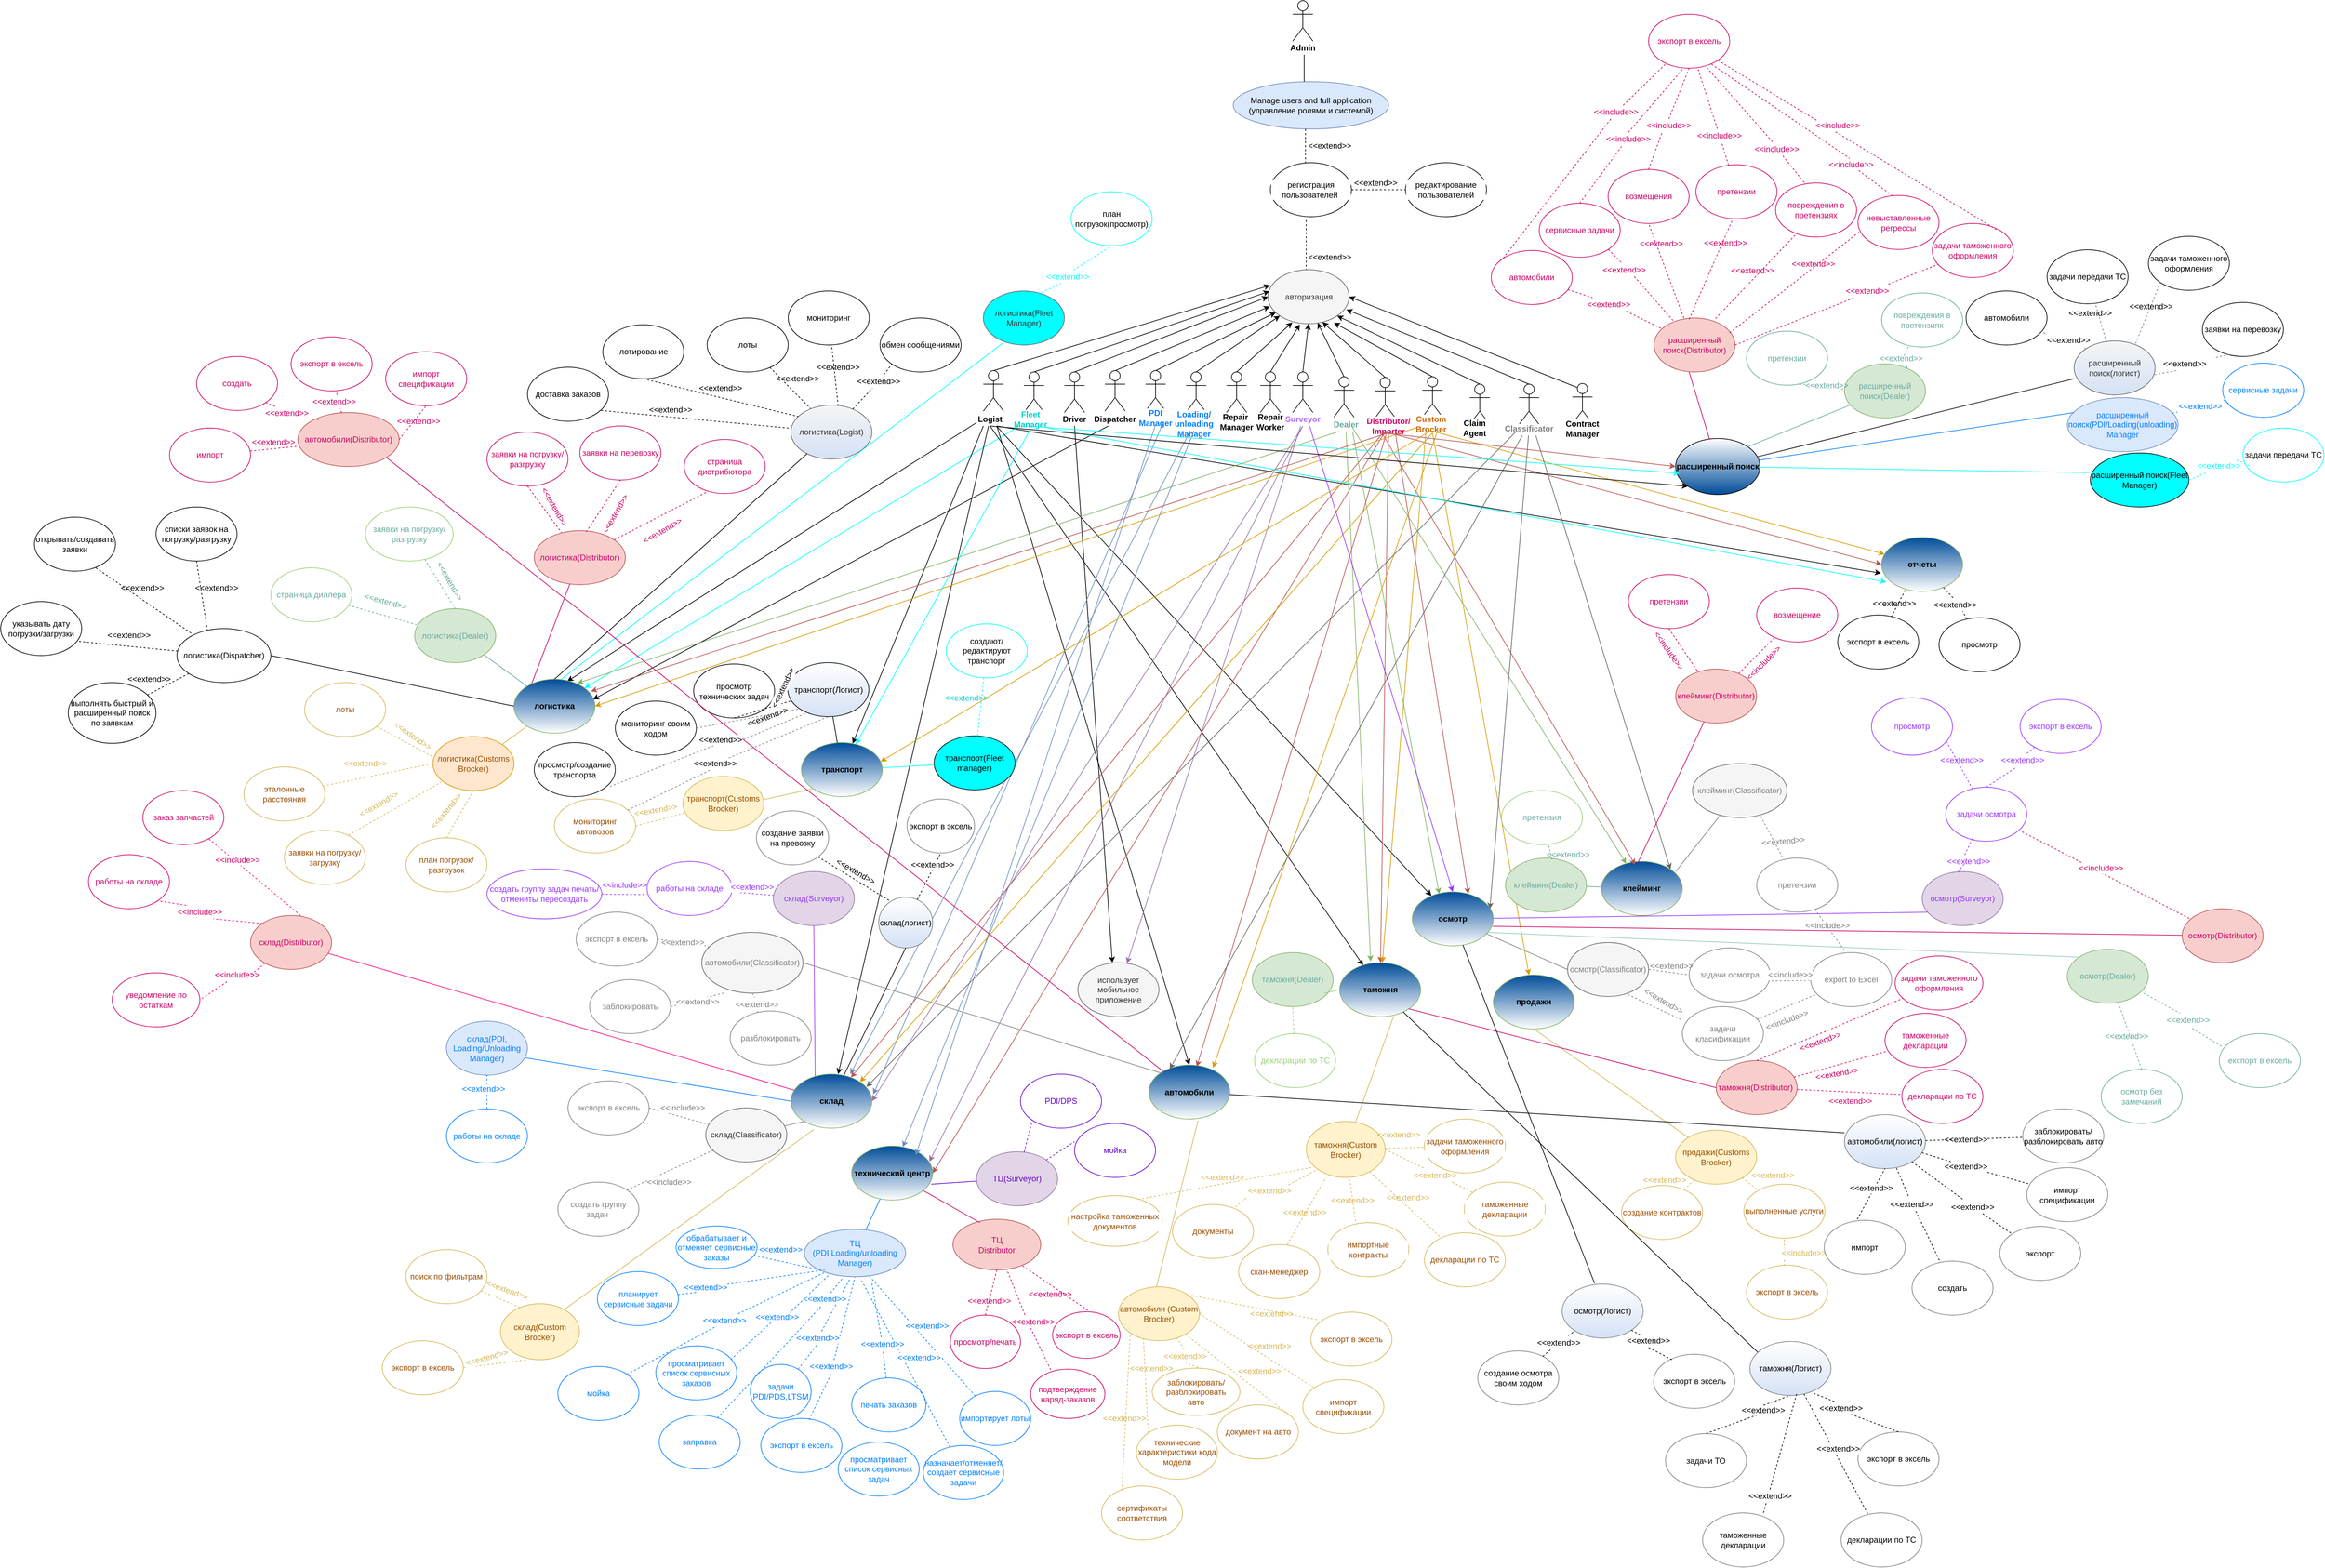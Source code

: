 <mxfile version="11.2.3" type="github" pages="1"><diagram id="pYS0IMjoT9S0qy36jT1Y" name="Page-1"><mxGraphModel dx="3076" dy="796" grid="1" gridSize="10" guides="1" tooltips="1" connect="1" arrows="1" fold="1" page="1" pageScale="1" pageWidth="827" pageHeight="1169" background="none" math="0" shadow="0"><root><mxCell id="0"/><mxCell id="1" parent="0"/><mxCell id="nEzeDVuGh4dmExuy8eHL-1" value="Actor" style="shape=umlActor;verticalLabelPosition=bottom;labelBackgroundColor=#ffffff;verticalAlign=top;html=1;outlineConnect=0;horizontal=1;fontSize=1;whiteSpace=wrap;" parent="1" vertex="1"><mxGeometry x="413" y="10" width="30" height="60" as="geometry"/></mxCell><mxCell id="nEzeDVuGh4dmExuy8eHL-6" value="&lt;font style=&quot;font-size: 12px&quot;&gt;Admin&lt;/font&gt;" style="text;html=1;strokeColor=none;fillColor=none;align=center;verticalAlign=middle;whiteSpace=wrap;rounded=0;labelBackgroundColor=#ffffff;fontSize=1;fontStyle=1" parent="1" vertex="1"><mxGeometry x="398" y="70" width="60" height="20" as="geometry"/></mxCell><mxCell id="nEzeDVuGh4dmExuy8eHL-9" value="Manage users and full application&lt;br&gt;(управление ролями и системой)&lt;br&gt;" style="ellipse;whiteSpace=wrap;html=1;fillColor=#dae8fc;strokeColor=#6c8ebf;" parent="1" vertex="1"><mxGeometry x="325" y="130" width="230" height="70" as="geometry"/></mxCell><mxCell id="nEzeDVuGh4dmExuy8eHL-13" value="" style="endArrow=none;html=1;fontSize=1;" parent="1" edge="1"><mxGeometry width="50" height="50" relative="1" as="geometry"><mxPoint x="430" y="90" as="sourcePoint"/><mxPoint x="430" y="130" as="targetPoint"/></mxGeometry></mxCell><mxCell id="nEzeDVuGh4dmExuy8eHL-15" value="" style="endArrow=none;dashed=1;html=1;fontSize=1;exitX=0.433;exitY=0.013;exitDx=0;exitDy=0;exitPerimeter=0;" parent="1" source="nEzeDVuGh4dmExuy8eHL-16" edge="1"><mxGeometry width="50" height="50" relative="1" as="geometry"><mxPoint x="140" y="170" as="sourcePoint"/><mxPoint x="432" y="199" as="targetPoint"/></mxGeometry></mxCell><mxCell id="nEzeDVuGh4dmExuy8eHL-16" value="регистрация пользователей&amp;nbsp;" style="ellipse;whiteSpace=wrap;html=1;labelBackgroundColor=#ffffff;fontSize=12;" parent="1" vertex="1"><mxGeometry x="380" y="250" width="120" height="80" as="geometry"/></mxCell><mxCell id="nEzeDVuGh4dmExuy8eHL-17" value="" style="endArrow=none;dashed=1;html=1;fontSize=12;exitX=1;exitY=0.5;exitDx=0;exitDy=0;entryX=0;entryY=0.5;entryDx=0;entryDy=0;" parent="1" source="nEzeDVuGh4dmExuy8eHL-16" target="nEzeDVuGh4dmExuy8eHL-18" edge="1"><mxGeometry width="50" height="50" relative="1" as="geometry"><mxPoint x="500" y="320" as="sourcePoint"/><mxPoint x="540" y="340" as="targetPoint"/></mxGeometry></mxCell><mxCell id="nEzeDVuGh4dmExuy8eHL-18" value="редактирование пользователей" style="ellipse;whiteSpace=wrap;html=1;labelBackgroundColor=#ffffff;fontSize=12;" parent="1" vertex="1"><mxGeometry x="580" y="250" width="120" height="80" as="geometry"/></mxCell><mxCell id="nEzeDVuGh4dmExuy8eHL-22" value="&amp;lt;&amp;lt;extend&amp;gt;&amp;gt;" style="text;html=1;strokeColor=none;fillColor=none;align=center;verticalAlign=middle;whiteSpace=wrap;rounded=0;labelBackgroundColor=#ffffff;fontSize=12;" parent="1" vertex="1"><mxGeometry x="448" y="215" width="40" height="20" as="geometry"/></mxCell><mxCell id="nEzeDVuGh4dmExuy8eHL-23" value="&amp;lt;&amp;lt;extend&amp;gt;&amp;gt;" style="text;html=1;strokeColor=none;fillColor=none;align=center;verticalAlign=middle;whiteSpace=wrap;rounded=0;labelBackgroundColor=#ffffff;fontSize=12;" parent="1" vertex="1"><mxGeometry x="516" y="270" width="40" height="20" as="geometry"/></mxCell><mxCell id="nEzeDVuGh4dmExuy8eHL-24" value="" style="endArrow=none;dashed=1;html=1;fontSize=12;entryX=0.442;entryY=1.025;entryDx=0;entryDy=0;entryPerimeter=0;" parent="1" target="nEzeDVuGh4dmExuy8eHL-16" edge="1"><mxGeometry width="50" height="50" relative="1" as="geometry"><mxPoint x="433" y="440" as="sourcePoint"/><mxPoint x="470" y="330" as="targetPoint"/></mxGeometry></mxCell><mxCell id="nEzeDVuGh4dmExuy8eHL-25" value="&amp;lt;&amp;lt;extend&amp;gt;&amp;gt;" style="text;html=1;strokeColor=none;fillColor=none;align=center;verticalAlign=middle;whiteSpace=wrap;rounded=0;labelBackgroundColor=#ffffff;fontSize=12;" parent="1" vertex="1"><mxGeometry x="448" y="380" width="40" height="20" as="geometry"/></mxCell><mxCell id="nEzeDVuGh4dmExuy8eHL-26" value="авторизация" style="ellipse;whiteSpace=wrap;html=1;labelBackgroundColor=none;fontSize=12;fillColor=#f5f5f5;strokeColor=#666666;fontColor=#333333;" parent="1" vertex="1"><mxGeometry x="376.5" y="408.5" width="120" height="80" as="geometry"/></mxCell><mxCell id="nEzeDVuGh4dmExuy8eHL-27" value="Actor" style="shape=umlActor;verticalLabelPosition=bottom;labelBackgroundColor=#ffffff;verticalAlign=top;html=1;outlineConnect=0;fontSize=1;" parent="1" vertex="1"><mxGeometry x="75" y="560" width="30" height="60" as="geometry"/></mxCell><mxCell id="nEzeDVuGh4dmExuy8eHL-28" value="Actor" style="shape=umlActor;verticalLabelPosition=bottom;labelBackgroundColor=#ffffff;verticalAlign=top;html=1;outlineConnect=0;fontSize=1;" parent="1" vertex="1"><mxGeometry x="195" y="558" width="30" height="60" as="geometry"/></mxCell><mxCell id="nEzeDVuGh4dmExuy8eHL-35" value="" style="endArrow=classic;html=1;fontSize=1;entryX=0;entryY=0.5;entryDx=0;entryDy=0;exitX=0.5;exitY=0;exitDx=0;exitDy=0;exitPerimeter=0;" parent="1" source="nEzeDVuGh4dmExuy8eHL-27" target="nEzeDVuGh4dmExuy8eHL-26" edge="1"><mxGeometry width="50" height="50" relative="1" as="geometry"><mxPoint x="110" y="700" as="sourcePoint"/><mxPoint x="120" y="560" as="targetPoint"/></mxGeometry></mxCell><mxCell id="nEzeDVuGh4dmExuy8eHL-37" value="" style="endArrow=classic;html=1;fontSize=1;exitX=0.5;exitY=0;exitDx=0;exitDy=0;exitPerimeter=0;" parent="1" source="nEzeDVuGh4dmExuy8eHL-28" target="nEzeDVuGh4dmExuy8eHL-26" edge="1"><mxGeometry width="50" height="50" relative="1" as="geometry"><mxPoint x="240" y="640" as="sourcePoint"/><mxPoint x="290" y="590" as="targetPoint"/></mxGeometry></mxCell><mxCell id="nEzeDVuGh4dmExuy8eHL-38" value="Actor" style="shape=umlActor;verticalLabelPosition=bottom;labelBackgroundColor=#ffffff;verticalAlign=top;html=1;outlineConnect=0;fontSize=1;" parent="1" vertex="1"><mxGeometry x="135" y="558" width="30" height="60" as="geometry"/></mxCell><mxCell id="nEzeDVuGh4dmExuy8eHL-39" value="" style="endArrow=classic;html=1;fontSize=1;exitX=0.5;exitY=0;exitDx=0;exitDy=0;exitPerimeter=0;entryX=0.021;entryY=0.681;entryDx=0;entryDy=0;entryPerimeter=0;" parent="1" source="nEzeDVuGh4dmExuy8eHL-38" target="nEzeDVuGh4dmExuy8eHL-26" edge="1"><mxGeometry width="50" height="50" relative="1" as="geometry"><mxPoint x="340" y="680" as="sourcePoint"/><mxPoint x="381" y="490" as="targetPoint"/></mxGeometry></mxCell><mxCell id="nEzeDVuGh4dmExuy8eHL-40" value="Actor" style="shape=umlActor;verticalLabelPosition=bottom;labelBackgroundColor=#ffffff;verticalAlign=top;html=1;outlineConnect=0;fontSize=1;fontColor=#007FFF;" parent="1" vertex="1"><mxGeometry x="255" y="560" width="30" height="60" as="geometry"/></mxCell><mxCell id="nEzeDVuGh4dmExuy8eHL-41" value="" style="endArrow=classic;html=1;fontSize=1;exitX=0.5;exitY=0;exitDx=0;exitDy=0;exitPerimeter=0;entryX=0;entryY=1;entryDx=0;entryDy=0;" parent="1" source="nEzeDVuGh4dmExuy8eHL-40" target="nEzeDVuGh4dmExuy8eHL-26" edge="1"><mxGeometry width="50" height="50" relative="1" as="geometry"><mxPoint x="310" y="630" as="sourcePoint"/><mxPoint x="400" y="580" as="targetPoint"/></mxGeometry></mxCell><mxCell id="nEzeDVuGh4dmExuy8eHL-42" value="Actor" style="shape=umlActor;verticalLabelPosition=bottom;labelBackgroundColor=#ffffff;verticalAlign=top;html=1;outlineConnect=0;fontSize=1;" parent="1" vertex="1"><mxGeometry x="15" y="560" width="30" height="60" as="geometry"/></mxCell><mxCell id="nEzeDVuGh4dmExuy8eHL-43" value="" style="endArrow=classic;html=1;fontSize=1;exitX=0.5;exitY=0;exitDx=0;exitDy=0;exitPerimeter=0;entryX=0.017;entryY=0.4;entryDx=0;entryDy=0;entryPerimeter=0;" parent="1" source="nEzeDVuGh4dmExuy8eHL-42" target="nEzeDVuGh4dmExuy8eHL-26" edge="1"><mxGeometry width="50" height="50" relative="1" as="geometry"><mxPoint x="10" y="600" as="sourcePoint"/><mxPoint x="60" y="550" as="targetPoint"/></mxGeometry></mxCell><mxCell id="nEzeDVuGh4dmExuy8eHL-44" value="Actor" style="shape=umlActor;verticalLabelPosition=bottom;labelBackgroundColor=#ffffff;verticalAlign=top;html=1;outlineConnect=0;fontSize=1;" parent="1" vertex="1"><mxGeometry x="-45" y="558" width="30" height="60" as="geometry"/></mxCell><mxCell id="nEzeDVuGh4dmExuy8eHL-45" value="" style="endArrow=classic;html=1;fontSize=1;exitX=0.5;exitY=0;exitDx=0;exitDy=0;exitPerimeter=0;entryX=0.025;entryY=0.288;entryDx=0;entryDy=0;entryPerimeter=0;" parent="1" source="nEzeDVuGh4dmExuy8eHL-44" target="nEzeDVuGh4dmExuy8eHL-26" edge="1"><mxGeometry width="50" height="50" relative="1" as="geometry"><mxPoint x="-10" y="580" as="sourcePoint"/><mxPoint x="40" y="530" as="targetPoint"/></mxGeometry></mxCell><mxCell id="nEzeDVuGh4dmExuy8eHL-46" value="Actor" style="shape=umlActor;verticalLabelPosition=bottom;labelBackgroundColor=#ffffff;verticalAlign=top;html=1;outlineConnect=0;fontSize=1;" parent="1" vertex="1"><mxGeometry x="315" y="560" width="30" height="60" as="geometry"/></mxCell><mxCell id="nEzeDVuGh4dmExuy8eHL-47" value="" style="endArrow=classic;html=1;fontSize=1;exitX=0.5;exitY=0;exitDx=0;exitDy=0;exitPerimeter=0;entryX=0.3;entryY=0.975;entryDx=0;entryDy=0;entryPerimeter=0;" parent="1" source="nEzeDVuGh4dmExuy8eHL-46" target="nEzeDVuGh4dmExuy8eHL-26" edge="1"><mxGeometry width="50" height="50" relative="1" as="geometry"><mxPoint x="-110" y="590" as="sourcePoint"/><mxPoint x="10" y="420" as="targetPoint"/></mxGeometry></mxCell><mxCell id="nEzeDVuGh4dmExuy8eHL-49" value="Actor" style="shape=umlActor;verticalLabelPosition=bottom;labelBackgroundColor=#ffffff;verticalAlign=top;html=1;outlineConnect=0;fontSize=1;" parent="1" vertex="1"><mxGeometry x="365" y="560" width="30" height="60" as="geometry"/></mxCell><mxCell id="nEzeDVuGh4dmExuy8eHL-50" value="" style="endArrow=classic;html=1;fontSize=1;exitX=0.5;exitY=0;exitDx=0;exitDy=0;exitPerimeter=0;entryX=0.392;entryY=1.013;entryDx=0;entryDy=0;entryPerimeter=0;" parent="1" source="nEzeDVuGh4dmExuy8eHL-49" target="nEzeDVuGh4dmExuy8eHL-26" edge="1"><mxGeometry width="50" height="50" relative="1" as="geometry"><mxPoint x="410" y="630" as="sourcePoint"/><mxPoint x="420" y="570" as="targetPoint"/></mxGeometry></mxCell><mxCell id="nEzeDVuGh4dmExuy8eHL-51" value="Actor" style="shape=umlActor;verticalLabelPosition=bottom;labelBackgroundColor=#ffffff;verticalAlign=top;html=1;outlineConnect=0;fontSize=1;" parent="1" vertex="1"><mxGeometry x="413" y="560" width="30" height="60" as="geometry"/></mxCell><mxCell id="nEzeDVuGh4dmExuy8eHL-52" value="" style="endArrow=classic;html=1;fontSize=1;exitX=0.5;exitY=0;exitDx=0;exitDy=0;exitPerimeter=0;entryX=0.5;entryY=1;entryDx=0;entryDy=0;" parent="1" source="nEzeDVuGh4dmExuy8eHL-51" target="nEzeDVuGh4dmExuy8eHL-26" edge="1"><mxGeometry width="50" height="50" relative="1" as="geometry"><mxPoint x="400" y="630" as="sourcePoint"/><mxPoint x="440" y="520" as="targetPoint"/></mxGeometry></mxCell><mxCell id="nEzeDVuGh4dmExuy8eHL-53" value="Actor" style="shape=umlActor;verticalLabelPosition=bottom;labelBackgroundColor=#ffffff;verticalAlign=top;html=1;outlineConnect=0;fontSize=1;" parent="1" vertex="1"><mxGeometry x="474" y="567" width="30" height="60" as="geometry"/></mxCell><mxCell id="nEzeDVuGh4dmExuy8eHL-54" value="" style="endArrow=classic;html=1;fontSize=1;exitX=0.5;exitY=0;exitDx=0;exitDy=0;exitPerimeter=0;" parent="1" source="nEzeDVuGh4dmExuy8eHL-53" edge="1"><mxGeometry width="50" height="50" relative="1" as="geometry"><mxPoint x="460" y="620" as="sourcePoint"/><mxPoint x="450" y="487" as="targetPoint"/></mxGeometry></mxCell><mxCell id="nEzeDVuGh4dmExuy8eHL-56" value="Actor" style="shape=umlActor;verticalLabelPosition=bottom;labelBackgroundColor=#ffffff;verticalAlign=top;html=1;outlineConnect=0;fontSize=1;" parent="1" vertex="1"><mxGeometry x="535" y="568" width="30" height="60" as="geometry"/></mxCell><mxCell id="nEzeDVuGh4dmExuy8eHL-57" value="" style="endArrow=classic;html=1;fontSize=1;exitX=0.5;exitY=0;exitDx=0;exitDy=0;exitPerimeter=0;entryX=0.671;entryY=0.969;entryDx=0;entryDy=0;entryPerimeter=0;" parent="1" source="nEzeDVuGh4dmExuy8eHL-56" target="nEzeDVuGh4dmExuy8eHL-26" edge="1"><mxGeometry width="50" height="50" relative="1" as="geometry"><mxPoint x="470" y="610" as="sourcePoint"/><mxPoint x="440" y="488" as="targetPoint"/></mxGeometry></mxCell><mxCell id="nEzeDVuGh4dmExuy8eHL-58" value="Actor" style="shape=umlActor;verticalLabelPosition=bottom;labelBackgroundColor=#ffffff;verticalAlign=top;html=1;outlineConnect=0;fontSize=1;" parent="1" vertex="1"><mxGeometry x="605" y="567" width="30" height="60" as="geometry"/></mxCell><mxCell id="nEzeDVuGh4dmExuy8eHL-59" value="" style="endArrow=classic;html=1;fontSize=1;exitX=0.5;exitY=0;exitDx=0;exitDy=0;exitPerimeter=0;entryX=0.813;entryY=0.981;entryDx=0;entryDy=0;entryPerimeter=0;" parent="1" source="nEzeDVuGh4dmExuy8eHL-58" target="nEzeDVuGh4dmExuy8eHL-26" edge="1"><mxGeometry width="50" height="50" relative="1" as="geometry"><mxPoint x="550" y="600" as="sourcePoint"/><mxPoint x="470" y="488" as="targetPoint"/></mxGeometry></mxCell><mxCell id="nEzeDVuGh4dmExuy8eHL-60" value="Actor" style="shape=umlActor;verticalLabelPosition=bottom;labelBackgroundColor=#ffffff;verticalAlign=top;html=1;outlineConnect=0;fontSize=1;" parent="1" vertex="1"><mxGeometry x="675" y="578" width="30" height="60" as="geometry"/></mxCell><mxCell id="nEzeDVuGh4dmExuy8eHL-61" value="" style="endArrow=classic;html=1;fontSize=1;exitX=0.5;exitY=0;exitDx=0;exitDy=0;exitPerimeter=0;entryX=1;entryY=1;entryDx=0;entryDy=0;" parent="1" source="nEzeDVuGh4dmExuy8eHL-60" target="nEzeDVuGh4dmExuy8eHL-26" edge="1"><mxGeometry width="50" height="50" relative="1" as="geometry"><mxPoint x="570" y="590" as="sourcePoint"/><mxPoint x="600" y="540" as="targetPoint"/></mxGeometry></mxCell><mxCell id="nEzeDVuGh4dmExuy8eHL-62" value="Actor" style="shape=umlActor;verticalLabelPosition=bottom;labelBackgroundColor=#ffffff;verticalAlign=top;html=1;outlineConnect=0;fontSize=1;" parent="1" vertex="1"><mxGeometry x="748" y="578" width="30" height="60" as="geometry"/></mxCell><mxCell id="nEzeDVuGh4dmExuy8eHL-63" value="" style="endArrow=classic;html=1;fontSize=1;exitX=0.5;exitY=0;exitDx=0;exitDy=0;exitPerimeter=0;entryX=0.967;entryY=0.738;entryDx=0;entryDy=0;entryPerimeter=0;" parent="1" source="nEzeDVuGh4dmExuy8eHL-62" target="nEzeDVuGh4dmExuy8eHL-26" edge="1"><mxGeometry width="50" height="50" relative="1" as="geometry"><mxPoint x="640" y="610" as="sourcePoint"/><mxPoint x="690" y="560" as="targetPoint"/></mxGeometry></mxCell><mxCell id="nEzeDVuGh4dmExuy8eHL-64" value="Actor" style="shape=umlActor;verticalLabelPosition=bottom;labelBackgroundColor=#ffffff;verticalAlign=top;html=1;outlineConnect=0;fontSize=1;" parent="1" vertex="1"><mxGeometry x="827" y="577" width="30" height="60" as="geometry"/></mxCell><mxCell id="nEzeDVuGh4dmExuy8eHL-66" value="" style="endArrow=classic;html=1;fontSize=1;exitX=0.25;exitY=0.1;exitDx=0;exitDy=0;exitPerimeter=0;entryX=1;entryY=0.5;entryDx=0;entryDy=0;" parent="1" source="nEzeDVuGh4dmExuy8eHL-64" target="nEzeDVuGh4dmExuy8eHL-26" edge="1"><mxGeometry width="50" height="50" relative="1" as="geometry"><mxPoint x="680" y="600" as="sourcePoint"/><mxPoint x="730" y="550" as="targetPoint"/></mxGeometry></mxCell><mxCell id="nEzeDVuGh4dmExuy8eHL-69" value="&lt;span style=&quot;font-size: 12px&quot;&gt;&lt;b&gt;Logist&lt;/b&gt;&lt;/span&gt;" style="text;html=1;strokeColor=none;fillColor=none;align=center;verticalAlign=middle;whiteSpace=wrap;rounded=0;labelBackgroundColor=#ffffff;fontSize=1;" parent="1" vertex="1"><mxGeometry x="-55" y="620" width="40" height="20" as="geometry"/></mxCell><mxCell id="nEzeDVuGh4dmExuy8eHL-70" value="F" style="text;html=1;strokeColor=none;fillColor=none;align=center;verticalAlign=middle;whiteSpace=wrap;rounded=0;labelBackgroundColor=#ffffff;fontSize=1;" parent="1" vertex="1"><mxGeometry x="15" y="624" width="40" height="20" as="geometry"/></mxCell><mxCell id="nEzeDVuGh4dmExuy8eHL-71" value="&lt;span style=&quot;font-size: 12px&quot;&gt;&lt;b&gt;&lt;font color=&quot;#00cccc&quot;&gt;Fleet Manager&lt;/font&gt;&lt;/b&gt;&lt;/span&gt;" style="text;html=1;strokeColor=none;fillColor=none;align=center;verticalAlign=middle;whiteSpace=wrap;rounded=0;labelBackgroundColor=#ffffff;fontSize=1;fontColor=#00FFFF;" parent="1" vertex="1"><mxGeometry x="5" y="620" width="40" height="20" as="geometry"/></mxCell><mxCell id="nEzeDVuGh4dmExuy8eHL-73" value="&lt;span style=&quot;font-size: 12px&quot;&gt;&lt;b&gt;Driver&lt;/b&gt;&lt;/span&gt;" style="text;html=1;strokeColor=none;fillColor=none;align=center;verticalAlign=middle;whiteSpace=wrap;rounded=0;labelBackgroundColor=#ffffff;fontSize=1;" parent="1" vertex="1"><mxGeometry x="70" y="620" width="40" height="20" as="geometry"/></mxCell><mxCell id="nEzeDVuGh4dmExuy8eHL-75" value="&lt;span style=&quot;font-size: 12px&quot;&gt;&lt;b&gt;Dispatcher&lt;/b&gt;&lt;/span&gt;" style="text;html=1;strokeColor=none;fillColor=none;align=center;verticalAlign=middle;whiteSpace=wrap;rounded=0;labelBackgroundColor=#ffffff;fontSize=1;" parent="1" vertex="1"><mxGeometry x="130" y="620" width="40" height="20" as="geometry"/></mxCell><mxCell id="nEzeDVuGh4dmExuy8eHL-76" value="&lt;span style=&quot;font-size: 12px&quot;&gt;&lt;b&gt;PDI Manager&lt;/b&gt;&lt;/span&gt;" style="text;html=1;strokeColor=none;fillColor=none;align=center;verticalAlign=middle;whiteSpace=wrap;rounded=0;labelBackgroundColor=#ffffff;fontSize=1;fontColor=#007FFF;" parent="1" vertex="1"><mxGeometry x="190" y="618" width="40" height="20" as="geometry"/></mxCell><mxCell id="nEzeDVuGh4dmExuy8eHL-77" value="&lt;span style=&quot;font-size: 12px&quot;&gt;&lt;b&gt;Loading/&lt;br&gt;unloading Manager&lt;/b&gt;&lt;/span&gt;" style="text;html=1;strokeColor=none;fillColor=none;align=center;verticalAlign=middle;whiteSpace=wrap;rounded=0;labelBackgroundColor=#ffffff;fontSize=1;fontColor=#007FFF;" parent="1" vertex="1"><mxGeometry x="247" y="627" width="40" height="20" as="geometry"/></mxCell><mxCell id="nEzeDVuGh4dmExuy8eHL-83" value="&lt;span style=&quot;font-size: 12px&quot;&gt;&lt;b&gt;Repair&amp;nbsp;&lt;br&gt;Manager&lt;br&gt;&lt;/b&gt;&lt;/span&gt;" style="text;html=1;strokeColor=none;fillColor=none;align=center;verticalAlign=middle;whiteSpace=wrap;rounded=0;labelBackgroundColor=#ffffff;fontSize=1;" parent="1" vertex="1"><mxGeometry x="310" y="624" width="40" height="20" as="geometry"/></mxCell><mxCell id="nEzeDVuGh4dmExuy8eHL-84" value="&lt;span style=&quot;font-size: 12px&quot;&gt;&lt;b&gt;Repair Worker&lt;/b&gt;&lt;/span&gt;" style="text;html=1;strokeColor=none;fillColor=none;align=center;verticalAlign=middle;whiteSpace=wrap;rounded=0;labelBackgroundColor=#ffffff;fontSize=1;" parent="1" vertex="1"><mxGeometry x="360" y="624" width="40" height="20" as="geometry"/></mxCell><mxCell id="nEzeDVuGh4dmExuy8eHL-85" value="&lt;span style=&quot;font-size: 12px&quot;&gt;&lt;b&gt;Surveyor&lt;/b&gt;&lt;/span&gt;" style="text;html=1;strokeColor=none;fillColor=none;align=center;verticalAlign=middle;whiteSpace=wrap;rounded=0;labelBackgroundColor=#ffffff;fontSize=1;fontColor=#B266FF;" parent="1" vertex="1"><mxGeometry x="408" y="620" width="40" height="20" as="geometry"/></mxCell><mxCell id="nEzeDVuGh4dmExuy8eHL-86" value="&lt;span style=&quot;font-size: 12px&quot;&gt;&lt;b&gt;Dealer&lt;/b&gt;&lt;/span&gt;" style="text;html=1;strokeColor=none;fillColor=none;align=center;verticalAlign=middle;whiteSpace=wrap;rounded=0;labelBackgroundColor=#ffffff;fontSize=1;fontColor=#67AB9F;" parent="1" vertex="1"><mxGeometry x="471.5" y="628" width="40" height="20" as="geometry"/></mxCell><mxCell id="nEzeDVuGh4dmExuy8eHL-96" value="&lt;span style=&quot;font-size: 12px&quot;&gt;&lt;b&gt;Distributor/&lt;br&gt;Importer&lt;/b&gt;&lt;/span&gt;" style="text;html=1;strokeColor=none;fillColor=none;align=center;verticalAlign=middle;whiteSpace=wrap;rounded=0;labelBackgroundColor=#ffffff;fontSize=1;fontColor=#CC0066;" parent="1" vertex="1"><mxGeometry x="535" y="630" width="40" height="20" as="geometry"/></mxCell><mxCell id="nEzeDVuGh4dmExuy8eHL-98" value="&lt;span style=&quot;font-size: 12px&quot;&gt;&lt;b&gt;Custom&lt;br&gt;Brocker&lt;br&gt;&lt;/b&gt;&lt;/span&gt;" style="text;html=1;strokeColor=#d79b00;fillColor=#ffe6cc;align=center;verticalAlign=middle;whiteSpace=wrap;rounded=0;labelBackgroundColor=#ffffff;fontSize=1;fontColor=#CC6600;" parent="1" vertex="1"><mxGeometry x="597.5" y="627" width="40" height="20" as="geometry"/></mxCell><mxCell id="nEzeDVuGh4dmExuy8eHL-99" value="&lt;span style=&quot;font-size: 12px&quot;&gt;&lt;b&gt;Claim Agent&lt;/b&gt;&lt;/span&gt;" style="text;html=1;strokeColor=none;fillColor=#fff2cc;align=center;verticalAlign=middle;whiteSpace=wrap;rounded=0;labelBackgroundColor=#FFFFFF;fontSize=1;fontColor=#000000;" parent="1" vertex="1"><mxGeometry x="655" y="633" width="55" height="20" as="geometry"/></mxCell><mxCell id="nEzeDVuGh4dmExuy8eHL-100" value="&lt;span style=&quot;font-size: 12px&quot;&gt;&lt;b&gt;Classificator&lt;/b&gt;&lt;/span&gt;" style="text;html=1;strokeColor=none;fillColor=none;align=center;verticalAlign=middle;whiteSpace=wrap;rounded=0;labelBackgroundColor=#ffffff;fontSize=1;fontColor=#808080;" parent="1" vertex="1"><mxGeometry x="743" y="634" width="40" height="20" as="geometry"/></mxCell><mxCell id="nEzeDVuGh4dmExuy8eHL-102" value="&lt;span style=&quot;font-size: 12px&quot;&gt;&lt;b&gt;Contract Manager&lt;/b&gt;&lt;/span&gt;" style="text;html=1;strokeColor=none;fillColor=none;align=center;verticalAlign=middle;whiteSpace=wrap;rounded=0;labelBackgroundColor=#ffffff;fontSize=1;" parent="1" vertex="1"><mxGeometry x="822" y="634" width="40" height="20" as="geometry"/></mxCell><mxCell id="nEzeDVuGh4dmExuy8eHL-126" value="" style="endArrow=classic;html=1;fontSize=12;exitX=0.75;exitY=1;exitDx=0;exitDy=0;entryX=-0.008;entryY=0.663;entryDx=0;entryDy=0;entryPerimeter=0;" parent="1" source="nEzeDVuGh4dmExuy8eHL-69" target="VaaWgxCnkhPb68H7VqzC-300" edge="1"><mxGeometry width="50" height="50" relative="1" as="geometry"><mxPoint x="-140" y="740" as="sourcePoint"/><mxPoint x="1006" y="790" as="targetPoint"/></mxGeometry></mxCell><mxCell id="nEzeDVuGh4dmExuy8eHL-128" value="" style="endArrow=classic;html=1;fontSize=12;strokeColor=#00FFFF;" parent="1" source="nEzeDVuGh4dmExuy8eHL-71" target="VaaWgxCnkhPb68H7VqzC-299" edge="1"><mxGeometry width="50" height="50" relative="1" as="geometry"><mxPoint x="-180" y="800" as="sourcePoint"/><mxPoint x="-610" y="1040" as="targetPoint"/></mxGeometry></mxCell><mxCell id="VaaWgxCnkhPb68H7VqzC-1" value="" style="endArrow=classic;html=1;exitX=0.25;exitY=1;exitDx=0;exitDy=0;" parent="1" source="nEzeDVuGh4dmExuy8eHL-69" target="VaaWgxCnkhPb68H7VqzC-297" edge="1"><mxGeometry width="50" height="50" relative="1" as="geometry"><mxPoint x="30" y="990" as="sourcePoint"/><mxPoint x="-273" y="1105" as="targetPoint"/></mxGeometry></mxCell><mxCell id="VaaWgxCnkhPb68H7VqzC-4" value="&lt;b&gt;таможня&lt;/b&gt;" style="ellipse;whiteSpace=wrap;html=1;fillColor=#004C99;strokeColor=#82b366;gradientColor=#ffffff;" parent="1" vertex="1"><mxGeometry x="482.5" y="1435" width="120" height="80" as="geometry"/></mxCell><mxCell id="VaaWgxCnkhPb68H7VqzC-5" value="&lt;b&gt;осмотр&lt;/b&gt;" style="ellipse;whiteSpace=wrap;html=1;fillColor=#004C99;strokeColor=#82b366;gradientColor=#ffffff;" parent="1" vertex="1"><mxGeometry x="590" y="1330" width="120" height="80" as="geometry"/></mxCell><mxCell id="VaaWgxCnkhPb68H7VqzC-6" value="&lt;b&gt;склад&lt;/b&gt;" style="ellipse;whiteSpace=wrap;html=1;fillColor=#004C99;strokeColor=#82b366;gradientColor=#ffffff;" parent="1" vertex="1"><mxGeometry x="-330" y="1600" width="120" height="80" as="geometry"/></mxCell><mxCell id="VaaWgxCnkhPb68H7VqzC-7" value="&lt;b&gt;автомобили&lt;/b&gt;" style="ellipse;whiteSpace=wrap;html=1;fillColor=#004C99;strokeColor=#82b366;gradientColor=#ffffff;" parent="1" vertex="1"><mxGeometry x="200" y="1586.5" width="120" height="80" as="geometry"/></mxCell><mxCell id="VaaWgxCnkhPb68H7VqzC-8" value="" style="endArrow=classic;html=1;" parent="1" source="nEzeDVuGh4dmExuy8eHL-69" edge="1"><mxGeometry width="50" height="50" relative="1" as="geometry"><mxPoint x="-10" y="930" as="sourcePoint"/><mxPoint x="-260" y="1600" as="targetPoint"/></mxGeometry></mxCell><mxCell id="VaaWgxCnkhPb68H7VqzC-9" value="" style="endArrow=classic;html=1;exitX=0.75;exitY=1;exitDx=0;exitDy=0;entryX=0.5;entryY=0;entryDx=0;entryDy=0;" parent="1" source="nEzeDVuGh4dmExuy8eHL-69" target="VaaWgxCnkhPb68H7VqzC-7" edge="1"><mxGeometry width="50" height="50" relative="1" as="geometry"><mxPoint x="130" y="960" as="sourcePoint"/><mxPoint x="180" y="910" as="targetPoint"/></mxGeometry></mxCell><mxCell id="VaaWgxCnkhPb68H7VqzC-10" value="" style="endArrow=classic;html=1;exitX=0.5;exitY=1;exitDx=0;exitDy=0;" parent="1" source="nEzeDVuGh4dmExuy8eHL-69" target="VaaWgxCnkhPb68H7VqzC-4" edge="1"><mxGeometry width="50" height="50" relative="1" as="geometry"><mxPoint x="170" y="980" as="sourcePoint"/><mxPoint x="220" y="930" as="targetPoint"/></mxGeometry></mxCell><mxCell id="VaaWgxCnkhPb68H7VqzC-11" value="" style="endArrow=classic;html=1;" parent="1" source="nEzeDVuGh4dmExuy8eHL-69" target="VaaWgxCnkhPb68H7VqzC-5" edge="1"><mxGeometry width="50" height="50" relative="1" as="geometry"><mxPoint x="400" y="1010" as="sourcePoint"/><mxPoint x="450" y="960" as="targetPoint"/></mxGeometry></mxCell><mxCell id="VaaWgxCnkhPb68H7VqzC-22" value="" style="endArrow=classic;html=1;exitX=0;exitY=0.75;exitDx=0;exitDy=0;entryX=0.658;entryY=0.038;entryDx=0;entryDy=0;entryPerimeter=0;" parent="1" source="nEzeDVuGh4dmExuy8eHL-69" target="VaaWgxCnkhPb68H7VqzC-299" edge="1"><mxGeometry width="50" height="50" relative="1" as="geometry"><mxPoint x="-240" y="790" as="sourcePoint"/><mxPoint x="-702" y="1016" as="targetPoint"/></mxGeometry></mxCell><mxCell id="VaaWgxCnkhPb68H7VqzC-25" value="" style="endArrow=classic;html=1;entryX=0.425;entryY=0;entryDx=0;entryDy=0;entryPerimeter=0;exitX=0.5;exitY=1;exitDx=0;exitDy=0;" parent="1" source="nEzeDVuGh4dmExuy8eHL-73" target="VaaWgxCnkhPb68H7VqzC-26" edge="1"><mxGeometry width="50" height="50" relative="1" as="geometry"><mxPoint x="75" y="690" as="sourcePoint"/><mxPoint x="90" y="1400" as="targetPoint"/></mxGeometry></mxCell><mxCell id="VaaWgxCnkhPb68H7VqzC-26" value="использует мобильное приложение" style="ellipse;whiteSpace=wrap;html=1;fillColor=#f5f5f5;strokeColor=#666666;fontColor=#333333;" parent="1" vertex="1"><mxGeometry x="95" y="1435" width="120" height="80" as="geometry"/></mxCell><mxCell id="VaaWgxCnkhPb68H7VqzC-27" value="" style="endArrow=classic;html=1;fillColor=#e1d5e7;strokeColor=#9673a6;" parent="1" source="nEzeDVuGh4dmExuy8eHL-85" target="VaaWgxCnkhPb68H7VqzC-26" edge="1"><mxGeometry width="50" height="50" relative="1" as="geometry"><mxPoint x="370" y="830" as="sourcePoint"/><mxPoint x="420" y="780" as="targetPoint"/></mxGeometry></mxCell><mxCell id="VaaWgxCnkhPb68H7VqzC-38" value="" style="endArrow=classic;html=1;entryX=0.975;entryY=0.375;entryDx=0;entryDy=0;entryPerimeter=0;" parent="1" target="VaaWgxCnkhPb68H7VqzC-299" edge="1"><mxGeometry width="50" height="50" relative="1" as="geometry"><mxPoint x="140" y="640" as="sourcePoint"/><mxPoint x="-609" y="1062" as="targetPoint"/></mxGeometry></mxCell><mxCell id="VaaWgxCnkhPb68H7VqzC-45" value="" style="endArrow=classic;html=1;entryX=1.017;entryY=0.375;entryDx=0;entryDy=0;entryPerimeter=0;exitX=0.75;exitY=1;exitDx=0;exitDy=0;fillColor=#dae8fc;strokeColor=#6c8ebf;" parent="1" source="nEzeDVuGh4dmExuy8eHL-76" target="VaaWgxCnkhPb68H7VqzC-6" edge="1"><mxGeometry width="50" height="50" relative="1" as="geometry"><mxPoint x="-190" y="1320" as="sourcePoint"/><mxPoint x="-130" y="1600" as="targetPoint"/></mxGeometry></mxCell><mxCell id="VaaWgxCnkhPb68H7VqzC-49" value="&lt;b&gt;технический центр&lt;/b&gt;" style="ellipse;whiteSpace=wrap;html=1;strokeColor=#82b366;fillColor=#004C99;gradientColor=#ffffff;" parent="1" vertex="1"><mxGeometry x="-240" y="1706.5" width="120" height="80" as="geometry"/></mxCell><mxCell id="VaaWgxCnkhPb68H7VqzC-50" value="" style="endArrow=classic;html=1;exitX=0.5;exitY=1;exitDx=0;exitDy=0;fillColor=#dae8fc;strokeColor=#6c8ebf;" parent="1" source="nEzeDVuGh4dmExuy8eHL-76" edge="1"><mxGeometry width="50" height="50" relative="1" as="geometry"><mxPoint x="-280" y="730" as="sourcePoint"/><mxPoint x="-145" y="1720" as="targetPoint"/></mxGeometry></mxCell><mxCell id="VaaWgxCnkhPb68H7VqzC-52" value="" style="endArrow=classic;html=1;exitX=0.5;exitY=1;exitDx=0;exitDy=0;fillColor=#dae8fc;strokeColor=#6c8ebf;" parent="1" source="nEzeDVuGh4dmExuy8eHL-77" target="VaaWgxCnkhPb68H7VqzC-49" edge="1"><mxGeometry width="50" height="50" relative="1" as="geometry"><mxPoint x="-110" y="1280" as="sourcePoint"/><mxPoint x="-60" y="1230" as="targetPoint"/></mxGeometry></mxCell><mxCell id="VaaWgxCnkhPb68H7VqzC-57" value="" style="endArrow=classic;html=1;exitX=0.5;exitY=1;exitDx=0;exitDy=0;entryX=1;entryY=0.5;entryDx=0;entryDy=0;fillColor=#e1d5e7;strokeColor=#9673a6;" parent="1" source="nEzeDVuGh4dmExuy8eHL-85" target="VaaWgxCnkhPb68H7VqzC-6" edge="1"><mxGeometry width="50" height="50" relative="1" as="geometry"><mxPoint x="440" y="860" as="sourcePoint"/><mxPoint x="-200" y="1670" as="targetPoint"/></mxGeometry></mxCell><mxCell id="VaaWgxCnkhPb68H7VqzC-59" value="" style="endArrow=classic;html=1;exitX=0.5;exitY=1;exitDx=0;exitDy=0;entryX=0.958;entryY=0.288;entryDx=0;entryDy=0;entryPerimeter=0;fillColor=#e1d5e7;strokeColor=#9673a6;" parent="1" source="nEzeDVuGh4dmExuy8eHL-85" target="VaaWgxCnkhPb68H7VqzC-49" edge="1"><mxGeometry width="50" height="50" relative="1" as="geometry"><mxPoint x="460" y="1100" as="sourcePoint"/><mxPoint x="-28" y="1762" as="targetPoint"/></mxGeometry></mxCell><mxCell id="VaaWgxCnkhPb68H7VqzC-65" value="" style="endArrow=classic;html=1;entryX=0.733;entryY=0;entryDx=0;entryDy=0;entryPerimeter=0;fillColor=#dae8fc;strokeColor=#6c8ebf;" parent="1" source="nEzeDVuGh4dmExuy8eHL-77" target="VaaWgxCnkhPb68H7VqzC-6" edge="1"><mxGeometry width="50" height="50" relative="1" as="geometry"><mxPoint x="247.146" y="703" as="sourcePoint"/><mxPoint x="-215" y="1655" as="targetPoint"/></mxGeometry></mxCell><mxCell id="VaaWgxCnkhPb68H7VqzC-68" value="" style="endArrow=classic;html=1;exitX=0.25;exitY=1;exitDx=0;exitDy=0;entryX=0.783;entryY=0.075;entryDx=0;entryDy=0;entryPerimeter=0;fillColor=#d5e8d4;strokeColor=#82b366;" parent="1" source="nEzeDVuGh4dmExuy8eHL-86" target="VaaWgxCnkhPb68H7VqzC-299" edge="1"><mxGeometry width="50" height="50" relative="1" as="geometry"><mxPoint x="470" y="810" as="sourcePoint"/><mxPoint x="-660" y="1009" as="targetPoint"/></mxGeometry></mxCell><mxCell id="VaaWgxCnkhPb68H7VqzC-69" value="" style="endArrow=classic;html=1;entryX=0.383;entryY=-0.025;entryDx=0;entryDy=0;entryPerimeter=0;fillColor=#d5e8d4;strokeColor=#82b366;" parent="1" target="VaaWgxCnkhPb68H7VqzC-4" edge="1"><mxGeometry width="50" height="50" relative="1" as="geometry"><mxPoint x="492" y="648" as="sourcePoint"/><mxPoint x="610" y="860" as="targetPoint"/></mxGeometry></mxCell><mxCell id="VaaWgxCnkhPb68H7VqzC-70" value="" style="endArrow=classic;html=1;entryX=0.333;entryY=0.038;entryDx=0;entryDy=0;entryPerimeter=0;fillColor=#d5e8d4;strokeColor=#82b366;exitX=0.75;exitY=1;exitDx=0;exitDy=0;" parent="1" source="nEzeDVuGh4dmExuy8eHL-86" target="VaaWgxCnkhPb68H7VqzC-5" edge="1"><mxGeometry width="50" height="50" relative="1" as="geometry"><mxPoint x="610" y="850" as="sourcePoint"/><mxPoint x="660" y="800" as="targetPoint"/></mxGeometry></mxCell><mxCell id="VaaWgxCnkhPb68H7VqzC-71" value="&lt;b&gt;клейминг&lt;/b&gt;" style="ellipse;whiteSpace=wrap;html=1;strokeColor=#82b366;fillColor=#004C99;gradientColor=#ffffff;" parent="1" vertex="1"><mxGeometry x="870" y="1285" width="120" height="80" as="geometry"/></mxCell><mxCell id="VaaWgxCnkhPb68H7VqzC-72" value="" style="endArrow=classic;html=1;fillColor=#d5e8d4;strokeColor=#82b366;" parent="1" target="VaaWgxCnkhPb68H7VqzC-71" edge="1"><mxGeometry width="50" height="50" relative="1" as="geometry"><mxPoint x="500" y="640" as="sourcePoint"/><mxPoint x="640" y="800" as="targetPoint"/></mxGeometry></mxCell><mxCell id="VaaWgxCnkhPb68H7VqzC-79" value="" style="endArrow=classic;html=1;fontColor=#000000;exitX=0.5;exitY=1;exitDx=0;exitDy=0;entryX=0.95;entryY=0.225;entryDx=0;entryDy=0;entryPerimeter=0;fillColor=#f8cecc;strokeColor=#b85450;" parent="1" source="nEzeDVuGh4dmExuy8eHL-96" target="VaaWgxCnkhPb68H7VqzC-299" edge="1"><mxGeometry width="50" height="50" relative="1" as="geometry"><mxPoint x="650" y="830" as="sourcePoint"/><mxPoint x="-651" y="1013" as="targetPoint"/></mxGeometry></mxCell><mxCell id="VaaWgxCnkhPb68H7VqzC-81" value="" style="endArrow=classic;html=1;fontColor=#000000;fillColor=#f8cecc;strokeColor=#b85450;" parent="1" source="nEzeDVuGh4dmExuy8eHL-96" target="VaaWgxCnkhPb68H7VqzC-6" edge="1"><mxGeometry width="50" height="50" relative="1" as="geometry"><mxPoint x="620" y="810" as="sourcePoint"/><mxPoint x="-110" y="1210" as="targetPoint"/></mxGeometry></mxCell><mxCell id="VaaWgxCnkhPb68H7VqzC-86" value="" style="endArrow=classic;html=1;fontColor=#CC0066;fillColor=#f8cecc;strokeColor=#b85450;" parent="1" source="nEzeDVuGh4dmExuy8eHL-96" target="VaaWgxCnkhPb68H7VqzC-4" edge="1"><mxGeometry width="50" height="50" relative="1" as="geometry"><mxPoint x="820" y="920" as="sourcePoint"/><mxPoint x="870" y="870" as="targetPoint"/></mxGeometry></mxCell><mxCell id="VaaWgxCnkhPb68H7VqzC-88" value="" style="endArrow=classic;html=1;fontColor=#CC0066;exitX=0.75;exitY=1;exitDx=0;exitDy=0;entryX=0.692;entryY=0.038;entryDx=0;entryDy=0;entryPerimeter=0;fillColor=#f8cecc;strokeColor=#b85450;" parent="1" source="nEzeDVuGh4dmExuy8eHL-96" target="VaaWgxCnkhPb68H7VqzC-5" edge="1"><mxGeometry width="50" height="50" relative="1" as="geometry"><mxPoint x="860" y="990" as="sourcePoint"/><mxPoint x="910" y="940" as="targetPoint"/></mxGeometry></mxCell><mxCell id="VaaWgxCnkhPb68H7VqzC-90" value="" style="endArrow=classic;html=1;fontColor=#CC0066;exitX=0.25;exitY=1;exitDx=0;exitDy=0;entryX=0.417;entryY=0.063;entryDx=0;entryDy=0;fillColor=#f8cecc;strokeColor=#b85450;entryPerimeter=0;" parent="1" source="nEzeDVuGh4dmExuy8eHL-96" target="VaaWgxCnkhPb68H7VqzC-71" edge="1"><mxGeometry width="50" height="50" relative="1" as="geometry"><mxPoint x="530" y="720" as="sourcePoint"/><mxPoint x="900" y="930" as="targetPoint"/></mxGeometry></mxCell><mxCell id="VaaWgxCnkhPb68H7VqzC-93" value="" style="endArrow=classic;html=1;fontColor=#CC0066;fillColor=#f8cecc;strokeColor=#b85450;entryX=0.592;entryY=0.031;entryDx=0;entryDy=0;entryPerimeter=0;" parent="1" source="nEzeDVuGh4dmExuy8eHL-96" target="VaaWgxCnkhPb68H7VqzC-7" edge="1"><mxGeometry width="50" height="50" relative="1" as="geometry"><mxPoint x="670" y="870" as="sourcePoint"/><mxPoint x="250" y="1600" as="targetPoint"/></mxGeometry></mxCell><mxCell id="VaaWgxCnkhPb68H7VqzC-94" value="" style="endArrow=classic;html=1;fontColor=#CC0066;fillColor=#f8cecc;strokeColor=#b85450;entryX=1;entryY=0.5;entryDx=0;entryDy=0;" parent="1" source="nEzeDVuGh4dmExuy8eHL-96" target="VaaWgxCnkhPb68H7VqzC-49" edge="1"><mxGeometry width="50" height="50" relative="1" as="geometry"><mxPoint x="720" y="850" as="sourcePoint"/><mxPoint x="770" y="800" as="targetPoint"/></mxGeometry></mxCell><mxCell id="VaaWgxCnkhPb68H7VqzC-100" value="" style="endArrow=classic;html=1;fontColor=#CC0066;exitX=0.5;exitY=1;exitDx=0;exitDy=0;fillColor=#f8cecc;strokeColor=#b85450;entryX=0;entryY=0.5;entryDx=0;entryDy=0;" parent="1" source="nEzeDVuGh4dmExuy8eHL-96" target="VaaWgxCnkhPb68H7VqzC-300" edge="1"><mxGeometry width="50" height="50" relative="1" as="geometry"><mxPoint x="690" y="860" as="sourcePoint"/><mxPoint x="1000.155" y="797.328" as="targetPoint"/></mxGeometry></mxCell><mxCell id="VaaWgxCnkhPb68H7VqzC-101" style="edgeStyle=orthogonalEdgeStyle;rounded=0;orthogonalLoop=1;jettySize=auto;html=1;exitX=0.5;exitY=1;exitDx=0;exitDy=0;fontColor=#CC0066;" parent="1" edge="1"><mxGeometry relative="1" as="geometry"><mxPoint x="-90" y="1920" as="sourcePoint"/><mxPoint x="-90" y="1920" as="targetPoint"/></mxGeometry></mxCell><mxCell id="VaaWgxCnkhPb68H7VqzC-112" value="" style="endArrow=classic;html=1;fontColor=#CC6600;fillColor=#ffe6cc;strokeColor=#d79b00;exitX=0;exitY=0.75;exitDx=0;exitDy=0;entryX=1;entryY=0.5;entryDx=0;entryDy=0;" parent="1" source="nEzeDVuGh4dmExuy8eHL-98" target="VaaWgxCnkhPb68H7VqzC-299" edge="1"><mxGeometry width="50" height="50" relative="1" as="geometry"><mxPoint x="760" y="870" as="sourcePoint"/><mxPoint x="-652" y="1093" as="targetPoint"/></mxGeometry></mxCell><mxCell id="VaaWgxCnkhPb68H7VqzC-113" value="" style="endArrow=classic;html=1;fontColor=#CC6600;fillColor=#ffe6cc;strokeColor=#d79b00;exitX=0.5;exitY=1;exitDx=0;exitDy=0;entryX=0.979;entryY=0.35;entryDx=0;entryDy=0;entryPerimeter=0;" parent="1" source="nEzeDVuGh4dmExuy8eHL-98" target="VaaWgxCnkhPb68H7VqzC-297" edge="1"><mxGeometry width="50" height="50" relative="1" as="geometry"><mxPoint x="700" y="870" as="sourcePoint"/><mxPoint x="-190" y="1140" as="targetPoint"/></mxGeometry></mxCell><mxCell id="VaaWgxCnkhPb68H7VqzC-114" value="" style="endArrow=classic;html=1;fontColor=#CC6600;fillColor=#ffe6cc;strokeColor=#d79b00;entryX=1;entryY=0;entryDx=0;entryDy=0;" parent="1" target="VaaWgxCnkhPb68H7VqzC-6" edge="1"><mxGeometry width="50" height="50" relative="1" as="geometry"><mxPoint x="620" y="650" as="sourcePoint"/><mxPoint x="760" y="880" as="targetPoint"/></mxGeometry></mxCell><mxCell id="VaaWgxCnkhPb68H7VqzC-115" value="" style="endArrow=classic;html=1;fontColor=#CC6600;fillColor=#ffe6cc;strokeColor=#d79b00;" parent="1" target="VaaWgxCnkhPb68H7VqzC-4" edge="1"><mxGeometry width="50" height="50" relative="1" as="geometry"><mxPoint x="610" y="650" as="sourcePoint"/><mxPoint x="880" y="890" as="targetPoint"/></mxGeometry></mxCell><mxCell id="VaaWgxCnkhPb68H7VqzC-116" value="" style="endArrow=classic;html=1;fontColor=#CC6600;fillColor=#ffe6cc;strokeColor=#d79b00;exitX=0.75;exitY=1;exitDx=0;exitDy=0;entryX=0.792;entryY=0.05;entryDx=0;entryDy=0;entryPerimeter=0;" parent="1" source="nEzeDVuGh4dmExuy8eHL-98" target="VaaWgxCnkhPb68H7VqzC-7" edge="1"><mxGeometry width="50" height="50" relative="1" as="geometry"><mxPoint x="740" y="860" as="sourcePoint"/><mxPoint x="790" y="810" as="targetPoint"/></mxGeometry></mxCell><mxCell id="VaaWgxCnkhPb68H7VqzC-117" value="&lt;font color=&quot;#000000&quot;&gt;&lt;b&gt;продажи&lt;/b&gt;&lt;/font&gt;" style="ellipse;whiteSpace=wrap;html=1;strokeColor=#82b366;fillColor=#004C99;gradientColor=#ffffff;" parent="1" vertex="1"><mxGeometry x="710" y="1453" width="120" height="80" as="geometry"/></mxCell><mxCell id="VaaWgxCnkhPb68H7VqzC-118" value="" style="endArrow=classic;html=1;fontColor=#CC6600;fillColor=#ffe6cc;strokeColor=#d79b00;" parent="1" target="VaaWgxCnkhPb68H7VqzC-117" edge="1"><mxGeometry width="50" height="50" relative="1" as="geometry"><mxPoint x="620" y="650" as="sourcePoint"/><mxPoint x="780" y="820" as="targetPoint"/></mxGeometry></mxCell><mxCell id="VaaWgxCnkhPb68H7VqzC-119" value="" style="endArrow=classic;html=1;fontColor=#CC6600;fillColor=#ffe6cc;strokeColor=#d79b00;exitX=0.5;exitY=1;exitDx=0;exitDy=0;" parent="1" source="nEzeDVuGh4dmExuy8eHL-98" target="VaaWgxCnkhPb68H7VqzC-300" edge="1"><mxGeometry width="50" height="50" relative="1" as="geometry"><mxPoint x="600" y="710" as="sourcePoint"/><mxPoint x="1011" y="780" as="targetPoint"/></mxGeometry></mxCell><mxCell id="VaaWgxCnkhPb68H7VqzC-132" value="" style="endArrow=classic;html=1;fontColor=#CCCC00;fillColor=#f5f5f5;strokeColor=#666666;exitX=0.75;exitY=1;exitDx=0;exitDy=0;entryX=1;entryY=0;entryDx=0;entryDy=0;" parent="1" source="nEzeDVuGh4dmExuy8eHL-100" target="VaaWgxCnkhPb68H7VqzC-71" edge="1"><mxGeometry width="50" height="50" relative="1" as="geometry"><mxPoint x="680" y="730" as="sourcePoint"/><mxPoint x="950" y="1100" as="targetPoint"/></mxGeometry></mxCell><mxCell id="VaaWgxCnkhPb68H7VqzC-133" value="" style="endArrow=classic;html=1;fontColor=#CCCC00;entryX=0.958;entryY=0.313;entryDx=0;entryDy=0;entryPerimeter=0;fillColor=#f5f5f5;strokeColor=#666666;" parent="1" source="nEzeDVuGh4dmExuy8eHL-100" target="VaaWgxCnkhPb68H7VqzC-5" edge="1"><mxGeometry width="50" height="50" relative="1" as="geometry"><mxPoint x="830" y="860" as="sourcePoint"/><mxPoint x="880" y="810" as="targetPoint"/></mxGeometry></mxCell><mxCell id="VaaWgxCnkhPb68H7VqzC-134" value="" style="endArrow=classic;html=1;fontColor=#CCCC00;fillColor=#f5f5f5;strokeColor=#666666;exitX=0;exitY=0.75;exitDx=0;exitDy=0;entryX=0.933;entryY=0.238;entryDx=0;entryDy=0;entryPerimeter=0;" parent="1" source="nEzeDVuGh4dmExuy8eHL-100" target="VaaWgxCnkhPb68H7VqzC-6" edge="1"><mxGeometry width="50" height="50" relative="1" as="geometry"><mxPoint x="680" y="710" as="sourcePoint"/><mxPoint x="-220" y="1630" as="targetPoint"/></mxGeometry></mxCell><mxCell id="VaaWgxCnkhPb68H7VqzC-135" value="" style="endArrow=classic;html=1;fontColor=#CCCC00;exitX=0.25;exitY=1;exitDx=0;exitDy=0;fillColor=#f5f5f5;strokeColor=#666666;entryX=0.258;entryY=0.075;entryDx=0;entryDy=0;entryPerimeter=0;" parent="1" source="nEzeDVuGh4dmExuy8eHL-100" target="VaaWgxCnkhPb68H7VqzC-7" edge="1"><mxGeometry width="50" height="50" relative="1" as="geometry"><mxPoint x="850" y="960" as="sourcePoint"/><mxPoint x="500" y="1030" as="targetPoint"/></mxGeometry></mxCell><mxCell id="VaaWgxCnkhPb68H7VqzC-136" value="&lt;font color=&quot;#808080&quot;&gt;создать группу задач&amp;nbsp;&lt;/font&gt;" style="ellipse;whiteSpace=wrap;html=1;labelBackgroundColor=none;strokeColor=#808080;" parent="1" vertex="1"><mxGeometry x="-675" y="1760" width="120" height="80" as="geometry"/></mxCell><mxCell id="VaaWgxCnkhPb68H7VqzC-137" value="" style="endArrow=none;dashed=1;html=1;fontColor=#808080;exitX=1;exitY=0;exitDx=0;exitDy=0;strokeColor=#808080;" parent="1" source="VaaWgxCnkhPb68H7VqzC-136" target="VaaWgxCnkhPb68H7VqzC-140" edge="1"><mxGeometry width="50" height="50" relative="1" as="geometry"><mxPoint x="-370" y="1740" as="sourcePoint"/><mxPoint x="-270" y="1680" as="targetPoint"/></mxGeometry></mxCell><mxCell id="VaaWgxCnkhPb68H7VqzC-138" value="экспорт в ексель" style="ellipse;whiteSpace=wrap;html=1;labelBackgroundColor=#FFFFFF;strokeColor=#808080;fontColor=#808080;" parent="1" vertex="1"><mxGeometry x="-660" y="1610" width="120" height="80" as="geometry"/></mxCell><mxCell id="VaaWgxCnkhPb68H7VqzC-139" value="" style="endArrow=none;dashed=1;html=1;strokeColor=#808080;fontColor=#808080;exitX=1;exitY=0.5;exitDx=0;exitDy=0;" parent="1" source="VaaWgxCnkhPb68H7VqzC-138" target="VaaWgxCnkhPb68H7VqzC-140" edge="1"><mxGeometry width="50" height="50" relative="1" as="geometry"><mxPoint x="-400" y="1690" as="sourcePoint"/><mxPoint x="-350" y="1640" as="targetPoint"/></mxGeometry></mxCell><mxCell id="VaaWgxCnkhPb68H7VqzC-140" value="склад(Classificator)" style="ellipse;whiteSpace=wrap;html=1;labelBackgroundColor=none;strokeColor=#666666;fontColor=#333333;fillColor=#f5f5f5;" parent="1" vertex="1"><mxGeometry x="-456" y="1650" width="120" height="80" as="geometry"/></mxCell><mxCell id="VaaWgxCnkhPb68H7VqzC-141" value="" style="endArrow=none;html=1;strokeColor=#808080;fontColor=#808080;entryX=0.167;entryY=0.875;entryDx=0;entryDy=0;entryPerimeter=0;" parent="1" source="VaaWgxCnkhPb68H7VqzC-140" target="VaaWgxCnkhPb68H7VqzC-6" edge="1"><mxGeometry width="50" height="50" relative="1" as="geometry"><mxPoint x="-390" y="1670" as="sourcePoint"/><mxPoint x="-340" y="1620" as="targetPoint"/></mxGeometry></mxCell><mxCell id="VaaWgxCnkhPb68H7VqzC-150" value="&amp;lt;&amp;lt;include&amp;gt;&amp;gt;" style="text;html=1;strokeColor=none;fillColor=none;align=center;verticalAlign=middle;whiteSpace=wrap;rounded=0;labelBackgroundColor=#FFFFFF;fontColor=#9933FF;" parent="1" vertex="1"><mxGeometry x="-596.5" y="1310" width="40" height="20" as="geometry"/></mxCell><mxCell id="VaaWgxCnkhPb68H7VqzC-151" value="&amp;lt;&amp;lt;include&amp;gt;&amp;gt;" style="text;html=1;strokeColor=none;fillColor=none;align=center;verticalAlign=middle;whiteSpace=wrap;rounded=0;labelBackgroundColor=#FFFFFF;fontColor=#808080;" parent="1" vertex="1"><mxGeometry x="-510" y="1640" width="40" height="20" as="geometry"/></mxCell><mxCell id="VaaWgxCnkhPb68H7VqzC-152" value="&amp;lt;&amp;lt;include&amp;gt;&amp;gt;" style="text;html=1;strokeColor=none;fillColor=none;align=center;verticalAlign=middle;whiteSpace=wrap;rounded=0;labelBackgroundColor=#FFFFFF;fontColor=#808080;" parent="1" vertex="1"><mxGeometry x="-530" y="1750" width="40" height="20" as="geometry"/></mxCell><mxCell id="VaaWgxCnkhPb68H7VqzC-153" value="&lt;font color=&quot;#cc0066&quot;&gt;склад(Distributor)&lt;/font&gt;" style="ellipse;whiteSpace=wrap;html=1;labelBackgroundColor=none;strokeColor=#b85450;fillColor=#f8cecc;" parent="1" vertex="1"><mxGeometry x="-1130" y="1365" width="120" height="80" as="geometry"/></mxCell><mxCell id="VaaWgxCnkhPb68H7VqzC-155" value="" style="endArrow=none;html=1;strokeColor=#FF0080;fontColor=#FF0080;" parent="1" source="VaaWgxCnkhPb68H7VqzC-153" target="VaaWgxCnkhPb68H7VqzC-6" edge="1"><mxGeometry width="50" height="50" relative="1" as="geometry"><mxPoint x="-370" y="1640" as="sourcePoint"/><mxPoint x="-320" y="1590" as="targetPoint"/></mxGeometry></mxCell><mxCell id="VaaWgxCnkhPb68H7VqzC-156" value="&lt;font color=&quot;#cc0066&quot;&gt;работы на складе&lt;/font&gt;" style="ellipse;whiteSpace=wrap;html=1;labelBackgroundColor=#FFFFFF;strokeColor=#CC0066;fontColor=#FF0080;" parent="1" vertex="1"><mxGeometry x="-1370" y="1275" width="120" height="80" as="geometry"/></mxCell><mxCell id="VaaWgxCnkhPb68H7VqzC-157" value="&lt;font color=&quot;#cc0066&quot;&gt;уведомление по остаткам&lt;/font&gt;" style="ellipse;whiteSpace=wrap;html=1;labelBackgroundColor=none;strokeColor=#CC0066;fontColor=#FF0080;" parent="1" vertex="1"><mxGeometry x="-1335" y="1450" width="130" height="80" as="geometry"/></mxCell><mxCell id="VaaWgxCnkhPb68H7VqzC-158" value="&lt;font color=&quot;#cc0066&quot;&gt;заказ запчастей&lt;/font&gt;" style="ellipse;whiteSpace=wrap;html=1;labelBackgroundColor=#FFFFFF;strokeColor=#CC0066;fontColor=#FF0080;" parent="1" vertex="1"><mxGeometry x="-1289.5" y="1180" width="120" height="80" as="geometry"/></mxCell><mxCell id="VaaWgxCnkhPb68H7VqzC-160" value="" style="endArrow=none;dashed=1;html=1;strokeColor=#FF0080;fontColor=#CC0066;entryX=1;entryY=0.5;entryDx=0;entryDy=0;" parent="1" source="VaaWgxCnkhPb68H7VqzC-166" target="VaaWgxCnkhPb68H7VqzC-157" edge="1"><mxGeometry width="50" height="50" relative="1" as="geometry"><mxPoint x="-710" y="1600" as="sourcePoint"/><mxPoint x="-660" y="1550" as="targetPoint"/></mxGeometry></mxCell><mxCell id="VaaWgxCnkhPb68H7VqzC-161" value="" style="endArrow=none;dashed=1;html=1;strokeColor=#FF0080;fontColor=#CC0066;exitX=0;exitY=0;exitDx=0;exitDy=0;entryX=1;entryY=1;entryDx=0;entryDy=0;" parent="1" source="VaaWgxCnkhPb68H7VqzC-163" target="VaaWgxCnkhPb68H7VqzC-156" edge="1"><mxGeometry width="50" height="50" relative="1" as="geometry"><mxPoint x="-550" y="1520" as="sourcePoint"/><mxPoint x="-500" y="1470" as="targetPoint"/></mxGeometry></mxCell><mxCell id="VaaWgxCnkhPb68H7VqzC-162" value="" style="endArrow=none;dashed=1;html=1;strokeColor=#FF0080;fontColor=#CC0066;exitX=0.617;exitY=0;exitDx=0;exitDy=0;exitPerimeter=0;" parent="1" source="VaaWgxCnkhPb68H7VqzC-153" target="VaaWgxCnkhPb68H7VqzC-158" edge="1"><mxGeometry width="50" height="50" relative="1" as="geometry"><mxPoint x="-430" y="1510" as="sourcePoint"/><mxPoint x="-380" y="1460" as="targetPoint"/></mxGeometry></mxCell><mxCell id="VaaWgxCnkhPb68H7VqzC-165" value="&amp;lt;&amp;lt;include&amp;gt;&amp;gt;" style="text;html=1;strokeColor=none;fillColor=none;align=center;verticalAlign=middle;whiteSpace=wrap;rounded=0;labelBackgroundColor=#FFFFFF;fontColor=#CC0066;" parent="1" vertex="1"><mxGeometry x="-1169.5" y="1273" width="40" height="20" as="geometry"/></mxCell><mxCell id="VaaWgxCnkhPb68H7VqzC-167" value="&lt;span style=&quot;color: rgb(204 , 0 , 102) ; white-space: normal ; background-color: rgb(248 , 249 , 250)&quot;&gt;просмотр/печать&lt;/span&gt;" style="ellipse;whiteSpace=wrap;html=1;labelBackgroundColor=#FFFFFF;strokeColor=#CC0066;fontColor=#007FFF;direction=south;" parent="1" vertex="1"><mxGeometry x="-94" y="1957" width="104" height="79" as="geometry"/></mxCell><mxCell id="VaaWgxCnkhPb68H7VqzC-168" value="&lt;font color=&quot;#9933ff&quot;&gt;работы на складе&lt;/font&gt;" style="ellipse;whiteSpace=wrap;html=1;labelBackgroundColor=none;strokeColor=#9933FF;fontColor=#6600CC;" parent="1" vertex="1"><mxGeometry x="-543" y="1285" width="126" height="80" as="geometry"/></mxCell><mxCell id="VaaWgxCnkhPb68H7VqzC-172" value="&lt;font color=&quot;#007fff&quot;&gt;ТЦ&lt;br&gt;(PDI,Loading/unloading Manager)&lt;/font&gt;" style="ellipse;whiteSpace=wrap;html=1;labelBackgroundColor=none;strokeColor=#6c8ebf;fillColor=#dae8fc;" parent="1" vertex="1"><mxGeometry x="-310" y="1830" width="150" height="70" as="geometry"/></mxCell><mxCell id="VaaWgxCnkhPb68H7VqzC-176" value="&lt;font color=&quot;#cc0066&quot;&gt;&lt;span style=&quot;&quot;&gt;ТЦ&lt;br&gt;Distributor&lt;br&gt;&lt;/span&gt;&lt;/font&gt;" style="ellipse;whiteSpace=wrap;html=1;labelBackgroundColor=none;strokeColor=#b85450;fillColor=#f8cecc;" parent="1" vertex="1"><mxGeometry x="-90" y="1815" width="130" height="75" as="geometry"/></mxCell><mxCell id="VaaWgxCnkhPb68H7VqzC-177" value="" style="endArrow=none;html=1;strokeColor=#CC0066;fontColor=#CC0066;" parent="1" target="VaaWgxCnkhPb68H7VqzC-49" edge="1"><mxGeometry width="50" height="50" relative="1" as="geometry"><mxPoint x="-50" y="1820" as="sourcePoint"/><mxPoint y="1770" as="targetPoint"/></mxGeometry></mxCell><mxCell id="VaaWgxCnkhPb68H7VqzC-178" value="" style="endArrow=none;dashed=1;html=1;strokeColor=#CC0066;fontColor=#CC0066;entryX=0.5;entryY=1;entryDx=0;entryDy=0;exitX=0;exitY=0.5;exitDx=0;exitDy=0;" parent="1" source="VaaWgxCnkhPb68H7VqzC-167" target="VaaWgxCnkhPb68H7VqzC-176" edge="1"><mxGeometry width="50" height="50" relative="1" as="geometry"><mxPoint x="-58" y="1939" as="sourcePoint"/><mxPoint x="-30" y="1940" as="targetPoint"/></mxGeometry></mxCell><mxCell id="VaaWgxCnkhPb68H7VqzC-181" value="" style="endArrow=none;html=1;strokeColor=#007FFF;fontColor=#007FFF;" parent="1" source="VaaWgxCnkhPb68H7VqzC-172" target="VaaWgxCnkhPb68H7VqzC-49" edge="1"><mxGeometry width="50" height="50" relative="1" as="geometry"><mxPoint x="-230" y="1840" as="sourcePoint"/><mxPoint x="-180" y="1790" as="targetPoint"/></mxGeometry></mxCell><mxCell id="VaaWgxCnkhPb68H7VqzC-183" value="" style="endArrow=none;dashed=1;html=1;strokeColor=#007FFF;fontColor=#007FFF;entryX=0.635;entryY=0.971;entryDx=0;entryDy=0;entryPerimeter=0;" parent="1" source="yk3yMjb38I1ah1CYplwL-8" target="VaaWgxCnkhPb68H7VqzC-172" edge="1"><mxGeometry width="50" height="50" relative="1" as="geometry"><mxPoint x="-194.17" y="2030.0" as="sourcePoint"/><mxPoint x="-185" y="1898" as="targetPoint"/></mxGeometry></mxCell><mxCell id="VaaWgxCnkhPb68H7VqzC-186" value="&amp;lt;&amp;lt;extend&amp;gt;&amp;gt;" style="text;html=1;strokeColor=none;fillColor=none;align=center;verticalAlign=middle;whiteSpace=wrap;rounded=0;labelBackgroundColor=#FFFFFF;fontColor=#007FFF;" parent="1" vertex="1"><mxGeometry x="-148" y="1962.5" width="40" height="20" as="geometry"/></mxCell><mxCell id="VaaWgxCnkhPb68H7VqzC-195" value="" style="endArrow=none;html=1;strokeColor=#808080;fontColor=#007FFF;entryX=0;entryY=0.5;entryDx=0;entryDy=0;" parent="1" source="VaaWgxCnkhPb68H7VqzC-5" target="VaaWgxCnkhPb68H7VqzC-196" edge="1"><mxGeometry width="50" height="50" relative="1" as="geometry"><mxPoint x="810" y="1450" as="sourcePoint"/><mxPoint x="860" y="1400" as="targetPoint"/></mxGeometry></mxCell><mxCell id="VaaWgxCnkhPb68H7VqzC-196" value="&lt;font color=&quot;#808080&quot;&gt;осмотр(Classificator)&lt;/font&gt;" style="ellipse;whiteSpace=wrap;html=1;labelBackgroundColor=none;strokeColor=#666666;fontColor=#333333;fillColor=#f5f5f5;" parent="1" vertex="1"><mxGeometry x="820" y="1405" width="120" height="80" as="geometry"/></mxCell><mxCell id="VaaWgxCnkhPb68H7VqzC-197" value="" style="endArrow=none;dashed=1;html=1;strokeColor=#808080;fontColor=#007FFF;exitX=1;exitY=0.5;exitDx=0;exitDy=0;entryX=0;entryY=0.5;entryDx=0;entryDy=0;" parent="1" source="VaaWgxCnkhPb68H7VqzC-196" target="VaaWgxCnkhPb68H7VqzC-198" edge="1"><mxGeometry width="50" height="50" relative="1" as="geometry"><mxPoint x="970" y="1480" as="sourcePoint"/><mxPoint x="1020" y="1430" as="targetPoint"/></mxGeometry></mxCell><mxCell id="VaaWgxCnkhPb68H7VqzC-198" value="&lt;font color=&quot;#808080&quot;&gt;задачи осмотра&lt;/font&gt;" style="ellipse;whiteSpace=wrap;html=1;labelBackgroundColor=#FFFFFF;strokeColor=#808080;fontColor=#007FFF;" parent="1" vertex="1"><mxGeometry x="1000" y="1413" width="120" height="80" as="geometry"/></mxCell><mxCell id="VaaWgxCnkhPb68H7VqzC-199" value="" style="endArrow=none;dashed=1;html=1;strokeColor=#808080;fontColor=#007FFF;exitX=1.017;exitY=0.613;exitDx=0;exitDy=0;exitPerimeter=0;" parent="1" source="VaaWgxCnkhPb68H7VqzC-198" target="VaaWgxCnkhPb68H7VqzC-201" edge="1"><mxGeometry width="50" height="50" relative="1" as="geometry"><mxPoint x="1100" y="1430" as="sourcePoint"/><mxPoint x="1150" y="1380" as="targetPoint"/></mxGeometry></mxCell><mxCell id="VaaWgxCnkhPb68H7VqzC-200" value="&lt;font color=&quot;#808080&quot;&gt;&amp;lt;&amp;lt;extend&amp;gt;&amp;gt;&lt;/font&gt;" style="text;html=1;resizable=0;points=[];autosize=1;align=left;verticalAlign=top;spacingTop=-4;fontColor=#007FFF;rotation=0;" parent="1" vertex="1"><mxGeometry x="940" y="1430" width="80" height="20" as="geometry"/></mxCell><mxCell id="VaaWgxCnkhPb68H7VqzC-201" value="&lt;font color=&quot;#808080&quot;&gt;export to Excel&lt;/font&gt;" style="ellipse;whiteSpace=wrap;html=1;labelBackgroundColor=#FFFFFF;strokeColor=#808080;fontColor=#007FFF;" parent="1" vertex="1"><mxGeometry x="1180" y="1420" width="120" height="80" as="geometry"/></mxCell><mxCell id="VaaWgxCnkhPb68H7VqzC-202" value="" style="endArrow=none;dashed=1;html=1;strokeColor=#808080;fontColor=#007FFF;exitX=0.742;exitY=0.963;exitDx=0;exitDy=0;exitPerimeter=0;" parent="1" source="VaaWgxCnkhPb68H7VqzC-196" edge="1"><mxGeometry width="50" height="50" relative="1" as="geometry"><mxPoint x="1010" y="1570" as="sourcePoint"/><mxPoint x="990" y="1520" as="targetPoint"/></mxGeometry></mxCell><mxCell id="VaaWgxCnkhPb68H7VqzC-203" value="&lt;font color=&quot;#808080&quot;&gt;задачи класификации&lt;/font&gt;" style="ellipse;whiteSpace=wrap;html=1;labelBackgroundColor=none;strokeColor=#808080;fontColor=#007FFF;" parent="1" vertex="1"><mxGeometry x="990" y="1500" width="120" height="80" as="geometry"/></mxCell><mxCell id="VaaWgxCnkhPb68H7VqzC-204" value="&amp;lt;&amp;lt;extend&amp;gt;&amp;gt;" style="text;html=1;resizable=0;points=[];autosize=1;align=left;verticalAlign=top;spacingTop=-4;fontColor=#808080;rotation=30;" parent="1" vertex="1"><mxGeometry x="927.5" y="1485" width="80" height="20" as="geometry"/></mxCell><mxCell id="VaaWgxCnkhPb68H7VqzC-205" value="" style="endArrow=none;dashed=1;html=1;strokeColor=#808080;fontColor=#808080;" parent="1" source="VaaWgxCnkhPb68H7VqzC-203" target="VaaWgxCnkhPb68H7VqzC-201" edge="1"><mxGeometry width="50" height="50" relative="1" as="geometry"><mxPoint x="1130" y="1560" as="sourcePoint"/><mxPoint x="1180" y="1510" as="targetPoint"/></mxGeometry></mxCell><mxCell id="VaaWgxCnkhPb68H7VqzC-206" value="&amp;lt;&amp;lt;include&amp;gt;&amp;gt;" style="text;html=1;strokeColor=none;fillColor=none;align=center;verticalAlign=middle;whiteSpace=wrap;rounded=0;labelBackgroundColor=#FFFFFF;fontColor=#808080;rotation=0;" parent="1" vertex="1"><mxGeometry x="1130" y="1443" width="40" height="20" as="geometry"/></mxCell><mxCell id="VaaWgxCnkhPb68H7VqzC-207" value="&amp;lt;&amp;lt;include&amp;gt;&amp;gt;" style="text;html=1;strokeColor=none;fillColor=none;align=center;verticalAlign=middle;whiteSpace=wrap;rounded=0;labelBackgroundColor=#FFFFFF;fontColor=#808080;rotation=-20;" parent="1" vertex="1"><mxGeometry x="1125" y="1510" width="40" height="20" as="geometry"/></mxCell><mxCell id="VaaWgxCnkhPb68H7VqzC-208" value="претензии" style="ellipse;whiteSpace=wrap;html=1;labelBackgroundColor=#FFFFFF;strokeColor=#808080;fontColor=#808080;" parent="1" vertex="1"><mxGeometry x="1100" y="1280" width="120" height="80" as="geometry"/></mxCell><mxCell id="VaaWgxCnkhPb68H7VqzC-209" value="" style="endArrow=none;dashed=1;html=1;strokeColor=#808080;fontColor=#808080;entryX=0.425;entryY=-0.025;entryDx=0;entryDy=0;entryPerimeter=0;" parent="1" source="VaaWgxCnkhPb68H7VqzC-208" target="VaaWgxCnkhPb68H7VqzC-201" edge="1"><mxGeometry width="50" height="50" relative="1" as="geometry"><mxPoint x="1180" y="1410" as="sourcePoint"/><mxPoint x="1230" y="1360" as="targetPoint"/></mxGeometry></mxCell><mxCell id="VaaWgxCnkhPb68H7VqzC-210" value="" style="endArrow=none;dashed=1;html=1;strokeColor=#808080;fontColor=#808080;exitX=0.721;exitY=0.975;exitDx=0;exitDy=0;exitPerimeter=0;" parent="1" source="VaaWgxCnkhPb68H7VqzC-213" target="VaaWgxCnkhPb68H7VqzC-208" edge="1"><mxGeometry width="50" height="50" relative="1" as="geometry"><mxPoint x="1040" y="1240" as="sourcePoint"/><mxPoint x="1090" y="1190" as="targetPoint"/></mxGeometry></mxCell><mxCell id="VaaWgxCnkhPb68H7VqzC-211" value="&amp;lt;&amp;lt;include&amp;gt;&amp;gt;" style="text;html=1;strokeColor=none;fillColor=none;align=center;verticalAlign=middle;whiteSpace=wrap;rounded=0;labelBackgroundColor=#FFFFFF;fontColor=#808080;rotation=0;" parent="1" vertex="1"><mxGeometry x="1185" y="1370" width="40" height="20" as="geometry"/></mxCell><mxCell id="VaaWgxCnkhPb68H7VqzC-212" value="&lt;font color=&quot;#808080&quot;&gt;&amp;lt;&amp;lt;extend&amp;gt;&amp;gt;&lt;/font&gt;" style="text;html=1;resizable=0;points=[];autosize=1;align=left;verticalAlign=top;spacingTop=-4;fontColor=#007FFF;rotation=-5;" parent="1" vertex="1"><mxGeometry x="1105" y="1245" width="80" height="20" as="geometry"/></mxCell><mxCell id="VaaWgxCnkhPb68H7VqzC-213" value="&lt;font color=&quot;#808080&quot;&gt;клейминг(Classificator)&lt;/font&gt;" style="ellipse;whiteSpace=wrap;html=1;labelBackgroundColor=none;strokeColor=#666666;fontColor=#333333;fillColor=#f5f5f5;" parent="1" vertex="1"><mxGeometry x="1005" y="1140" width="140" height="80" as="geometry"/></mxCell><mxCell id="VaaWgxCnkhPb68H7VqzC-214" value="" style="endArrow=none;html=1;strokeColor=#808080;fontColor=#808080;" parent="1" target="VaaWgxCnkhPb68H7VqzC-213" edge="1"><mxGeometry width="50" height="50" relative="1" as="geometry"><mxPoint x="980" y="1300" as="sourcePoint"/><mxPoint x="1060" y="1290" as="targetPoint"/></mxGeometry></mxCell><mxCell id="VaaWgxCnkhPb68H7VqzC-215" value="&lt;font color=&quot;#cc0066&quot;&gt;клейминг(Distributor)&lt;/font&gt;" style="ellipse;whiteSpace=wrap;html=1;labelBackgroundColor=none;strokeColor=#b85450;fillColor=#f8cecc;" parent="1" vertex="1"><mxGeometry x="980" y="1000" width="120" height="80" as="geometry"/></mxCell><mxCell id="VaaWgxCnkhPb68H7VqzC-216" value="" style="endArrow=none;html=1;strokeColor=#CC0066;fontColor=#808080;exitX=0.45;exitY=0.025;exitDx=0;exitDy=0;exitPerimeter=0;" parent="1" source="VaaWgxCnkhPb68H7VqzC-71" target="VaaWgxCnkhPb68H7VqzC-215" edge="1"><mxGeometry width="50" height="50" relative="1" as="geometry"><mxPoint x="960" y="1140" as="sourcePoint"/><mxPoint x="1010" y="1090" as="targetPoint"/></mxGeometry></mxCell><mxCell id="VaaWgxCnkhPb68H7VqzC-217" value="претензии" style="ellipse;whiteSpace=wrap;html=1;labelBackgroundColor=#FFFFFF;strokeColor=#CC0066;fontColor=#CC0066;" parent="1" vertex="1"><mxGeometry x="910" y="860" width="120" height="80" as="geometry"/></mxCell><mxCell id="VaaWgxCnkhPb68H7VqzC-218" value="возмещение" style="ellipse;whiteSpace=wrap;html=1;labelBackgroundColor=#FFFFFF;strokeColor=#CC0066;fontColor=#CC0066;" parent="1" vertex="1"><mxGeometry x="1100" y="880" width="120" height="80" as="geometry"/></mxCell><mxCell id="VaaWgxCnkhPb68H7VqzC-219" value="" style="endArrow=none;dashed=1;html=1;strokeColor=#CC0066;fontColor=#CC0066;entryX=0.275;entryY=0.05;entryDx=0;entryDy=0;entryPerimeter=0;exitX=0.5;exitY=1;exitDx=0;exitDy=0;" parent="1" source="VaaWgxCnkhPb68H7VqzC-217" target="VaaWgxCnkhPb68H7VqzC-215" edge="1"><mxGeometry width="50" height="50" relative="1" as="geometry"><mxPoint x="940" y="1030" as="sourcePoint"/><mxPoint x="990" y="980" as="targetPoint"/></mxGeometry></mxCell><mxCell id="VaaWgxCnkhPb68H7VqzC-220" value="" style="endArrow=none;dashed=1;html=1;strokeColor=#CC0066;fontColor=#CC0066;" parent="1" source="VaaWgxCnkhPb68H7VqzC-215" target="VaaWgxCnkhPb68H7VqzC-218" edge="1"><mxGeometry width="50" height="50" relative="1" as="geometry"><mxPoint x="1110" y="1040" as="sourcePoint"/><mxPoint x="1160" y="990" as="targetPoint"/></mxGeometry></mxCell><mxCell id="VaaWgxCnkhPb68H7VqzC-221" value="&lt;font color=&quot;#cc0066&quot;&gt;&amp;lt;&amp;lt;include&amp;gt;&amp;gt;&lt;/font&gt;" style="text;html=1;strokeColor=none;fillColor=none;align=center;verticalAlign=middle;whiteSpace=wrap;rounded=0;labelBackgroundColor=#FFFFFF;fontColor=#808080;rotation=-45;" parent="1" vertex="1"><mxGeometry x="1100" y="940" width="20" height="101" as="geometry"/></mxCell><mxCell id="VaaWgxCnkhPb68H7VqzC-222" value="&lt;font color=&quot;#cc0066&quot;&gt;&amp;lt;&amp;lt;include&amp;gt;&amp;gt;&lt;/font&gt;" style="text;html=1;strokeColor=none;fillColor=none;align=center;verticalAlign=middle;whiteSpace=wrap;rounded=0;labelBackgroundColor=#FFFFFF;fontColor=#808080;rotation=55;" parent="1" vertex="1"><mxGeometry x="920" y="955.5" width="100" height="35" as="geometry"/></mxCell><mxCell id="VaaWgxCnkhPb68H7VqzC-225" value="&lt;font color=&quot;#67ab9f&quot;&gt;клейминг(Dealer)&lt;/font&gt;" style="ellipse;whiteSpace=wrap;html=1;labelBackgroundColor=none;strokeColor=#82b366;fillColor=#d5e8d4;" parent="1" vertex="1"><mxGeometry x="728" y="1280" width="120" height="80" as="geometry"/></mxCell><mxCell id="VaaWgxCnkhPb68H7VqzC-226" value="&lt;font color=&quot;#67ab9f&quot;&gt;претензия&lt;/font&gt;" style="ellipse;whiteSpace=wrap;html=1;labelBackgroundColor=#FFFFFF;strokeColor=#97D077;fontColor=#CC0066;" parent="1" vertex="1"><mxGeometry x="722" y="1180" width="120" height="80" as="geometry"/></mxCell><mxCell id="VaaWgxCnkhPb68H7VqzC-227" value="" style="endArrow=none;html=1;strokeColor=#67AB9F;fontColor=#CC0066;" parent="1" source="VaaWgxCnkhPb68H7VqzC-225" target="VaaWgxCnkhPb68H7VqzC-71" edge="1"><mxGeometry width="50" height="50" relative="1" as="geometry"><mxPoint x="840" y="1300" as="sourcePoint"/><mxPoint x="890" y="1250" as="targetPoint"/></mxGeometry></mxCell><mxCell id="VaaWgxCnkhPb68H7VqzC-228" value="" style="endArrow=none;dashed=1;html=1;strokeColor=#67AB9F;fontColor=#CC0066;exitX=0.575;exitY=0.025;exitDx=0;exitDy=0;exitPerimeter=0;" parent="1" source="VaaWgxCnkhPb68H7VqzC-225" target="VaaWgxCnkhPb68H7VqzC-226" edge="1"><mxGeometry width="50" height="50" relative="1" as="geometry"><mxPoint x="760" y="1300" as="sourcePoint"/><mxPoint x="810" y="1250" as="targetPoint"/></mxGeometry></mxCell><mxCell id="VaaWgxCnkhPb68H7VqzC-229" value="&lt;font color=&quot;#994c00&quot;&gt;продажи(Customs Brocker)&lt;/font&gt;" style="ellipse;whiteSpace=wrap;html=1;labelBackgroundColor=none;strokeColor=#D6B656;fillColor=#fff2cc;shadow=0;" parent="1" vertex="1"><mxGeometry x="980" y="1683" width="120" height="80" as="geometry"/></mxCell><mxCell id="VaaWgxCnkhPb68H7VqzC-230" value="" style="endArrow=none;html=1;strokeColor=#D6B656;fontColor=#CC0066;entryX=0.5;entryY=1;entryDx=0;entryDy=0;" parent="1" source="VaaWgxCnkhPb68H7VqzC-229" target="VaaWgxCnkhPb68H7VqzC-117" edge="1"><mxGeometry width="50" height="50" relative="1" as="geometry"><mxPoint x="800" y="1660" as="sourcePoint"/><mxPoint x="850" y="1610" as="targetPoint"/></mxGeometry></mxCell><mxCell id="VaaWgxCnkhPb68H7VqzC-231" value="&lt;font color=&quot;#994c00&quot;&gt;создание контрактов&lt;/font&gt;" style="ellipse;whiteSpace=wrap;html=1;labelBackgroundColor=none;strokeColor=#D6B656;fontColor=#CC0066;" parent="1" vertex="1"><mxGeometry x="900" y="1765" width="120" height="80" as="geometry"/></mxCell><mxCell id="VaaWgxCnkhPb68H7VqzC-232" value="&lt;font color=&quot;#994c00&quot;&gt;выполненные услуги&lt;/font&gt;" style="ellipse;whiteSpace=wrap;html=1;labelBackgroundColor=none;strokeColor=#D6B656;fontColor=#CC0066;" parent="1" vertex="1"><mxGeometry x="1081" y="1763" width="120" height="80" as="geometry"/></mxCell><mxCell id="VaaWgxCnkhPb68H7VqzC-233" value="" style="endArrow=none;dashed=1;html=1;strokeColor=#D6B656;fontColor=#CC0066;" parent="1" source="VaaWgxCnkhPb68H7VqzC-231" target="VaaWgxCnkhPb68H7VqzC-229" edge="1"><mxGeometry width="50" height="50" relative="1" as="geometry"><mxPoint x="925" y="1730" as="sourcePoint"/><mxPoint x="975" y="1680" as="targetPoint"/></mxGeometry></mxCell><mxCell id="VaaWgxCnkhPb68H7VqzC-234" value="" style="endArrow=none;dashed=1;html=1;strokeColor=#D6B656;fontColor=#CC0066;" parent="1" source="VaaWgxCnkhPb68H7VqzC-229" target="VaaWgxCnkhPb68H7VqzC-232" edge="1"><mxGeometry width="50" height="50" relative="1" as="geometry"><mxPoint x="1205" y="1760" as="sourcePoint"/><mxPoint x="1255" y="1710" as="targetPoint"/></mxGeometry></mxCell><mxCell id="VaaWgxCnkhPb68H7VqzC-235" value="" style="endArrow=none;dashed=1;html=1;strokeColor=#D6B656;fontColor=#CC0066;entryX=0.5;entryY=1;entryDx=0;entryDy=0;" parent="1" target="VaaWgxCnkhPb68H7VqzC-232" edge="1"><mxGeometry width="50" height="50" relative="1" as="geometry"><mxPoint x="1141" y="1890" as="sourcePoint"/><mxPoint x="1175" y="1840" as="targetPoint"/></mxGeometry></mxCell><mxCell id="VaaWgxCnkhPb68H7VqzC-236" value="&lt;font color=&quot;#994c00&quot;&gt;экспорт в эксель&lt;/font&gt;" style="ellipse;whiteSpace=wrap;html=1;labelBackgroundColor=#FFFFFF;strokeColor=#D6B656;fontColor=#CC0066;" parent="1" vertex="1"><mxGeometry x="1085" y="1883" width="120" height="80" as="geometry"/></mxCell><mxCell id="VaaWgxCnkhPb68H7VqzC-237" value="&lt;font color=&quot;#d6b656&quot;&gt;&amp;lt;&amp;lt;extend&amp;gt;&amp;gt;&lt;/font&gt;" style="text;html=1;resizable=0;points=[];autosize=1;align=left;verticalAlign=top;spacingTop=-4;fontColor=#007FFF;rotation=0;" parent="1" vertex="1"><mxGeometry x="1090" y="1740" width="80" height="20" as="geometry"/></mxCell><mxCell id="VaaWgxCnkhPb68H7VqzC-238" value="&lt;font color=&quot;#d6b656&quot;&gt;&amp;lt;&amp;lt;extend&amp;gt;&amp;gt;&lt;/font&gt;" style="text;html=1;resizable=0;points=[];autosize=1;align=left;verticalAlign=top;spacingTop=-4;fontColor=#007FFF;rotation=0;" parent="1" vertex="1"><mxGeometry x="930" y="1746.5" width="80" height="20" as="geometry"/></mxCell><mxCell id="VaaWgxCnkhPb68H7VqzC-239" value="&lt;font color=&quot;#d6b656&quot;&gt;&amp;lt;&amp;lt;include&amp;gt;&amp;gt;&lt;/font&gt;" style="text;html=1;strokeColor=none;fillColor=none;align=center;verticalAlign=middle;whiteSpace=wrap;rounded=0;labelBackgroundColor=#FFFFFF;fontColor=#808080;rotation=0;" parent="1" vertex="1"><mxGeometry x="1150" y="1855" width="40" height="20" as="geometry"/></mxCell><mxCell id="VaaWgxCnkhPb68H7VqzC-240" value="&lt;font color=&quot;#994c00&quot;&gt;таможня(Custom Brocker)&lt;/font&gt;" style="ellipse;whiteSpace=wrap;html=1;labelBackgroundColor=none;strokeColor=#d6b656;fillColor=#fff2cc;" parent="1" vertex="1"><mxGeometry x="433" y="1670" width="117" height="83" as="geometry"/></mxCell><mxCell id="VaaWgxCnkhPb68H7VqzC-241" value="" style="endArrow=none;html=1;strokeColor=#D6B656;fontColor=#CC0066;entryX=0.667;entryY=0.988;entryDx=0;entryDy=0;entryPerimeter=0;" parent="1" source="VaaWgxCnkhPb68H7VqzC-240" target="VaaWgxCnkhPb68H7VqzC-4" edge="1"><mxGeometry width="50" height="50" relative="1" as="geometry"><mxPoint x="460" y="1670" as="sourcePoint"/><mxPoint x="510" y="1620" as="targetPoint"/></mxGeometry></mxCell><mxCell id="VaaWgxCnkhPb68H7VqzC-242" value="&lt;font color=&quot;#994c00&quot;&gt;скан-менеджер&lt;/font&gt;" style="ellipse;whiteSpace=wrap;html=1;labelBackgroundColor=#FFFFFF;strokeColor=#D6B656;fontColor=#CC0066;" parent="1" vertex="1"><mxGeometry x="333" y="1852.5" width="120" height="80" as="geometry"/></mxCell><mxCell id="VaaWgxCnkhPb68H7VqzC-243" value="&lt;font color=&quot;#994c00&quot;&gt;документы&lt;/font&gt;" style="ellipse;whiteSpace=wrap;html=1;labelBackgroundColor=#FFFFFF;strokeColor=#D6B656;fontColor=#CC0066;" parent="1" vertex="1"><mxGeometry x="235" y="1793" width="120" height="80" as="geometry"/></mxCell><mxCell id="VaaWgxCnkhPb68H7VqzC-244" value="&lt;font color=&quot;#994c00&quot;&gt;задачи таможенного оформления&lt;/font&gt;" style="ellipse;whiteSpace=wrap;html=1;labelBackgroundColor=#FFFFFF;strokeColor=#D6B656;fontColor=#CC0066;" parent="1" vertex="1"><mxGeometry x="608" y="1666.5" width="120" height="80" as="geometry"/></mxCell><mxCell id="VaaWgxCnkhPb68H7VqzC-245" value="&lt;font color=&quot;#994c00&quot;&gt;декларации по ТС&lt;/font&gt;" style="ellipse;whiteSpace=wrap;html=1;labelBackgroundColor=#FFFFFF;strokeColor=#D6B656;fontColor=#CC0066;" parent="1" vertex="1"><mxGeometry x="608" y="1835" width="120" height="80" as="geometry"/></mxCell><mxCell id="VaaWgxCnkhPb68H7VqzC-246" value="&lt;font color=&quot;#994c00&quot;&gt;таможенные декларации&lt;/font&gt;" style="ellipse;whiteSpace=wrap;html=1;labelBackgroundColor=#FFFFFF;strokeColor=#D6B656;fontColor=#CC0066;" parent="1" vertex="1"><mxGeometry x="667" y="1760" width="120" height="80" as="geometry"/></mxCell><mxCell id="VaaWgxCnkhPb68H7VqzC-247" value="&lt;font color=&quot;#994c00&quot;&gt;импортные контракты&lt;/font&gt;" style="ellipse;whiteSpace=wrap;html=1;labelBackgroundColor=#FFFFFF;strokeColor=#D6B656;fontColor=#CC0066;" parent="1" vertex="1"><mxGeometry x="465" y="1820" width="120" height="80" as="geometry"/></mxCell><mxCell id="VaaWgxCnkhPb68H7VqzC-248" value="&lt;font color=&quot;#994c00&quot;&gt;настройка таможенных документов&lt;/font&gt;" style="ellipse;whiteSpace=wrap;html=1;labelBackgroundColor=#FFFFFF;strokeColor=#D6B656;fontColor=#CC0066;" parent="1" vertex="1"><mxGeometry x="80" y="1780" width="140" height="75" as="geometry"/></mxCell><mxCell id="VaaWgxCnkhPb68H7VqzC-249" value="" style="endArrow=none;dashed=1;html=1;strokeColor=#D6B656;fontColor=#CC0066;entryX=0.085;entryY=0.819;entryDx=0;entryDy=0;entryPerimeter=0;exitX=0.742;exitY=0.075;exitDx=0;exitDy=0;exitPerimeter=0;" parent="1" source="VaaWgxCnkhPb68H7VqzC-248" target="VaaWgxCnkhPb68H7VqzC-240" edge="1"><mxGeometry width="50" height="50" relative="1" as="geometry"><mxPoint x="380" y="1800" as="sourcePoint"/><mxPoint x="430" y="1750" as="targetPoint"/></mxGeometry></mxCell><mxCell id="VaaWgxCnkhPb68H7VqzC-250" value="" style="endArrow=none;dashed=1;html=1;strokeColor=#D6B656;fontColor=#CC0066;exitX=0.775;exitY=0.05;exitDx=0;exitDy=0;exitPerimeter=0;entryX=0;entryY=1;entryDx=0;entryDy=0;" parent="1" source="VaaWgxCnkhPb68H7VqzC-257" target="VaaWgxCnkhPb68H7VqzC-240" edge="1"><mxGeometry width="50" height="50" relative="1" as="geometry"><mxPoint x="460" y="1810" as="sourcePoint"/><mxPoint x="510" y="1760" as="targetPoint"/></mxGeometry></mxCell><mxCell id="VaaWgxCnkhPb68H7VqzC-251" value="" style="endArrow=none;dashed=1;html=1;strokeColor=#D6B656;fontColor=#CC0066;entryX=0.248;entryY=1;entryDx=0;entryDy=0;entryPerimeter=0;exitX=0.6;exitY=0;exitDx=0;exitDy=0;exitPerimeter=0;" parent="1" source="VaaWgxCnkhPb68H7VqzC-242" target="VaaWgxCnkhPb68H7VqzC-240" edge="1"><mxGeometry width="50" height="50" relative="1" as="geometry"><mxPoint x="420" y="1870" as="sourcePoint"/><mxPoint x="470" y="1820" as="targetPoint"/></mxGeometry></mxCell><mxCell id="VaaWgxCnkhPb68H7VqzC-252" value="" style="endArrow=none;dashed=1;html=1;strokeColor=#D6B656;fontColor=#CC0066;exitX=0.342;exitY=-0.025;exitDx=0;exitDy=0;exitPerimeter=0;" parent="1" source="VaaWgxCnkhPb68H7VqzC-247" target="VaaWgxCnkhPb68H7VqzC-240" edge="1"><mxGeometry width="50" height="50" relative="1" as="geometry"><mxPoint x="560" y="1810" as="sourcePoint"/><mxPoint x="610" y="1760" as="targetPoint"/></mxGeometry></mxCell><mxCell id="VaaWgxCnkhPb68H7VqzC-253" value="" style="endArrow=none;dashed=1;html=1;strokeColor=#D6B656;fontColor=#CC0066;" parent="1" source="VaaWgxCnkhPb68H7VqzC-240" target="VaaWgxCnkhPb68H7VqzC-244" edge="1"><mxGeometry width="50" height="50" relative="1" as="geometry"><mxPoint x="560" y="1770" as="sourcePoint"/><mxPoint x="610" y="1720" as="targetPoint"/></mxGeometry></mxCell><mxCell id="VaaWgxCnkhPb68H7VqzC-254" value="" style="endArrow=none;dashed=1;html=1;strokeColor=#D6B656;fontColor=#CC0066;" parent="1" source="VaaWgxCnkhPb68H7VqzC-263" target="VaaWgxCnkhPb68H7VqzC-246" edge="1"><mxGeometry width="50" height="50" relative="1" as="geometry"><mxPoint x="600" y="1790" as="sourcePoint"/><mxPoint x="650" y="1740" as="targetPoint"/></mxGeometry></mxCell><mxCell id="VaaWgxCnkhPb68H7VqzC-255" value="" style="endArrow=none;dashed=1;html=1;strokeColor=#D6B656;fontColor=#CC0066;" parent="1" source="VaaWgxCnkhPb68H7VqzC-240" target="VaaWgxCnkhPb68H7VqzC-245" edge="1"><mxGeometry width="50" height="50" relative="1" as="geometry"><mxPoint x="560" y="1820" as="sourcePoint"/><mxPoint x="610" y="1770" as="targetPoint"/></mxGeometry></mxCell><mxCell id="VaaWgxCnkhPb68H7VqzC-256" value="&lt;font color=&quot;#d6b656&quot;&gt;&amp;lt;&amp;lt;extend&amp;gt;&amp;gt;&lt;/font&gt;" style="text;html=1;resizable=0;points=[];autosize=1;align=left;verticalAlign=top;spacingTop=-4;fontColor=#007FFF;rotation=0;" parent="1" vertex="1"><mxGeometry x="275" y="1743" width="80" height="20" as="geometry"/></mxCell><mxCell id="VaaWgxCnkhPb68H7VqzC-257" value="&lt;font color=&quot;#d6b656&quot;&gt;&amp;lt;&amp;lt;extend&amp;gt;&amp;gt;&lt;/font&gt;" style="text;html=1;resizable=0;points=[];autosize=1;align=left;verticalAlign=top;spacingTop=-4;fontColor=#007FFF;rotation=0;" parent="1" vertex="1"><mxGeometry x="345" y="1763" width="80" height="20" as="geometry"/></mxCell><mxCell id="VaaWgxCnkhPb68H7VqzC-258" value="" style="endArrow=none;dashed=1;html=1;strokeColor=#D6B656;fontColor=#CC0066;exitX=0.775;exitY=0.05;exitDx=0;exitDy=0;exitPerimeter=0;entryX=0;entryY=1;entryDx=0;entryDy=0;" parent="1" source="VaaWgxCnkhPb68H7VqzC-243" target="VaaWgxCnkhPb68H7VqzC-257" edge="1"><mxGeometry width="50" height="50" relative="1" as="geometry"><mxPoint x="336" y="1794" as="sourcePoint"/><mxPoint x="450" y="1741" as="targetPoint"/></mxGeometry></mxCell><mxCell id="VaaWgxCnkhPb68H7VqzC-259" value="&lt;font color=&quot;#d6b656&quot;&gt;&amp;lt;&amp;lt;extend&amp;gt;&amp;gt;&lt;/font&gt;" style="text;html=1;resizable=0;points=[];autosize=1;align=left;verticalAlign=top;spacingTop=-4;fontColor=#007FFF;rotation=0;" parent="1" vertex="1"><mxGeometry x="396.5" y="1795" width="80" height="20" as="geometry"/></mxCell><mxCell id="VaaWgxCnkhPb68H7VqzC-260" value="&lt;font color=&quot;#d6b656&quot;&gt;&amp;lt;&amp;lt;extend&amp;gt;&amp;gt;&lt;/font&gt;" style="text;html=1;resizable=0;points=[];autosize=1;align=left;verticalAlign=top;spacingTop=-4;fontColor=#007FFF;rotation=0;" parent="1" vertex="1"><mxGeometry x="468" y="1776.5" width="80" height="20" as="geometry"/></mxCell><mxCell id="VaaWgxCnkhPb68H7VqzC-261" value="&lt;font color=&quot;#d6b656&quot;&gt;&amp;lt;&amp;lt;extend&amp;gt;&amp;gt;&lt;/font&gt;" style="text;html=1;resizable=0;points=[];autosize=1;align=left;verticalAlign=top;spacingTop=-4;fontColor=#007FFF;rotation=0;" parent="1" vertex="1"><mxGeometry x="550" y="1773" width="80" height="20" as="geometry"/></mxCell><mxCell id="VaaWgxCnkhPb68H7VqzC-262" value="&lt;font color=&quot;#d6b656&quot;&gt;&amp;lt;&amp;lt;extend&amp;gt;&amp;gt;&lt;/font&gt;" style="text;html=1;resizable=0;points=[];autosize=1;align=left;verticalAlign=top;spacingTop=-4;fontColor=#007FFF;rotation=0;" parent="1" vertex="1"><mxGeometry x="536" y="1680" width="80" height="20" as="geometry"/></mxCell><mxCell id="VaaWgxCnkhPb68H7VqzC-263" value="&lt;font color=&quot;#d6b656&quot;&gt;&amp;lt;&amp;lt;extend&amp;gt;&amp;gt;&lt;/font&gt;" style="text;html=1;resizable=0;points=[];autosize=1;align=left;verticalAlign=top;spacingTop=-4;fontColor=#007FFF;rotation=0;" parent="1" vertex="1"><mxGeometry x="590" y="1740" width="80" height="20" as="geometry"/></mxCell><mxCell id="VaaWgxCnkhPb68H7VqzC-264" value="" style="endArrow=none;dashed=1;html=1;strokeColor=#D6B656;fontColor=#CC0066;exitX=1;exitY=0.5;exitDx=0;exitDy=0;" parent="1" source="VaaWgxCnkhPb68H7VqzC-240" target="VaaWgxCnkhPb68H7VqzC-263" edge="1"><mxGeometry width="50" height="50" relative="1" as="geometry"><mxPoint x="550" y="1712" as="sourcePoint"/><mxPoint x="680.591" y="1760.526" as="targetPoint"/></mxGeometry></mxCell><mxCell id="VaaWgxCnkhPb68H7VqzC-265" value="" style="endArrow=none;html=1;strokeColor=#D6B656;fontColor=#CC0066;entryX=0.608;entryY=1.025;entryDx=0;entryDy=0;entryPerimeter=0;" parent="1" target="VaaWgxCnkhPb68H7VqzC-7" edge="1"><mxGeometry width="50" height="50" relative="1" as="geometry"><mxPoint x="210" y="1920" as="sourcePoint"/><mxPoint x="270" y="1710" as="targetPoint"/></mxGeometry></mxCell><mxCell id="VaaWgxCnkhPb68H7VqzC-266" value="&lt;font color=&quot;#994c00&quot;&gt;автомобили (Custom Brocker)&lt;/font&gt;" style="ellipse;whiteSpace=wrap;html=1;labelBackgroundColor=none;strokeColor=#d6b656;fillColor=#fff2cc;" parent="1" vertex="1"><mxGeometry x="155" y="1915" width="120" height="80" as="geometry"/></mxCell><mxCell id="VaaWgxCnkhPb68H7VqzC-267" value="&lt;font color=&quot;#994c00&quot;&gt;импорт спецификации&lt;/font&gt;" style="ellipse;whiteSpace=wrap;html=1;labelBackgroundColor=none;strokeColor=#D6B656;fontColor=#CC0066;" parent="1" vertex="1"><mxGeometry x="428" y="2052.5" width="120" height="80" as="geometry"/></mxCell><mxCell id="VaaWgxCnkhPb68H7VqzC-268" value="&lt;font color=&quot;#994c00&quot;&gt;документ на авто&lt;/font&gt;" style="ellipse;whiteSpace=wrap;html=1;labelBackgroundColor=#FFFFFF;strokeColor=#D6B656;fontColor=#CC0066;" parent="1" vertex="1"><mxGeometry x="301.5" y="2090" width="120" height="80" as="geometry"/></mxCell><mxCell id="VaaWgxCnkhPb68H7VqzC-269" value="&lt;font color=&quot;#994c00&quot;&gt;технические характеристики кода модели&lt;/font&gt;" style="ellipse;whiteSpace=wrap;html=1;labelBackgroundColor=none;strokeColor=#D6B656;fontColor=#CC0066;" parent="1" vertex="1"><mxGeometry x="181.5" y="2120" width="120" height="80" as="geometry"/></mxCell><mxCell id="VaaWgxCnkhPb68H7VqzC-270" value="&lt;font color=&quot;#994c00&quot;&gt;заблокировать/разблокировать&lt;br&gt;авто&lt;/font&gt;" style="ellipse;whiteSpace=wrap;html=1;labelBackgroundColor=none;strokeColor=#D6B656;fontColor=#CC0066;" parent="1" vertex="1"><mxGeometry x="205" y="2035.5" width="130" height="70" as="geometry"/></mxCell><mxCell id="VaaWgxCnkhPb68H7VqzC-271" value="&lt;font color=&quot;#994c00&quot;&gt;экспорт в эксель&lt;/font&gt;" style="ellipse;whiteSpace=wrap;html=1;labelBackgroundColor=#FFFFFF;strokeColor=#D6B656;fontColor=#CC0066;" parent="1" vertex="1"><mxGeometry x="440" y="1952.5" width="120" height="80" as="geometry"/></mxCell><mxCell id="VaaWgxCnkhPb68H7VqzC-272" value="&lt;font color=&quot;#994c00&quot;&gt;сертификаты соответствия&lt;/font&gt;" style="ellipse;whiteSpace=wrap;html=1;labelBackgroundColor=none;strokeColor=#D6B656;fontColor=#CC0066;" parent="1" vertex="1"><mxGeometry x="130" y="2210" width="120" height="80" as="geometry"/></mxCell><mxCell id="VaaWgxCnkhPb68H7VqzC-273" value="" style="endArrow=none;dashed=1;html=1;strokeColor=#D6B656;fontColor=#CC0066;entryX=0;entryY=1;entryDx=0;entryDy=0;exitX=0.25;exitY=0.088;exitDx=0;exitDy=0;exitPerimeter=0;" parent="1" source="VaaWgxCnkhPb68H7VqzC-272" target="VaaWgxCnkhPb68H7VqzC-266" edge="1"><mxGeometry width="50" height="50" relative="1" as="geometry"><mxPoint x="120" y="2070" as="sourcePoint"/><mxPoint x="170" y="2020" as="targetPoint"/></mxGeometry></mxCell><mxCell id="VaaWgxCnkhPb68H7VqzC-274" value="" style="endArrow=none;dashed=1;html=1;strokeColor=#D6B656;fontColor=#CC0066;entryX=0.092;entryY=0.144;entryDx=0;entryDy=0;entryPerimeter=0;exitX=1;exitY=0;exitDx=0;exitDy=0;" parent="1" source="VaaWgxCnkhPb68H7VqzC-266" target="VaaWgxCnkhPb68H7VqzC-271" edge="1"><mxGeometry width="50" height="50" relative="1" as="geometry"><mxPoint x="352" y="1955" as="sourcePoint"/><mxPoint x="350" y="1950" as="targetPoint"/></mxGeometry></mxCell><mxCell id="VaaWgxCnkhPb68H7VqzC-275" value="" style="endArrow=none;dashed=1;html=1;strokeColor=#D6B656;fontColor=#CC0066;exitX=1;exitY=0.5;exitDx=0;exitDy=0;" parent="1" source="VaaWgxCnkhPb68H7VqzC-266" target="VaaWgxCnkhPb68H7VqzC-267" edge="1"><mxGeometry width="50" height="50" relative="1" as="geometry"><mxPoint x="310" y="2050" as="sourcePoint"/><mxPoint x="360" y="2000" as="targetPoint"/></mxGeometry></mxCell><mxCell id="VaaWgxCnkhPb68H7VqzC-276" value="" style="endArrow=none;dashed=1;html=1;strokeColor=#D6B656;fontColor=#CC0066;entryX=1;entryY=0;entryDx=0;entryDy=0;" parent="1" source="VaaWgxCnkhPb68H7VqzC-266" target="VaaWgxCnkhPb68H7VqzC-268" edge="1"><mxGeometry width="50" height="50" relative="1" as="geometry"><mxPoint x="320" y="2070" as="sourcePoint"/><mxPoint x="370" y="2020" as="targetPoint"/></mxGeometry></mxCell><mxCell id="VaaWgxCnkhPb68H7VqzC-277" value="" style="endArrow=none;dashed=1;html=1;strokeColor=#D6B656;fontColor=#CC0066;" parent="1" source="VaaWgxCnkhPb68H7VqzC-423" target="VaaWgxCnkhPb68H7VqzC-266" edge="1"><mxGeometry width="50" height="50" relative="1" as="geometry"><mxPoint x="210" y="2040" as="sourcePoint"/><mxPoint x="260" y="1990" as="targetPoint"/></mxGeometry></mxCell><mxCell id="VaaWgxCnkhPb68H7VqzC-278" value="" style="endArrow=none;dashed=1;html=1;strokeColor=#D6B656;fontColor=#CC0066;entryX=0.308;entryY=0.95;entryDx=0;entryDy=0;entryPerimeter=0;exitX=0;exitY=0;exitDx=0;exitDy=0;" parent="1" source="VaaWgxCnkhPb68H7VqzC-269" target="VaaWgxCnkhPb68H7VqzC-266" edge="1"><mxGeometry width="50" height="50" relative="1" as="geometry"><mxPoint x="140" y="2080" as="sourcePoint"/><mxPoint x="190" y="2030" as="targetPoint"/></mxGeometry></mxCell><mxCell id="VaaWgxCnkhPb68H7VqzC-279" value="&lt;font color=&quot;#cc0066&quot;&gt;таможня(Distributor)&amp;nbsp;&lt;/font&gt;" style="ellipse;whiteSpace=wrap;html=1;labelBackgroundColor=none;strokeColor=#b85450;fillColor=#f8cecc;" parent="1" vertex="1"><mxGeometry x="1040" y="1580" width="120" height="80" as="geometry"/></mxCell><mxCell id="VaaWgxCnkhPb68H7VqzC-280" value="" style="endArrow=none;html=1;strokeColor=#CC0066;fontColor=#CC0066;entryX=0;entryY=0.5;entryDx=0;entryDy=0;exitX=1;exitY=1;exitDx=0;exitDy=0;" parent="1" source="VaaWgxCnkhPb68H7VqzC-4" target="VaaWgxCnkhPb68H7VqzC-279" edge="1"><mxGeometry width="50" height="50" relative="1" as="geometry"><mxPoint x="650" y="1630" as="sourcePoint"/><mxPoint x="700" y="1580" as="targetPoint"/></mxGeometry></mxCell><mxCell id="VaaWgxCnkhPb68H7VqzC-281" value="задачи таможенного оформления" style="ellipse;whiteSpace=wrap;html=1;labelBackgroundColor=none;strokeColor=#CC0066;fontColor=#CC0066;" parent="1" vertex="1"><mxGeometry x="1305" y="1425" width="130" height="80" as="geometry"/></mxCell><mxCell id="VaaWgxCnkhPb68H7VqzC-282" value="декларации по ТС" style="ellipse;whiteSpace=wrap;html=1;labelBackgroundColor=#FFFFFF;strokeColor=#CC0066;fontColor=#CC0066;" parent="1" vertex="1"><mxGeometry x="1315" y="1593" width="120" height="80" as="geometry"/></mxCell><mxCell id="VaaWgxCnkhPb68H7VqzC-283" value="таможенные декларации" style="ellipse;whiteSpace=wrap;html=1;labelBackgroundColor=none;strokeColor=#CC0066;fontColor=#CC0066;" parent="1" vertex="1"><mxGeometry x="1290" y="1510" width="120" height="80" as="geometry"/></mxCell><mxCell id="VaaWgxCnkhPb68H7VqzC-284" value="" style="endArrow=none;dashed=1;html=1;strokeColor=#CC0066;fontColor=#CC0066;exitX=0.5;exitY=0;exitDx=0;exitDy=0;" parent="1" source="VaaWgxCnkhPb68H7VqzC-279" target="VaaWgxCnkhPb68H7VqzC-281" edge="1"><mxGeometry width="50" height="50" relative="1" as="geometry"><mxPoint x="1220" y="1600" as="sourcePoint"/><mxPoint x="1270" y="1550" as="targetPoint"/></mxGeometry></mxCell><mxCell id="VaaWgxCnkhPb68H7VqzC-285" value="" style="endArrow=none;dashed=1;html=1;strokeColor=#CC0066;fontColor=#CC0066;" parent="1" source="VaaWgxCnkhPb68H7VqzC-279" target="VaaWgxCnkhPb68H7VqzC-283" edge="1"><mxGeometry width="50" height="50" relative="1" as="geometry"><mxPoint x="1310" y="1610" as="sourcePoint"/><mxPoint x="1360" y="1560" as="targetPoint"/></mxGeometry></mxCell><mxCell id="VaaWgxCnkhPb68H7VqzC-286" value="" style="endArrow=none;dashed=1;html=1;strokeColor=#CC0066;fontColor=#CC0066;" parent="1" source="VaaWgxCnkhPb68H7VqzC-279" target="VaaWgxCnkhPb68H7VqzC-282" edge="1"><mxGeometry width="50" height="50" relative="1" as="geometry"><mxPoint x="1250" y="1740" as="sourcePoint"/><mxPoint x="1300" y="1690" as="targetPoint"/></mxGeometry></mxCell><mxCell id="VaaWgxCnkhPb68H7VqzC-287" value="&amp;lt;&amp;lt;extend&amp;gt;&amp;gt;" style="text;html=1;resizable=0;points=[];autosize=1;align=left;verticalAlign=top;spacingTop=-4;fontColor=#CC0066;rotation=-20;" parent="1" vertex="1"><mxGeometry x="1160" y="1540" width="80" height="20" as="geometry"/></mxCell><mxCell id="VaaWgxCnkhPb68H7VqzC-288" value="&amp;lt;&amp;lt;extend&amp;gt;&amp;gt;" style="text;html=1;resizable=0;points=[];autosize=1;align=left;verticalAlign=top;spacingTop=-4;fontColor=#CC0066;rotation=-10;direction=south;" parent="1" vertex="1"><mxGeometry x="1190" y="1593" width="20" height="80" as="geometry"/></mxCell><mxCell id="VaaWgxCnkhPb68H7VqzC-289" value="&amp;lt;&amp;lt;extend&amp;gt;&amp;gt;" style="text;html=1;resizable=0;points=[];autosize=1;align=left;verticalAlign=top;spacingTop=-4;fontColor=#CC0066;rotation=0;" parent="1" vertex="1"><mxGeometry x="1205" y="1630" width="80" height="20" as="geometry"/></mxCell><mxCell id="VaaWgxCnkhPb68H7VqzC-290" value="&lt;font color=&quot;#67ab9f&quot;&gt;таможня(Dealer)&lt;/font&gt;" style="ellipse;whiteSpace=wrap;html=1;labelBackgroundColor=none;strokeColor=#82b366;fillColor=#d5e8d4;" parent="1" vertex="1"><mxGeometry x="353" y="1420" width="120" height="80" as="geometry"/></mxCell><mxCell id="VaaWgxCnkhPb68H7VqzC-292" value="" style="endArrow=none;html=1;strokeColor=#97D077;fontColor=#97D077;entryX=0;entryY=0.5;entryDx=0;entryDy=0;" parent="1" target="VaaWgxCnkhPb68H7VqzC-4" edge="1"><mxGeometry width="50" height="50" relative="1" as="geometry"><mxPoint x="460" y="1480" as="sourcePoint"/><mxPoint x="490" y="1460" as="targetPoint"/></mxGeometry></mxCell><mxCell id="VaaWgxCnkhPb68H7VqzC-294" value="декларации по ТС" style="ellipse;whiteSpace=wrap;html=1;labelBackgroundColor=#FFFFFF;strokeColor=#97D077;fontColor=#97D077;" parent="1" vertex="1"><mxGeometry x="356.5" y="1540" width="120" height="80" as="geometry"/></mxCell><mxCell id="VaaWgxCnkhPb68H7VqzC-295" value="" style="endArrow=none;dashed=1;html=1;strokeColor=#97D077;fontColor=#97D077;entryX=0.5;entryY=1;entryDx=0;entryDy=0;" parent="1" source="VaaWgxCnkhPb68H7VqzC-294" target="VaaWgxCnkhPb68H7VqzC-290" edge="1"><mxGeometry width="50" height="50" relative="1" as="geometry"><mxPoint x="390" y="1530" as="sourcePoint"/><mxPoint x="440" y="1480" as="targetPoint"/></mxGeometry></mxCell><mxCell id="VaaWgxCnkhPb68H7VqzC-297" value="транспорт" style="ellipse;whiteSpace=wrap;html=1;fillColor=#004C99;strokeColor=#82b366;gradientColor=#ffffff;fontStyle=1" parent="1" vertex="1"><mxGeometry x="-314.5" y="1109" width="120" height="80" as="geometry"/></mxCell><mxCell id="VaaWgxCnkhPb68H7VqzC-299" value="логистика" style="ellipse;whiteSpace=wrap;html=1;fillColor=#004C99;strokeColor=#82b366;gradientColor=#ffffff;fontStyle=1" parent="1" vertex="1"><mxGeometry x="-740" y="1015" width="120" height="80" as="geometry"/></mxCell><mxCell id="VaaWgxCnkhPb68H7VqzC-300" value="отчеты" style="ellipse;whiteSpace=wrap;html=1;fillColor=#004C99;strokeColor=#82b366;gradientColor=#ffffff;fontStyle=1" parent="1" vertex="1"><mxGeometry x="1285" y="805" width="120" height="80" as="geometry"/></mxCell><mxCell id="VaaWgxCnkhPb68H7VqzC-303" value="" style="endArrow=none;html=1;strokeColor=#9933FF;fontColor=#67AB9F;exitX=0.3;exitY=0.038;exitDx=0;exitDy=0;entryX=0.5;entryY=1;entryDx=0;entryDy=0;exitPerimeter=0;" parent="1" source="VaaWgxCnkhPb68H7VqzC-6" target="VaaWgxCnkhPb68H7VqzC-304" edge="1"><mxGeometry width="50" height="50" relative="1" as="geometry"><mxPoint x="-270" y="1420" as="sourcePoint"/><mxPoint x="-240" y="1360" as="targetPoint"/></mxGeometry></mxCell><mxCell id="VaaWgxCnkhPb68H7VqzC-304" value="&lt;font color=&quot;#9933ff&quot;&gt;склад(Surveyor)&lt;/font&gt;" style="ellipse;whiteSpace=wrap;html=1;labelBackgroundColor=none;strokeColor=#9673a6;fillColor=#e1d5e7;" parent="1" vertex="1"><mxGeometry x="-356" y="1300" width="120" height="80" as="geometry"/></mxCell><mxCell id="VaaWgxCnkhPb68H7VqzC-305" value="" style="endArrow=none;dashed=1;html=1;strokeColor=#9933FF;fontColor=#67AB9F;" parent="1" source="VaaWgxCnkhPb68H7VqzC-168" target="VaaWgxCnkhPb68H7VqzC-304" edge="1"><mxGeometry width="50" height="50" relative="1" as="geometry"><mxPoint x="-370" y="1300" as="sourcePoint"/><mxPoint x="-310" y="1260" as="targetPoint"/></mxGeometry></mxCell><mxCell id="VaaWgxCnkhPb68H7VqzC-306" value="&amp;lt;&amp;lt;extend&amp;gt;&amp;gt;" style="text;html=1;strokeColor=none;fillColor=none;align=center;verticalAlign=middle;whiteSpace=wrap;rounded=0;labelBackgroundColor=#FFFFFF;fontColor=#9933FF;rotation=0;" parent="1" vertex="1"><mxGeometry x="-407" y="1313" width="40" height="20" as="geometry"/></mxCell><mxCell id="VaaWgxCnkhPb68H7VqzC-309" value="&lt;font color=&quot;#994c00&quot;&gt;транспорт(Customs Brocker)&lt;/font&gt;" style="ellipse;whiteSpace=wrap;html=1;labelBackgroundColor=none;strokeColor=#d6b656;fillColor=#fff2cc;" parent="1" vertex="1"><mxGeometry x="-490" y="1159" width="120" height="80" as="geometry"/></mxCell><mxCell id="VaaWgxCnkhPb68H7VqzC-310" value="" style="endArrow=none;html=1;strokeColor=#D6B656;fontColor=#9933FF;entryX=0;entryY=1;entryDx=0;entryDy=0;exitX=1.008;exitY=0.425;exitDx=0;exitDy=0;exitPerimeter=0;" parent="1" source="VaaWgxCnkhPb68H7VqzC-309" target="VaaWgxCnkhPb68H7VqzC-297" edge="1"><mxGeometry width="50" height="50" relative="1" as="geometry"><mxPoint x="-410" y="1260" as="sourcePoint"/><mxPoint x="-360" y="1210" as="targetPoint"/></mxGeometry></mxCell><mxCell id="VaaWgxCnkhPb68H7VqzC-311" value="&lt;font color=&quot;#994c00&quot;&gt;мониторинг автовозов&lt;/font&gt;" style="ellipse;whiteSpace=wrap;html=1;labelBackgroundColor=none;strokeColor=#D6B656;fontColor=#CC0066;" parent="1" vertex="1"><mxGeometry x="-680" y="1192.5" width="120" height="80" as="geometry"/></mxCell><mxCell id="VaaWgxCnkhPb68H7VqzC-312" value="" style="endArrow=none;dashed=1;html=1;strokeColor=#D6B656;fontColor=#9933FF;entryX=0.033;entryY=0.675;entryDx=0;entryDy=0;entryPerimeter=0;exitX=1;exitY=0.5;exitDx=0;exitDy=0;" parent="1" source="VaaWgxCnkhPb68H7VqzC-311" target="VaaWgxCnkhPb68H7VqzC-309" edge="1"><mxGeometry width="50" height="50" relative="1" as="geometry"><mxPoint x="-550" y="1260" as="sourcePoint"/><mxPoint x="-500" y="1210" as="targetPoint"/></mxGeometry></mxCell><mxCell id="VaaWgxCnkhPb68H7VqzC-313" value="&lt;font color=&quot;#d6b656&quot;&gt;&amp;lt;&amp;lt;extend&amp;gt;&amp;gt;&lt;/font&gt;" style="text;html=1;strokeColor=none;fillColor=none;align=center;verticalAlign=middle;whiteSpace=wrap;rounded=0;labelBackgroundColor=#FFFFFF;fontColor=#9933FF;rotation=-10;" parent="1" vertex="1"><mxGeometry x="-550" y="1199" width="40" height="20" as="geometry"/></mxCell><mxCell id="VaaWgxCnkhPb68H7VqzC-314" value="&lt;font color=&quot;#994c00&quot;&gt;лоты&lt;/font&gt;" style="ellipse;whiteSpace=wrap;html=1;labelBackgroundColor=#FFFFFF;strokeColor=#D6B656;fontColor=#CC0066;" parent="1" vertex="1"><mxGeometry x="-1050" y="1020" width="120" height="80" as="geometry"/></mxCell><mxCell id="VaaWgxCnkhPb68H7VqzC-315" value="&lt;font color=&quot;#994c00&quot;&gt;план погрузок/разгрузок&lt;/font&gt;" style="ellipse;whiteSpace=wrap;html=1;labelBackgroundColor=none;strokeColor=#D6B656;fontColor=#CC0066;" parent="1" vertex="1"><mxGeometry x="-900" y="1250" width="120" height="80" as="geometry"/></mxCell><mxCell id="VaaWgxCnkhPb68H7VqzC-316" value="&lt;font color=&quot;#994c00&quot;&gt;заявки на погрузку/загрузку&lt;/font&gt;" style="ellipse;whiteSpace=wrap;html=1;labelBackgroundColor=none;strokeColor=#D6B656;fontColor=#CC0066;" parent="1" vertex="1"><mxGeometry x="-1080" y="1239" width="120" height="80" as="geometry"/></mxCell><mxCell id="VaaWgxCnkhPb68H7VqzC-317" value="&lt;font color=&quot;#994c00&quot;&gt;эталонные расстояния&lt;/font&gt;" style="ellipse;whiteSpace=wrap;html=1;labelBackgroundColor=none;strokeColor=#D6B656;fontColor=#CC0066;" parent="1" vertex="1"><mxGeometry x="-1140" y="1145" width="120" height="80" as="geometry"/></mxCell><mxCell id="VaaWgxCnkhPb68H7VqzC-318" value="&lt;font color=&quot;#994c00&quot;&gt;логистика(Customs Brocker)&lt;/font&gt;" style="ellipse;whiteSpace=wrap;html=1;labelBackgroundColor=none;strokeColor=#d79b00;fillColor=#ffe6cc;" parent="1" vertex="1"><mxGeometry x="-860" y="1100" width="120" height="80" as="geometry"/></mxCell><mxCell id="VaaWgxCnkhPb68H7VqzC-319" value="" style="endArrow=none;html=1;strokeColor=#D6B656;fontColor=#9933FF;exitX=1;exitY=0;exitDx=0;exitDy=0;" parent="1" source="VaaWgxCnkhPb68H7VqzC-318" target="VaaWgxCnkhPb68H7VqzC-299" edge="1"><mxGeometry width="50" height="50" relative="1" as="geometry"><mxPoint x="-810" y="1080" as="sourcePoint"/><mxPoint x="-760" y="1030" as="targetPoint"/></mxGeometry></mxCell><mxCell id="VaaWgxCnkhPb68H7VqzC-320" value="" style="endArrow=none;dashed=1;html=1;strokeColor=#D6B656;fontColor=#9933FF;" parent="1" source="VaaWgxCnkhPb68H7VqzC-314" edge="1"><mxGeometry width="50" height="50" relative="1" as="geometry"><mxPoint x="-910" y="1180" as="sourcePoint"/><mxPoint x="-860" y="1130" as="targetPoint"/></mxGeometry></mxCell><mxCell id="VaaWgxCnkhPb68H7VqzC-321" value="" style="endArrow=none;dashed=1;html=1;strokeColor=#D6B656;fontColor=#9933FF;entryX=0;entryY=0.5;entryDx=0;entryDy=0;" parent="1" source="VaaWgxCnkhPb68H7VqzC-317" target="VaaWgxCnkhPb68H7VqzC-318" edge="1"><mxGeometry width="50" height="50" relative="1" as="geometry"><mxPoint x="-980" y="1200" as="sourcePoint"/><mxPoint x="-930" y="1150" as="targetPoint"/></mxGeometry></mxCell><mxCell id="VaaWgxCnkhPb68H7VqzC-322" value="" style="endArrow=none;dashed=1;html=1;strokeColor=#D6B656;fontColor=#9933FF;exitX=0.792;exitY=0.088;exitDx=0;exitDy=0;exitPerimeter=0;" parent="1" source="VaaWgxCnkhPb68H7VqzC-316" target="VaaWgxCnkhPb68H7VqzC-318" edge="1"><mxGeometry width="50" height="50" relative="1" as="geometry"><mxPoint x="-970" y="1230" as="sourcePoint"/><mxPoint x="-920" y="1180" as="targetPoint"/></mxGeometry></mxCell><mxCell id="VaaWgxCnkhPb68H7VqzC-323" value="" style="endArrow=none;dashed=1;html=1;strokeColor=#D6B656;fontColor=#9933FF;entryX=0.5;entryY=1;entryDx=0;entryDy=0;exitX=0.5;exitY=0;exitDx=0;exitDy=0;" parent="1" source="VaaWgxCnkhPb68H7VqzC-315" target="VaaWgxCnkhPb68H7VqzC-318" edge="1"><mxGeometry width="50" height="50" relative="1" as="geometry"><mxPoint x="-850" y="1250" as="sourcePoint"/><mxPoint x="-800" y="1200" as="targetPoint"/></mxGeometry></mxCell><mxCell id="VaaWgxCnkhPb68H7VqzC-324" value="&lt;font color=&quot;#d6b656&quot;&gt;&amp;lt;&amp;lt;extend&amp;gt;&amp;gt;&lt;/font&gt;" style="text;html=1;strokeColor=none;fillColor=none;align=center;verticalAlign=middle;whiteSpace=wrap;rounded=0;labelBackgroundColor=#FFFFFF;fontColor=#9933FF;rotation=35;" parent="1" vertex="1"><mxGeometry x="-910" y="1089" width="40" height="20" as="geometry"/></mxCell><mxCell id="VaaWgxCnkhPb68H7VqzC-325" value="&lt;font color=&quot;#d6b656&quot;&gt;&amp;lt;&amp;lt;extend&amp;gt;&amp;gt;&lt;/font&gt;" style="text;html=1;strokeColor=none;fillColor=none;align=center;verticalAlign=middle;whiteSpace=wrap;rounded=0;labelBackgroundColor=#FFFFFF;fontColor=#9933FF;rotation=0;" parent="1" vertex="1"><mxGeometry x="-980" y="1130" width="40" height="20" as="geometry"/></mxCell><mxCell id="VaaWgxCnkhPb68H7VqzC-328" value="&lt;font color=&quot;#d6b656&quot;&gt;&amp;lt;&amp;lt;extend&amp;gt;&amp;gt;&lt;/font&gt;" style="text;html=1;strokeColor=none;fillColor=none;align=center;verticalAlign=middle;whiteSpace=wrap;rounded=0;labelBackgroundColor=#FFFFFF;fontColor=#9933FF;rotation=-30;" parent="1" vertex="1"><mxGeometry x="-960" y="1190" width="40" height="20" as="geometry"/></mxCell><mxCell id="VaaWgxCnkhPb68H7VqzC-329" value="&lt;font color=&quot;#d6b656&quot;&gt;&amp;lt;&amp;lt;extend&amp;gt;&amp;gt;&lt;/font&gt;" style="text;html=1;strokeColor=none;fillColor=none;align=center;verticalAlign=middle;whiteSpace=wrap;rounded=0;labelBackgroundColor=#FFFFFF;fontColor=#9933FF;rotation=-50;" parent="1" vertex="1"><mxGeometry x="-860" y="1192.5" width="40" height="35" as="geometry"/></mxCell><mxCell id="VaaWgxCnkhPb68H7VqzC-331" value="&lt;font color=&quot;#67ab9f&quot;&gt;логистика(Dealer)&lt;/font&gt;" style="ellipse;whiteSpace=wrap;html=1;labelBackgroundColor=none;strokeColor=#82b366;fillColor=#d5e8d4;" parent="1" vertex="1"><mxGeometry x="-887" y="910.5" width="120" height="80" as="geometry"/></mxCell><mxCell id="VaaWgxCnkhPb68H7VqzC-332" value="" style="endArrow=none;html=1;strokeColor=#67AB9F;fontColor=#9933FF;exitX=1;exitY=1;exitDx=0;exitDy=0;" parent="1" source="VaaWgxCnkhPb68H7VqzC-331" target="VaaWgxCnkhPb68H7VqzC-299" edge="1"><mxGeometry width="50" height="50" relative="1" as="geometry"><mxPoint x="-790" y="900" as="sourcePoint"/><mxPoint x="-740" y="850" as="targetPoint"/></mxGeometry></mxCell><mxCell id="VaaWgxCnkhPb68H7VqzC-335" value="&lt;font color=&quot;#67ab9f&quot;&gt;заявки на погрузку/разгрузку&lt;/font&gt;" style="ellipse;whiteSpace=wrap;html=1;labelBackgroundColor=none;strokeColor=#97D077;fillColor=none;gradientColor=none;fontColor=#9933FF;" parent="1" vertex="1"><mxGeometry x="-960" y="760" width="130" height="80" as="geometry"/></mxCell><mxCell id="VaaWgxCnkhPb68H7VqzC-336" value="&lt;font color=&quot;#67ab9f&quot;&gt;страница диллера&lt;/font&gt;" style="ellipse;whiteSpace=wrap;html=1;labelBackgroundColor=#FFFFFF;strokeColor=#97D077;fillColor=none;gradientColor=none;fontColor=#9933FF;" parent="1" vertex="1"><mxGeometry x="-1100" y="850" width="120" height="80" as="geometry"/></mxCell><mxCell id="VaaWgxCnkhPb68H7VqzC-338" value="" style="endArrow=none;dashed=1;html=1;strokeColor=#67AB9F;fontColor=#9933FF;entryX=0.5;entryY=0;entryDx=0;entryDy=0;" parent="1" source="VaaWgxCnkhPb68H7VqzC-335" target="VaaWgxCnkhPb68H7VqzC-331" edge="1"><mxGeometry width="50" height="50" relative="1" as="geometry"><mxPoint x="-890" y="930" as="sourcePoint"/><mxPoint x="-840" y="880" as="targetPoint"/></mxGeometry></mxCell><mxCell id="VaaWgxCnkhPb68H7VqzC-339" value="" style="endArrow=none;dashed=1;html=1;strokeColor=#67AB9F;fontColor=#9933FF;" parent="1" source="VaaWgxCnkhPb68H7VqzC-336" target="VaaWgxCnkhPb68H7VqzC-331" edge="1"><mxGeometry width="50" height="50" relative="1" as="geometry"><mxPoint x="-920" y="930" as="sourcePoint"/><mxPoint x="-870" y="880" as="targetPoint"/></mxGeometry></mxCell><mxCell id="VaaWgxCnkhPb68H7VqzC-340" value="&lt;font&gt;&amp;lt;&amp;lt;extend&amp;gt;&amp;gt;&lt;/font&gt;" style="text;html=1;strokeColor=none;fillColor=none;align=center;verticalAlign=middle;whiteSpace=wrap;rounded=0;labelBackgroundColor=#FFFFFF;fontColor=#67AB9F;rotation=60;" parent="1" vertex="1"><mxGeometry x="-855" y="860" width="40" height="20" as="geometry"/></mxCell><mxCell id="VaaWgxCnkhPb68H7VqzC-344" value="&lt;font&gt;&amp;lt;&amp;lt;extend&amp;gt;&amp;gt;&lt;/font&gt;" style="text;html=1;strokeColor=none;fillColor=none;align=center;verticalAlign=middle;whiteSpace=wrap;rounded=0;labelBackgroundColor=#FFFFFF;fontColor=#67AB9F;rotation=15;" parent="1" vertex="1"><mxGeometry x="-950" y="890" width="40" height="20" as="geometry"/></mxCell><mxCell id="VaaWgxCnkhPb68H7VqzC-347" value="&lt;font color=&quot;#cc0066&quot;&gt;логистика(Distributor)&lt;/font&gt;" style="ellipse;whiteSpace=wrap;html=1;shadow=0;labelBackgroundColor=none;strokeColor=#b85450;fillColor=#f8cecc;" parent="1" vertex="1"><mxGeometry x="-710" y="795" width="135" height="80" as="geometry"/></mxCell><mxCell id="VaaWgxCnkhPb68H7VqzC-348" value="" style="endArrow=none;html=1;strokeColor=#CC0066;fontColor=#67AB9F;exitX=0.217;exitY=0.088;exitDx=0;exitDy=0;exitPerimeter=0;" parent="1" source="VaaWgxCnkhPb68H7VqzC-299" target="VaaWgxCnkhPb68H7VqzC-347" edge="1"><mxGeometry width="50" height="50" relative="1" as="geometry"><mxPoint x="-720" y="1000" as="sourcePoint"/><mxPoint x="-659" y="890" as="targetPoint"/></mxGeometry></mxCell><mxCell id="VaaWgxCnkhPb68H7VqzC-349" value="&lt;font color=&quot;#cc0066&quot;&gt;заявки на погрузку/разгрузку&lt;/font&gt;" style="ellipse;whiteSpace=wrap;html=1;shadow=0;labelBackgroundColor=none;strokeColor=#CC0066;fillColor=none;gradientColor=#ffffff;fontColor=#67AB9F;" parent="1" vertex="1"><mxGeometry x="-780" y="649" width="120" height="80" as="geometry"/></mxCell><mxCell id="VaaWgxCnkhPb68H7VqzC-350" value="&lt;font color=&quot;#cc0066&quot;&gt;страница дистрибютора&lt;/font&gt;" style="ellipse;whiteSpace=wrap;html=1;shadow=0;labelBackgroundColor=none;strokeColor=#CC0066;fillColor=none;gradientColor=#ffffff;fontColor=#67AB9F;" parent="1" vertex="1"><mxGeometry x="-488" y="660" width="120" height="80" as="geometry"/></mxCell><mxCell id="VaaWgxCnkhPb68H7VqzC-351" value="&lt;font color=&quot;#cc0066&quot;&gt;заявки на перевозку&lt;/font&gt;" style="ellipse;whiteSpace=wrap;html=1;shadow=0;labelBackgroundColor=none;strokeColor=#CC0066;fillColor=none;gradientColor=#ffffff;fontColor=#67AB9F;" parent="1" vertex="1"><mxGeometry x="-642.5" y="640" width="120" height="80" as="geometry"/></mxCell><mxCell id="VaaWgxCnkhPb68H7VqzC-352" value="" style="endArrow=none;dashed=1;html=1;strokeColor=#CC0066;fontColor=#67AB9F;exitX=0.5;exitY=1;exitDx=0;exitDy=0;" parent="1" source="VaaWgxCnkhPb68H7VqzC-349" target="VaaWgxCnkhPb68H7VqzC-347" edge="1"><mxGeometry width="50" height="50" relative="1" as="geometry"><mxPoint x="-710" y="800" as="sourcePoint"/><mxPoint x="-660" y="750" as="targetPoint"/></mxGeometry></mxCell><mxCell id="VaaWgxCnkhPb68H7VqzC-353" value="" style="endArrow=none;dashed=1;html=1;strokeColor=#CC0066;fontColor=#67AB9F;entryX=0.5;entryY=1;entryDx=0;entryDy=0;exitX=0.57;exitY=0.025;exitDx=0;exitDy=0;exitPerimeter=0;" parent="1" source="VaaWgxCnkhPb68H7VqzC-347" target="VaaWgxCnkhPb68H7VqzC-351" edge="1"><mxGeometry width="50" height="50" relative="1" as="geometry"><mxPoint x="-640" y="790" as="sourcePoint"/><mxPoint x="-590" y="740" as="targetPoint"/></mxGeometry></mxCell><mxCell id="VaaWgxCnkhPb68H7VqzC-354" value="" style="endArrow=none;dashed=1;html=1;strokeColor=#CC0066;fontColor=#67AB9F;entryX=0.275;entryY=0.975;entryDx=0;entryDy=0;entryPerimeter=0;" parent="1" source="VaaWgxCnkhPb68H7VqzC-347" target="VaaWgxCnkhPb68H7VqzC-350" edge="1"><mxGeometry width="50" height="50" relative="1" as="geometry"><mxPoint x="-520" y="810" as="sourcePoint"/><mxPoint x="-470" y="760" as="targetPoint"/></mxGeometry></mxCell><mxCell id="VaaWgxCnkhPb68H7VqzC-355" value="&lt;font&gt;&amp;lt;&amp;lt;extend&amp;gt;&amp;gt;&lt;/font&gt;" style="text;html=1;strokeColor=none;fillColor=none;align=center;verticalAlign=middle;whiteSpace=wrap;rounded=0;labelBackgroundColor=#FFFFFF;fontColor=#CC0066;rotation=60;" parent="1" vertex="1"><mxGeometry x="-700" y="750" width="40" height="20" as="geometry"/></mxCell><mxCell id="VaaWgxCnkhPb68H7VqzC-357" value="&lt;font&gt;&amp;lt;&amp;lt;extend&amp;gt;&amp;gt;&lt;/font&gt;" style="text;html=1;strokeColor=none;fillColor=none;align=center;verticalAlign=middle;whiteSpace=wrap;rounded=0;labelBackgroundColor=#FFFFFF;fontColor=#CC0066;rotation=-30;" parent="1" vertex="1"><mxGeometry x="-540" y="785" width="40" height="20" as="geometry"/></mxCell><mxCell id="VaaWgxCnkhPb68H7VqzC-358" value="&lt;font&gt;&amp;lt;&amp;lt;extend&amp;gt;&amp;gt;&lt;/font&gt;" style="text;html=1;strokeColor=none;fillColor=none;align=center;verticalAlign=middle;whiteSpace=wrap;rounded=0;labelBackgroundColor=#FFFFFF;fontColor=#CC0066;rotation=-60;" parent="1" vertex="1"><mxGeometry x="-610" y="765" width="40" height="10" as="geometry"/></mxCell><mxCell id="VaaWgxCnkhPb68H7VqzC-359" value="&lt;font color=&quot;#994c00&quot;&gt;склад(Custom Brocker)&lt;/font&gt;" style="ellipse;whiteSpace=wrap;html=1;labelBackgroundColor=none;strokeColor=#d6b656;fillColor=#fff2cc;" parent="1" vertex="1"><mxGeometry x="-760" y="1940" width="117" height="83" as="geometry"/></mxCell><mxCell id="VaaWgxCnkhPb68H7VqzC-362" value="" style="endArrow=none;html=1;strokeColor=#D6B656;fontColor=#D6B656;entryX=0.283;entryY=1.025;entryDx=0;entryDy=0;entryPerimeter=0;exitX=0.803;exitY=0.108;exitDx=0;exitDy=0;exitPerimeter=0;" parent="1" source="VaaWgxCnkhPb68H7VqzC-359" target="VaaWgxCnkhPb68H7VqzC-6" edge="1"><mxGeometry width="50" height="50" relative="1" as="geometry"><mxPoint x="-650" y="1970" as="sourcePoint"/><mxPoint x="-600" y="1920" as="targetPoint"/></mxGeometry></mxCell><mxCell id="VaaWgxCnkhPb68H7VqzC-364" value="&lt;font color=&quot;#994c00&quot;&gt;поиск по фильтрам&lt;/font&gt;" style="ellipse;whiteSpace=wrap;html=1;labelBackgroundColor=#FFFFFF;strokeColor=#D6B656;fontColor=#CC0066;" parent="1" vertex="1"><mxGeometry x="-900" y="1860" width="120" height="80" as="geometry"/></mxCell><mxCell id="VaaWgxCnkhPb68H7VqzC-365" value="&lt;font color=&quot;#994c00&quot;&gt;экспорт в ексель&lt;/font&gt;" style="ellipse;whiteSpace=wrap;html=1;labelBackgroundColor=#FFFFFF;strokeColor=#D6B656;fontColor=#CC0066;" parent="1" vertex="1"><mxGeometry x="-935" y="1995" width="120" height="80" as="geometry"/></mxCell><mxCell id="VaaWgxCnkhPb68H7VqzC-366" value="" style="endArrow=none;dashed=1;html=1;strokeColor=#D6B656;fontColor=#D6B656;entryX=0.239;entryY=0.06;entryDx=0;entryDy=0;entryPerimeter=0;" parent="1" source="VaaWgxCnkhPb68H7VqzC-364" target="VaaWgxCnkhPb68H7VqzC-359" edge="1"><mxGeometry width="50" height="50" relative="1" as="geometry"><mxPoint x="-820" y="1870" as="sourcePoint"/><mxPoint x="-770" y="1820" as="targetPoint"/></mxGeometry></mxCell><mxCell id="VaaWgxCnkhPb68H7VqzC-367" value="" style="endArrow=none;dashed=1;html=1;strokeColor=#D6B656;fontColor=#D6B656;entryX=0.342;entryY=1;entryDx=0;entryDy=0;exitX=1;exitY=0.5;exitDx=0;exitDy=0;entryPerimeter=0;" parent="1" source="VaaWgxCnkhPb68H7VqzC-365" target="VaaWgxCnkhPb68H7VqzC-359" edge="1"><mxGeometry width="50" height="50" relative="1" as="geometry"><mxPoint x="-730" y="2100" as="sourcePoint"/><mxPoint x="-680" y="2050" as="targetPoint"/></mxGeometry></mxCell><mxCell id="VaaWgxCnkhPb68H7VqzC-369" value="&amp;lt;&amp;lt;extend&amp;gt;&amp;gt;" style="text;html=1;strokeColor=none;fillColor=none;align=center;verticalAlign=middle;whiteSpace=wrap;rounded=0;labelBackgroundColor=#FFFFFF;fontColor=#D6B656;rotation=20;" parent="1" vertex="1"><mxGeometry x="-770" y="1910" width="40" height="20" as="geometry"/></mxCell><mxCell id="VaaWgxCnkhPb68H7VqzC-370" value="&amp;lt;&amp;lt;extend&amp;gt;&amp;gt;" style="text;html=1;strokeColor=none;fillColor=none;align=center;verticalAlign=middle;whiteSpace=wrap;rounded=0;labelBackgroundColor=#FFFFFF;fontColor=#D6B656;rotation=-15;" parent="1" vertex="1"><mxGeometry x="-800" y="2000" width="40" height="40" as="geometry"/></mxCell><mxCell id="VaaWgxCnkhPb68H7VqzC-371" value="&lt;font color=&quot;#000000&quot;&gt;просмотр&lt;/font&gt;" style="ellipse;whiteSpace=wrap;html=1;shadow=0;labelBackgroundColor=none;strokeColor=#000000;fillColor=none;gradientColor=#ffffff;fontColor=#D6B656;" parent="1" vertex="1"><mxGeometry x="1370" y="924" width="120" height="80" as="geometry"/></mxCell><mxCell id="VaaWgxCnkhPb68H7VqzC-372" value="&lt;font color=&quot;#000000&quot;&gt;экспорт в ексель&lt;/font&gt;" style="ellipse;whiteSpace=wrap;html=1;shadow=0;labelBackgroundColor=none;strokeColor=#000000;fillColor=none;gradientColor=#ffffff;fontColor=#D6B656;" parent="1" vertex="1"><mxGeometry x="1220" y="920" width="120" height="80" as="geometry"/></mxCell><mxCell id="VaaWgxCnkhPb68H7VqzC-373" value="" style="endArrow=none;dashed=1;html=1;strokeColor=#000000;fontColor=#000000;" parent="1" source="VaaWgxCnkhPb68H7VqzC-375" target="VaaWgxCnkhPb68H7VqzC-300" edge="1"><mxGeometry width="50" height="50" relative="1" as="geometry"><mxPoint x="1150" y="764" as="sourcePoint"/><mxPoint x="1150" y="784.711" as="targetPoint"/></mxGeometry></mxCell><mxCell id="VaaWgxCnkhPb68H7VqzC-377" value="&lt;font color=&quot;#6600cc&quot;&gt;ТЦ(Surveyor)&lt;/font&gt;" style="ellipse;whiteSpace=wrap;html=1;shadow=0;labelBackgroundColor=none;strokeColor=#9673a6;fillColor=#e1d5e7;" parent="1" vertex="1"><mxGeometry x="-55" y="1715" width="120" height="80" as="geometry"/></mxCell><mxCell id="VaaWgxCnkhPb68H7VqzC-380" value="&lt;font color=&quot;#6600cc&quot;&gt;PDI/DPS&lt;/font&gt;" style="ellipse;whiteSpace=wrap;html=1;shadow=0;labelBackgroundColor=none;strokeColor=#6600CC;fillColor=none;gradientColor=#ffffff;fontColor=#000000;" parent="1" vertex="1"><mxGeometry x="10" y="1600" width="120" height="80" as="geometry"/></mxCell><mxCell id="VaaWgxCnkhPb68H7VqzC-381" value="&lt;font color=&quot;#6600cc&quot;&gt;мойка&lt;/font&gt;" style="ellipse;whiteSpace=wrap;html=1;shadow=0;labelBackgroundColor=none;strokeColor=#6600CC;fillColor=none;gradientColor=#ffffff;fontColor=#000000;" parent="1" vertex="1"><mxGeometry x="90" y="1673" width="120" height="80" as="geometry"/></mxCell><mxCell id="VaaWgxCnkhPb68H7VqzC-382" value="" style="endArrow=none;html=1;strokeColor=#6600CC;fontColor=#6600CC;exitX=0.983;exitY=0.706;exitDx=0;exitDy=0;exitPerimeter=0;" parent="1" source="VaaWgxCnkhPb68H7VqzC-49" target="VaaWgxCnkhPb68H7VqzC-377" edge="1"><mxGeometry width="50" height="50" relative="1" as="geometry"><mxPoint x="-20" y="1710" as="sourcePoint"/><mxPoint x="30" y="1660" as="targetPoint"/></mxGeometry></mxCell><mxCell id="VaaWgxCnkhPb68H7VqzC-383" value="" style="endArrow=none;dashed=1;html=1;strokeColor=#6600CC;fontColor=#6600CC;entryX=0;entryY=1;entryDx=0;entryDy=0;" parent="1" source="VaaWgxCnkhPb68H7VqzC-377" target="VaaWgxCnkhPb68H7VqzC-380" edge="1"><mxGeometry width="50" height="50" relative="1" as="geometry"><mxPoint x="-10" y="1720" as="sourcePoint"/><mxPoint x="40" y="1670" as="targetPoint"/></mxGeometry></mxCell><mxCell id="VaaWgxCnkhPb68H7VqzC-384" value="" style="endArrow=none;dashed=1;html=1;strokeColor=#6600CC;fontColor=#6600CC;" parent="1" source="VaaWgxCnkhPb68H7VqzC-377" edge="1"><mxGeometry width="50" height="50" relative="1" as="geometry"><mxPoint x="40" y="1750" as="sourcePoint"/><mxPoint x="90" y="1700" as="targetPoint"/></mxGeometry></mxCell><mxCell id="VaaWgxCnkhPb68H7VqzC-385" value="логистика(Logist)" style="ellipse;whiteSpace=wrap;html=1;shadow=0;labelBackgroundColor=none;strokeColor=#666666;fillColor=#f5f5f5;fontColor=#333333;gradientColor=#D4E1F5;" parent="1" vertex="1"><mxGeometry x="-330" y="609" width="120" height="80" as="geometry"/></mxCell><mxCell id="VaaWgxCnkhPb68H7VqzC-386" value="" style="endArrow=none;html=1;strokeColor=#000000;fontColor=#000000;exitX=0.5;exitY=0;exitDx=0;exitDy=0;" parent="1" source="VaaWgxCnkhPb68H7VqzC-299" target="VaaWgxCnkhPb68H7VqzC-385" edge="1"><mxGeometry width="50" height="50" relative="1" as="geometry"><mxPoint x="-360" y="760" as="sourcePoint"/><mxPoint x="-310" y="710" as="targetPoint"/></mxGeometry></mxCell><mxCell id="VaaWgxCnkhPb68H7VqzC-387" value="лотирование" style="ellipse;whiteSpace=wrap;html=1;shadow=0;labelBackgroundColor=none;strokeColor=#000000;fillColor=none;gradientColor=#ffffff;fontColor=#000000;" parent="1" vertex="1"><mxGeometry x="-608.5" y="490" width="120" height="80" as="geometry"/></mxCell><mxCell id="VaaWgxCnkhPb68H7VqzC-388" value="лоты" style="ellipse;whiteSpace=wrap;html=1;shadow=0;labelBackgroundColor=none;strokeColor=#000000;fillColor=none;gradientColor=#ffffff;fontColor=#000000;" parent="1" vertex="1"><mxGeometry x="-454" y="480" width="120" height="80" as="geometry"/></mxCell><mxCell id="VaaWgxCnkhPb68H7VqzC-389" value="мониторинг" style="ellipse;whiteSpace=wrap;html=1;shadow=0;labelBackgroundColor=none;strokeColor=#000000;fillColor=none;gradientColor=#ffffff;fontColor=#000000;" parent="1" vertex="1"><mxGeometry x="-334" y="440" width="120" height="80" as="geometry"/></mxCell><mxCell id="VaaWgxCnkhPb68H7VqzC-390" value="обмен сообщениями" style="ellipse;whiteSpace=wrap;html=1;shadow=0;labelBackgroundColor=none;strokeColor=#000000;fillColor=none;gradientColor=#ffffff;fontColor=#000000;" parent="1" vertex="1"><mxGeometry x="-198" y="480" width="120" height="80" as="geometry"/></mxCell><mxCell id="VaaWgxCnkhPb68H7VqzC-391" value="доставка заказов" style="ellipse;whiteSpace=wrap;html=1;shadow=0;labelBackgroundColor=none;strokeColor=#000000;fillColor=none;gradientColor=#ffffff;fontColor=#000000;" parent="1" vertex="1"><mxGeometry x="-720" y="553" width="120" height="80" as="geometry"/></mxCell><mxCell id="VaaWgxCnkhPb68H7VqzC-394" value="" style="endArrow=none;dashed=1;html=1;strokeColor=#000000;fontColor=#000000;exitX=0.908;exitY=0.8;exitDx=0;exitDy=0;exitPerimeter=0;" parent="1" source="VaaWgxCnkhPb68H7VqzC-391" target="VaaWgxCnkhPb68H7VqzC-385" edge="1"><mxGeometry width="50" height="50" relative="1" as="geometry"><mxPoint x="-520" y="640" as="sourcePoint"/><mxPoint x="-470" y="590" as="targetPoint"/></mxGeometry></mxCell><mxCell id="VaaWgxCnkhPb68H7VqzC-395" value="" style="endArrow=none;dashed=1;html=1;strokeColor=#000000;fontColor=#000000;entryX=0.092;entryY=0.213;entryDx=0;entryDy=0;entryPerimeter=0;exitX=0.5;exitY=1;exitDx=0;exitDy=0;" parent="1" source="VaaWgxCnkhPb68H7VqzC-387" target="VaaWgxCnkhPb68H7VqzC-385" edge="1"><mxGeometry width="50" height="50" relative="1" as="geometry"><mxPoint x="-520" y="640" as="sourcePoint"/><mxPoint x="-470" y="590" as="targetPoint"/></mxGeometry></mxCell><mxCell id="VaaWgxCnkhPb68H7VqzC-396" value="" style="endArrow=none;dashed=1;html=1;strokeColor=#000000;fontColor=#000000;entryX=0.242;entryY=0.063;entryDx=0;entryDy=0;entryPerimeter=0;" parent="1" source="VaaWgxCnkhPb68H7VqzC-388" target="VaaWgxCnkhPb68H7VqzC-385" edge="1"><mxGeometry width="50" height="50" relative="1" as="geometry"><mxPoint x="-380" y="610" as="sourcePoint"/><mxPoint x="-330" y="560" as="targetPoint"/></mxGeometry></mxCell><mxCell id="VaaWgxCnkhPb68H7VqzC-397" value="" style="endArrow=none;dashed=1;html=1;strokeColor=#000000;fontColor=#000000;" parent="1" target="VaaWgxCnkhPb68H7VqzC-389" edge="1"><mxGeometry width="50" height="50" relative="1" as="geometry"><mxPoint x="-260" y="610" as="sourcePoint"/><mxPoint x="-210" y="560" as="targetPoint"/></mxGeometry></mxCell><mxCell id="VaaWgxCnkhPb68H7VqzC-398" value="" style="endArrow=none;dashed=1;html=1;strokeColor=#000000;fontColor=#000000;entryX=0;entryY=1;entryDx=0;entryDy=0;" parent="1" source="VaaWgxCnkhPb68H7VqzC-405" target="VaaWgxCnkhPb68H7VqzC-390" edge="1"><mxGeometry width="50" height="50" relative="1" as="geometry"><mxPoint x="-210" y="630" as="sourcePoint"/><mxPoint x="-160" y="580" as="targetPoint"/></mxGeometry></mxCell><mxCell id="VaaWgxCnkhPb68H7VqzC-399" value="&amp;lt;&amp;lt;extend&amp;gt;&amp;gt;" style="text;html=1;strokeColor=none;fillColor=none;align=center;verticalAlign=middle;whiteSpace=wrap;rounded=0;shadow=0;labelBackgroundColor=none;fontColor=#000000;" parent="1" vertex="1"><mxGeometry x="-528" y="606" width="40" height="20" as="geometry"/></mxCell><mxCell id="VaaWgxCnkhPb68H7VqzC-402" value="&amp;lt;&amp;lt;extend&amp;gt;&amp;gt;" style="text;html=1;strokeColor=none;fillColor=none;align=center;verticalAlign=middle;whiteSpace=wrap;rounded=0;shadow=0;labelBackgroundColor=none;fontColor=#000000;" parent="1" vertex="1"><mxGeometry x="-454" y="574" width="40" height="20" as="geometry"/></mxCell><mxCell id="VaaWgxCnkhPb68H7VqzC-403" value="&amp;lt;&amp;lt;extend&amp;gt;&amp;gt;" style="text;html=1;strokeColor=none;fillColor=none;align=center;verticalAlign=middle;whiteSpace=wrap;rounded=0;shadow=0;labelBackgroundColor=none;fontColor=#000000;" parent="1" vertex="1"><mxGeometry x="-340" y="560" width="40" height="20" as="geometry"/></mxCell><mxCell id="VaaWgxCnkhPb68H7VqzC-404" value="&amp;lt;&amp;lt;extend&amp;gt;&amp;gt;" style="text;html=1;strokeColor=none;fillColor=none;align=center;verticalAlign=middle;whiteSpace=wrap;rounded=0;shadow=0;labelBackgroundColor=none;fontColor=#000000;" parent="1" vertex="1"><mxGeometry x="-280" y="543" width="40" height="20" as="geometry"/></mxCell><mxCell id="VaaWgxCnkhPb68H7VqzC-406" value="логистика(Dispatcher)" style="ellipse;whiteSpace=wrap;html=1;shadow=0;labelBackgroundColor=none;strokeColor=#000000;fillColor=none;gradientColor=#ffffff;fontColor=#000000;" parent="1" vertex="1"><mxGeometry x="-1239" y="940" width="139" height="80" as="geometry"/></mxCell><mxCell id="VaaWgxCnkhPb68H7VqzC-407" value="" style="endArrow=none;html=1;strokeColor=#000000;fontColor=#000000;entryX=0;entryY=0.5;entryDx=0;entryDy=0;exitX=1;exitY=0.5;exitDx=0;exitDy=0;" parent="1" source="VaaWgxCnkhPb68H7VqzC-406" target="VaaWgxCnkhPb68H7VqzC-299" edge="1"><mxGeometry width="50" height="50" relative="1" as="geometry"><mxPoint x="-1020" y="1010" as="sourcePoint"/><mxPoint x="-970" y="960" as="targetPoint"/></mxGeometry></mxCell><mxCell id="VaaWgxCnkhPb68H7VqzC-408" value="списки заявок на погрузку/разгрузку" style="ellipse;whiteSpace=wrap;html=1;shadow=0;labelBackgroundColor=none;strokeColor=#000000;fillColor=none;gradientColor=#ffffff;fontColor=#000000;" parent="1" vertex="1"><mxGeometry x="-1270" y="760" width="120" height="80" as="geometry"/></mxCell><mxCell id="VaaWgxCnkhPb68H7VqzC-409" value="открывать/создавать заявки" style="ellipse;whiteSpace=wrap;html=1;shadow=0;labelBackgroundColor=none;strokeColor=#000000;fillColor=none;gradientColor=#ffffff;fontColor=#000000;" parent="1" vertex="1"><mxGeometry x="-1450" y="775" width="120" height="80" as="geometry"/></mxCell><mxCell id="VaaWgxCnkhPb68H7VqzC-410" value="указывать дату погрузки/загрузки" style="ellipse;whiteSpace=wrap;html=1;shadow=0;labelBackgroundColor=none;strokeColor=#000000;fillColor=none;gradientColor=#ffffff;fontColor=#000000;" parent="1" vertex="1"><mxGeometry x="-1500" y="900" width="120" height="80" as="geometry"/></mxCell><mxCell id="VaaWgxCnkhPb68H7VqzC-411" value="выполнять быстрый и расширенный поиск по заявкам" style="ellipse;whiteSpace=wrap;html=1;shadow=0;labelBackgroundColor=none;strokeColor=#000000;fillColor=none;gradientColor=#ffffff;fontColor=#000000;" parent="1" vertex="1"><mxGeometry x="-1400" y="1020" width="130" height="90" as="geometry"/></mxCell><mxCell id="VaaWgxCnkhPb68H7VqzC-412" value="" style="endArrow=none;dashed=1;html=1;strokeColor=#000000;fontColor=#000000;entryX=0.324;entryY=0.038;entryDx=0;entryDy=0;entryPerimeter=0;exitX=0.5;exitY=1;exitDx=0;exitDy=0;" parent="1" source="VaaWgxCnkhPb68H7VqzC-408" target="VaaWgxCnkhPb68H7VqzC-406" edge="1"><mxGeometry width="50" height="50" relative="1" as="geometry"><mxPoint x="-1320" y="950" as="sourcePoint"/><mxPoint x="-1270" y="900" as="targetPoint"/></mxGeometry></mxCell><mxCell id="VaaWgxCnkhPb68H7VqzC-413" value="" style="endArrow=none;dashed=1;html=1;strokeColor=#000000;fontColor=#000000;exitX=0.758;exitY=0.938;exitDx=0;exitDy=0;exitPerimeter=0;" parent="1" source="VaaWgxCnkhPb68H7VqzC-409" target="VaaWgxCnkhPb68H7VqzC-406" edge="1"><mxGeometry width="50" height="50" relative="1" as="geometry"><mxPoint x="-1320" y="940" as="sourcePoint"/><mxPoint x="-1270" y="890" as="targetPoint"/></mxGeometry></mxCell><mxCell id="VaaWgxCnkhPb68H7VqzC-414" value="" style="endArrow=none;dashed=1;html=1;strokeColor=#000000;fontColor=#000000;exitX=0.967;exitY=0.738;exitDx=0;exitDy=0;exitPerimeter=0;" parent="1" source="VaaWgxCnkhPb68H7VqzC-410" target="VaaWgxCnkhPb68H7VqzC-406" edge="1"><mxGeometry width="50" height="50" relative="1" as="geometry"><mxPoint x="-1380" y="1000" as="sourcePoint"/><mxPoint x="-1330" y="950" as="targetPoint"/></mxGeometry></mxCell><mxCell id="VaaWgxCnkhPb68H7VqzC-415" value="" style="endArrow=none;dashed=1;html=1;strokeColor=#000000;fontColor=#000000;" parent="1" source="VaaWgxCnkhPb68H7VqzC-411" target="VaaWgxCnkhPb68H7VqzC-406" edge="1"><mxGeometry width="50" height="50" relative="1" as="geometry"><mxPoint x="-1260" y="1070" as="sourcePoint"/><mxPoint x="-1210" y="1020" as="targetPoint"/></mxGeometry></mxCell><mxCell id="VaaWgxCnkhPb68H7VqzC-416" value="&amp;lt;&amp;lt;extend&amp;gt;&amp;gt;" style="text;html=1;strokeColor=none;fillColor=none;align=center;verticalAlign=middle;whiteSpace=wrap;rounded=0;shadow=0;labelBackgroundColor=none;fontColor=#000000;" parent="1" vertex="1"><mxGeometry x="-1200" y="870" width="40" height="20" as="geometry"/></mxCell><mxCell id="VaaWgxCnkhPb68H7VqzC-417" value="&amp;lt;&amp;lt;extend&amp;gt;&amp;gt;" style="text;html=1;strokeColor=none;fillColor=none;align=center;verticalAlign=middle;whiteSpace=wrap;rounded=0;shadow=0;labelBackgroundColor=none;fontColor=#000000;" parent="1" vertex="1"><mxGeometry x="-1310" y="870" width="40" height="20" as="geometry"/></mxCell><mxCell id="VaaWgxCnkhPb68H7VqzC-418" value="&amp;lt;&amp;lt;extend&amp;gt;&amp;gt;" style="text;html=1;strokeColor=none;fillColor=none;align=center;verticalAlign=middle;whiteSpace=wrap;rounded=0;shadow=0;labelBackgroundColor=none;fontColor=#000000;" parent="1" vertex="1"><mxGeometry x="-1330" y="940" width="40" height="20" as="geometry"/></mxCell><mxCell id="VaaWgxCnkhPb68H7VqzC-419" value="&amp;lt;&amp;lt;extend&amp;gt;&amp;gt;" style="text;html=1;strokeColor=none;fillColor=none;align=center;verticalAlign=middle;whiteSpace=wrap;rounded=0;shadow=0;labelBackgroundColor=none;fontColor=#000000;" parent="1" vertex="1"><mxGeometry x="-1300" y="1005" width="40" height="20" as="geometry"/></mxCell><mxCell id="VaaWgxCnkhPb68H7VqzC-420" value="&lt;font color=&quot;#d6b656&quot;&gt;&amp;lt;&amp;lt;extend&amp;gt;&amp;gt;&lt;/font&gt;" style="text;html=1;resizable=0;points=[];autosize=1;align=left;verticalAlign=top;spacingTop=-4;fontColor=#007FFF;rotation=0;" parent="1" vertex="1"><mxGeometry x="345" y="1992.5" width="80" height="20" as="geometry"/></mxCell><mxCell id="VaaWgxCnkhPb68H7VqzC-421" value="&lt;font color=&quot;#d6b656&quot;&gt;&amp;lt;&amp;lt;extend&amp;gt;&amp;gt;&lt;/font&gt;" style="text;html=1;resizable=0;points=[];autosize=1;align=left;verticalAlign=top;spacingTop=-4;fontColor=#007FFF;rotation=0;" parent="1" vertex="1"><mxGeometry x="348" y="1945" width="80" height="20" as="geometry"/></mxCell><mxCell id="VaaWgxCnkhPb68H7VqzC-422" value="&lt;font color=&quot;#d6b656&quot;&gt;&amp;lt;&amp;lt;extend&amp;gt;&amp;gt;&lt;/font&gt;" style="text;html=1;resizable=0;points=[];autosize=1;align=left;verticalAlign=top;spacingTop=-4;fontColor=#007FFF;rotation=0;" parent="1" vertex="1"><mxGeometry x="330" y="2030" width="80" height="20" as="geometry"/></mxCell><mxCell id="VaaWgxCnkhPb68H7VqzC-423" value="&lt;font color=&quot;#d6b656&quot;&gt;&amp;lt;&amp;lt;extend&amp;gt;&amp;gt;&lt;/font&gt;" style="text;html=1;resizable=0;points=[];autosize=1;align=left;verticalAlign=top;spacingTop=-4;fontColor=#007FFF;rotation=0;" parent="1" vertex="1"><mxGeometry x="220" y="2007.5" width="80" height="20" as="geometry"/></mxCell><mxCell id="VaaWgxCnkhPb68H7VqzC-424" value="" style="endArrow=none;dashed=1;html=1;strokeColor=#D6B656;fontColor=#CC0066;exitX=0.567;exitY=0.013;exitDx=0;exitDy=0;exitPerimeter=0;" parent="1" source="VaaWgxCnkhPb68H7VqzC-270" edge="1"><mxGeometry width="50" height="50" relative="1" as="geometry"><mxPoint x="252" y="2040" as="sourcePoint"/><mxPoint x="255" y="2028" as="targetPoint"/></mxGeometry></mxCell><mxCell id="VaaWgxCnkhPb68H7VqzC-427" value="&lt;font color=&quot;#d6b656&quot;&gt;&amp;lt;&amp;lt;extend&amp;gt;&amp;gt;&lt;/font&gt;" style="text;html=1;resizable=0;points=[];autosize=1;align=left;verticalAlign=top;spacingTop=-4;fontColor=#007FFF;rotation=0;" parent="1" vertex="1"><mxGeometry x="130" y="2100" width="80" height="20" as="geometry"/></mxCell><mxCell id="VaaWgxCnkhPb68H7VqzC-428" value="&lt;font color=&quot;#d6b656&quot;&gt;&amp;lt;&amp;lt;extend&amp;gt;&amp;gt;&lt;/font&gt;" style="text;html=1;resizable=0;points=[];autosize=1;align=left;verticalAlign=top;spacingTop=-4;fontColor=#007FFF;rotation=0;" parent="1" vertex="1"><mxGeometry x="170" y="2025.5" width="80" height="20" as="geometry"/></mxCell><mxCell id="yk3yMjb38I1ah1CYplwL-1" value="планирует сервисные задачи" style="ellipse;whiteSpace=wrap;html=1;fontColor=#007FFF;strokeColor=#007FFF;" parent="1" vertex="1"><mxGeometry x="-616.5" y="1892.5" width="120" height="80" as="geometry"/></mxCell><mxCell id="yk3yMjb38I1ah1CYplwL-2" value="&lt;font color=&quot;#007fff&quot;&gt;просматривает список сервисных заказов&lt;/font&gt;" style="ellipse;whiteSpace=wrap;html=1;strokeColor=#007FFF;" parent="1" vertex="1"><mxGeometry x="-530" y="2002.5" width="120" height="80" as="geometry"/></mxCell><mxCell id="yk3yMjb38I1ah1CYplwL-3" value="&lt;font color=&quot;#007fff&quot;&gt;обрабатывает и отменяет сервисные заказы&lt;/font&gt;" style="ellipse;whiteSpace=wrap;html=1;fillColor=#FFFFFF;strokeColor=#007FFF;" parent="1" vertex="1"><mxGeometry x="-500" y="1825" width="120" height="63" as="geometry"/></mxCell><mxCell id="yk3yMjb38I1ah1CYplwL-4" value="&lt;font color=&quot;#007fff&quot;&gt;просматривает список сервисных задач&lt;/font&gt;" style="ellipse;whiteSpace=wrap;html=1;strokeColor=#007FFF;" parent="1" vertex="1"><mxGeometry x="-260" y="2145" width="120" height="80" as="geometry"/></mxCell><mxCell id="yk3yMjb38I1ah1CYplwL-5" value="&lt;font color=&quot;#007fff&quot;&gt;назначает/отменяет/создает сервисные задачи&lt;/font&gt;" style="ellipse;whiteSpace=wrap;html=1;strokeColor=#007FFF;" parent="1" vertex="1"><mxGeometry x="-134" y="2150" width="119" height="80" as="geometry"/></mxCell><mxCell id="yk3yMjb38I1ah1CYplwL-8" value="&lt;font color=&quot;#007fff&quot;&gt;импортирует лоты&lt;/font&gt;" style="ellipse;whiteSpace=wrap;html=1;strokeColor=#007FFF;" parent="1" vertex="1"><mxGeometry x="-80" y="2070" width="105" height="80" as="geometry"/></mxCell><mxCell id="yk3yMjb38I1ah1CYplwL-9" value="печать заказов" style="ellipse;whiteSpace=wrap;html=1;strokeColor=#007FFF;fillColor=#FFFFFF;fontColor=#007FFF;" parent="1" vertex="1"><mxGeometry x="-240" y="2050" width="110" height="80" as="geometry"/></mxCell><mxCell id="yk3yMjb38I1ah1CYplwL-10" value="экспорт в ексель" style="ellipse;whiteSpace=wrap;html=1;strokeColor=#007FFF;fillColor=#FFFFFF;fontColor=#007FFF;" parent="1" vertex="1"><mxGeometry x="-374.5" y="2110" width="120" height="80" as="geometry"/></mxCell><mxCell id="yk3yMjb38I1ah1CYplwL-11" value="задачи PDI/PDS,LTSM" style="ellipse;whiteSpace=wrap;html=1;strokeColor=#007FFF;fillColor=#FFFFFF;fontColor=#007FFF;" parent="1" vertex="1"><mxGeometry x="-390" y="2030" width="90" height="80" as="geometry"/></mxCell><mxCell id="yk3yMjb38I1ah1CYplwL-12" value="заправка" style="ellipse;whiteSpace=wrap;html=1;strokeColor=#007FFF;fillColor=#FFFFFF;fontColor=#007FFF;" parent="1" vertex="1"><mxGeometry x="-525" y="2105" width="120" height="80" as="geometry"/></mxCell><mxCell id="yk3yMjb38I1ah1CYplwL-13" value="мойка" style="ellipse;whiteSpace=wrap;html=1;strokeColor=#007FFF;fillColor=#FFFFFF;fontColor=#007FFF;" parent="1" vertex="1"><mxGeometry x="-675" y="2033" width="120" height="80" as="geometry"/></mxCell><mxCell id="yk3yMjb38I1ah1CYplwL-14" value="" style="endArrow=none;dashed=1;html=1;fontColor=#007FFF;entryX=0.555;entryY=1.043;entryDx=0;entryDy=0;entryPerimeter=0;strokeColor=#007FFF;" parent="1" source="yk3yMjb38I1ah1CYplwL-5" target="VaaWgxCnkhPb68H7VqzC-172" edge="1"><mxGeometry width="50" height="50" relative="1" as="geometry"><mxPoint x="-250" y="2050" as="sourcePoint"/><mxPoint x="-200" y="2000" as="targetPoint"/></mxGeometry></mxCell><mxCell id="yk3yMjb38I1ah1CYplwL-17" value="" style="endArrow=none;dashed=1;html=1;strokeColor=#007FFF;fontColor=#007FFF;" parent="1" source="yk3yMjb38I1ah1CYplwL-28" edge="1"><mxGeometry width="50" height="50" relative="1" as="geometry"><mxPoint x="-330" y="2020" as="sourcePoint"/><mxPoint x="-210" y="1910" as="targetPoint"/></mxGeometry></mxCell><mxCell id="yk3yMjb38I1ah1CYplwL-18" value="" style="endArrow=none;dashed=1;html=1;strokeColor=#007FFF;fontColor=#007FFF;entryX=0.45;entryY=1.043;entryDx=0;entryDy=0;entryPerimeter=0;" parent="1" source="yk3yMjb38I1ah1CYplwL-40" target="VaaWgxCnkhPb68H7VqzC-172" edge="1"><mxGeometry width="50" height="50" relative="1" as="geometry"><mxPoint x="-320" y="2010" as="sourcePoint"/><mxPoint x="-270" y="1960" as="targetPoint"/></mxGeometry></mxCell><mxCell id="yk3yMjb38I1ah1CYplwL-19" value="" style="endArrow=none;dashed=1;html=1;strokeColor=#007FFF;fontColor=#007FFF;entryX=0.5;entryY=1;entryDx=0;entryDy=0;exitX=0.596;exitY=0.025;exitDx=0;exitDy=0;exitPerimeter=0;" parent="1" source="yk3yMjb38I1ah1CYplwL-42" target="VaaWgxCnkhPb68H7VqzC-172" edge="1"><mxGeometry width="50" height="50" relative="1" as="geometry"><mxPoint x="-270" y="2040" as="sourcePoint"/><mxPoint x="-220" y="1990" as="targetPoint"/></mxGeometry></mxCell><mxCell id="yk3yMjb38I1ah1CYplwL-21" value="" style="endArrow=none;dashed=1;html=1;strokeColor=#007FFF;fontColor=#007FFF;entryX=0.385;entryY=1.014;entryDx=0;entryDy=0;entryPerimeter=0;exitX=0.717;exitY=0.056;exitDx=0;exitDy=0;exitPerimeter=0;" parent="1" source="yk3yMjb38I1ah1CYplwL-38" target="VaaWgxCnkhPb68H7VqzC-172" edge="1"><mxGeometry width="50" height="50" relative="1" as="geometry"><mxPoint x="-370" y="1990" as="sourcePoint"/><mxPoint x="-320" y="1940" as="targetPoint"/></mxGeometry></mxCell><mxCell id="yk3yMjb38I1ah1CYplwL-22" value="" style="endArrow=none;dashed=1;html=1;strokeColor=#007FFF;fontColor=#007FFF;entryX=0.26;entryY=0.929;entryDx=0;entryDy=0;entryPerimeter=0;exitX=0.925;exitY=0.256;exitDx=0;exitDy=0;exitPerimeter=0;" parent="1" source="yk3yMjb38I1ah1CYplwL-36" target="VaaWgxCnkhPb68H7VqzC-172" edge="1"><mxGeometry width="50" height="50" relative="1" as="geometry"><mxPoint x="-400" y="1990" as="sourcePoint"/><mxPoint x="-350" y="1940" as="targetPoint"/></mxGeometry></mxCell><mxCell id="yk3yMjb38I1ah1CYplwL-23" value="" style="endArrow=none;dashed=1;html=1;strokeColor=#007FFF;fontColor=#007FFF;entryX=0;entryY=1;entryDx=0;entryDy=0;" parent="1" source="yk3yMjb38I1ah1CYplwL-3" target="VaaWgxCnkhPb68H7VqzC-172" edge="1"><mxGeometry width="50" height="50" relative="1" as="geometry"><mxPoint x="-460" y="2000" as="sourcePoint"/><mxPoint x="-410" y="1950" as="targetPoint"/></mxGeometry></mxCell><mxCell id="yk3yMjb38I1ah1CYplwL-25" value="" style="endArrow=none;dashed=1;html=1;strokeColor=#007FFF;fontColor=#007FFF;entryX=0.195;entryY=0.914;entryDx=0;entryDy=0;entryPerimeter=0;exitX=1;exitY=0;exitDx=0;exitDy=0;" parent="1" source="yk3yMjb38I1ah1CYplwL-34" target="VaaWgxCnkhPb68H7VqzC-172" edge="1"><mxGeometry width="50" height="50" relative="1" as="geometry"><mxPoint x="-420" y="1990" as="sourcePoint"/><mxPoint x="-370" y="1940" as="targetPoint"/></mxGeometry></mxCell><mxCell id="yk3yMjb38I1ah1CYplwL-26" value="" style="endArrow=none;dashed=1;html=1;strokeColor=#007FFF;fontColor=#007FFF;entryX=0.2;entryY=0.857;entryDx=0;entryDy=0;entryPerimeter=0;" parent="1" source="yk3yMjb38I1ah1CYplwL-32" target="VaaWgxCnkhPb68H7VqzC-172" edge="1"><mxGeometry width="50" height="50" relative="1" as="geometry"><mxPoint x="-490" y="1980" as="sourcePoint"/><mxPoint x="-440" y="1930" as="targetPoint"/></mxGeometry></mxCell><mxCell id="yk3yMjb38I1ah1CYplwL-27" value="&amp;lt;&amp;lt;extend&amp;gt;&amp;gt;" style="text;html=1;strokeColor=none;fillColor=none;align=center;verticalAlign=middle;whiteSpace=wrap;rounded=0;labelBackgroundColor=#FFFFFF;fontColor=#007FFF;" parent="1" vertex="1"><mxGeometry x="-160" y="2010" width="40" height="20" as="geometry"/></mxCell><mxCell id="yk3yMjb38I1ah1CYplwL-28" value="&amp;lt;&amp;lt;extend&amp;gt;&amp;gt;" style="text;html=1;strokeColor=none;fillColor=none;align=center;verticalAlign=middle;whiteSpace=wrap;rounded=0;labelBackgroundColor=#FFFFFF;fontColor=#007FFF;" parent="1" vertex="1"><mxGeometry x="-214.5" y="1990" width="40" height="20" as="geometry"/></mxCell><mxCell id="yk3yMjb38I1ah1CYplwL-29" value="" style="endArrow=none;dashed=1;html=1;strokeColor=#007FFF;fontColor=#007FFF;" parent="1" source="yk3yMjb38I1ah1CYplwL-9" target="yk3yMjb38I1ah1CYplwL-28" edge="1"><mxGeometry width="50" height="50" relative="1" as="geometry"><mxPoint x="-190.527" y="2050.203" as="sourcePoint"/><mxPoint x="-210" y="1910" as="targetPoint"/></mxGeometry></mxCell><mxCell id="yk3yMjb38I1ah1CYplwL-30" value="&amp;lt;&amp;lt;extend&amp;gt;&amp;gt;" style="text;html=1;strokeColor=none;fillColor=none;align=center;verticalAlign=middle;whiteSpace=wrap;rounded=0;labelBackgroundColor=#FFFFFF;fontColor=#007FFF;" parent="1" vertex="1"><mxGeometry x="-365" y="1850" width="40" height="20" as="geometry"/></mxCell><mxCell id="yk3yMjb38I1ah1CYplwL-34" value="&amp;lt;&amp;lt;extend&amp;gt;&amp;gt;" style="text;html=1;strokeColor=none;fillColor=none;align=center;verticalAlign=middle;whiteSpace=wrap;rounded=0;labelBackgroundColor=#FFFFFF;fontColor=#007FFF;" parent="1" vertex="1"><mxGeometry x="-448" y="1955" width="40" height="20" as="geometry"/></mxCell><mxCell id="yk3yMjb38I1ah1CYplwL-35" value="" style="endArrow=none;dashed=1;html=1;strokeColor=#007FFF;fontColor=#007FFF;entryX=0.195;entryY=0.914;entryDx=0;entryDy=0;entryPerimeter=0;exitX=1;exitY=0;exitDx=0;exitDy=0;" parent="1" source="yk3yMjb38I1ah1CYplwL-13" target="yk3yMjb38I1ah1CYplwL-34" edge="1"><mxGeometry width="50" height="50" relative="1" as="geometry"><mxPoint x="-588" y="2048" as="sourcePoint"/><mxPoint x="-281" y="1894" as="targetPoint"/></mxGeometry></mxCell><mxCell id="yk3yMjb38I1ah1CYplwL-36" value="&amp;lt;&amp;lt;extend&amp;gt;&amp;gt;" style="text;html=1;strokeColor=none;fillColor=none;align=center;verticalAlign=middle;whiteSpace=wrap;rounded=0;labelBackgroundColor=#FFFFFF;fontColor=#007FFF;" parent="1" vertex="1"><mxGeometry x="-370" y="1949.5" width="40" height="20" as="geometry"/></mxCell><mxCell id="yk3yMjb38I1ah1CYplwL-37" value="" style="endArrow=none;dashed=1;html=1;strokeColor=#007FFF;fontColor=#007FFF;entryX=0.26;entryY=0.929;entryDx=0;entryDy=0;entryPerimeter=0;exitX=0.925;exitY=0.256;exitDx=0;exitDy=0;exitPerimeter=0;" parent="1" source="yk3yMjb38I1ah1CYplwL-2" target="yk3yMjb38I1ah1CYplwL-36" edge="1"><mxGeometry width="50" height="50" relative="1" as="geometry"><mxPoint x="-419" y="2023" as="sourcePoint"/><mxPoint x="-268" y="1895" as="targetPoint"/></mxGeometry></mxCell><mxCell id="yk3yMjb38I1ah1CYplwL-38" value="&amp;lt;&amp;lt;extend&amp;gt;&amp;gt;" style="text;html=1;strokeColor=none;fillColor=none;align=center;verticalAlign=middle;whiteSpace=wrap;rounded=0;labelBackgroundColor=#FFFFFF;fontColor=#007FFF;" parent="1" vertex="1"><mxGeometry x="-300" y="1923" width="40" height="20" as="geometry"/></mxCell><mxCell id="yk3yMjb38I1ah1CYplwL-39" value="" style="endArrow=none;dashed=1;html=1;strokeColor=#007FFF;fontColor=#007FFF;entryX=0.385;entryY=1.014;entryDx=0;entryDy=0;entryPerimeter=0;exitX=0.717;exitY=0.056;exitDx=0;exitDy=0;exitPerimeter=0;" parent="1" source="yk3yMjb38I1ah1CYplwL-12" target="yk3yMjb38I1ah1CYplwL-38" edge="1"><mxGeometry width="50" height="50" relative="1" as="geometry"><mxPoint x="-439" y="2109" as="sourcePoint"/><mxPoint x="-243" y="1901" as="targetPoint"/></mxGeometry></mxCell><mxCell id="yk3yMjb38I1ah1CYplwL-40" value="&amp;lt;&amp;lt;extend&amp;gt;&amp;gt;" style="text;html=1;strokeColor=none;fillColor=none;align=center;verticalAlign=middle;whiteSpace=wrap;rounded=0;labelBackgroundColor=#FFFFFF;fontColor=#007FFF;" parent="1" vertex="1"><mxGeometry x="-310" y="1981" width="40" height="20" as="geometry"/></mxCell><mxCell id="yk3yMjb38I1ah1CYplwL-41" value="" style="endArrow=none;dashed=1;html=1;strokeColor=#007FFF;fontColor=#007FFF;entryX=0.45;entryY=1.043;entryDx=0;entryDy=0;entryPerimeter=0;" parent="1" source="yk3yMjb38I1ah1CYplwL-11" target="yk3yMjb38I1ah1CYplwL-40" edge="1"><mxGeometry width="50" height="50" relative="1" as="geometry"><mxPoint x="-321.507" y="2035.884" as="sourcePoint"/><mxPoint x="-230" y="1903" as="targetPoint"/></mxGeometry></mxCell><mxCell id="yk3yMjb38I1ah1CYplwL-42" value="&amp;lt;&amp;lt;extend&amp;gt;&amp;gt;" style="text;html=1;strokeColor=none;fillColor=none;align=center;verticalAlign=middle;whiteSpace=wrap;rounded=0;labelBackgroundColor=#FFFFFF;fontColor=#007FFF;" parent="1" vertex="1"><mxGeometry x="-290" y="2023" width="40" height="20" as="geometry"/></mxCell><mxCell id="yk3yMjb38I1ah1CYplwL-43" value="" style="endArrow=none;dashed=1;html=1;strokeColor=#007FFF;fontColor=#007FFF;entryX=0.5;entryY=1;entryDx=0;entryDy=0;exitX=0.596;exitY=0.025;exitDx=0;exitDy=0;exitPerimeter=0;" parent="1" source="yk3yMjb38I1ah1CYplwL-10" target="yk3yMjb38I1ah1CYplwL-42" edge="1"><mxGeometry width="50" height="50" relative="1" as="geometry"><mxPoint x="-303" y="2112" as="sourcePoint"/><mxPoint x="-220" y="1900" as="targetPoint"/></mxGeometry></mxCell><mxCell id="yk3yMjb38I1ah1CYplwL-45" value="&lt;font color=&quot;#000000&quot;&gt;транспорт(Логист)&lt;/font&gt;" style="ellipse;whiteSpace=wrap;html=1;strokeColor=#000000;fillColor=#FFFFFF;fontColor=#007FFF;gradientColor=#D4E1F5;" parent="1" vertex="1"><mxGeometry x="-334.5" y="990.5" width="120" height="80" as="geometry"/></mxCell><mxCell id="yk3yMjb38I1ah1CYplwL-46" value="" style="endArrow=none;html=1;strokeColor=#000000;fontColor=#007FFF;" parent="1" source="yk3yMjb38I1ah1CYplwL-45" target="VaaWgxCnkhPb68H7VqzC-297" edge="1"><mxGeometry width="50" height="50" relative="1" as="geometry"><mxPoint x="-340" y="1100" as="sourcePoint"/><mxPoint x="-340" y="1110" as="targetPoint"/></mxGeometry></mxCell><mxCell id="yk3yMjb38I1ah1CYplwL-47" value="&lt;font color=&quot;#000000&quot;&gt;просмотр технических задач&lt;/font&gt;" style="ellipse;whiteSpace=wrap;html=1;strokeColor=#000000;fillColor=#FFFFFF;fontColor=#007FFF;" parent="1" vertex="1"><mxGeometry x="-474" y="992.5" width="120" height="80" as="geometry"/></mxCell><mxCell id="yk3yMjb38I1ah1CYplwL-49" value="" style="endArrow=none;dashed=1;html=1;strokeColor=#000000;fontColor=#007FFF;exitX=0.5;exitY=1;exitDx=0;exitDy=0;" parent="1" source="yk3yMjb38I1ah1CYplwL-47" target="yk3yMjb38I1ah1CYplwL-45" edge="1"><mxGeometry width="50" height="50" relative="1" as="geometry"><mxPoint x="-460" y="1100" as="sourcePoint"/><mxPoint x="-410" y="1050" as="targetPoint"/></mxGeometry></mxCell><mxCell id="yk3yMjb38I1ah1CYplwL-50" value="&lt;font&gt;&amp;lt;&amp;lt;extend&amp;gt;&amp;gt;&lt;/font&gt;" style="text;html=1;strokeColor=none;fillColor=none;align=center;verticalAlign=middle;whiteSpace=wrap;rounded=0;labelBackgroundColor=#FFFFFF;fontColor=#000000;rotation=-20;" parent="1" vertex="1"><mxGeometry x="-385" y="1060.5" width="40" height="20" as="geometry"/></mxCell><mxCell id="yk3yMjb38I1ah1CYplwL-51" value="создают/редактируют&lt;br&gt;транспорт" style="ellipse;whiteSpace=wrap;html=1;strokeColor=#00FFFF;fillColor=none;gradientColor=none;fontColor=#000000;" parent="1" vertex="1"><mxGeometry x="-100" y="933" width="120" height="80" as="geometry"/></mxCell><mxCell id="yk3yMjb38I1ah1CYplwL-52" value="транспорт(Fleet manager)" style="ellipse;whiteSpace=wrap;html=1;strokeColor=#000000;fillColor=#00FFFF;gradientColor=none;fontColor=#000000;" parent="1" vertex="1"><mxGeometry x="-118" y="1099" width="120" height="80" as="geometry"/></mxCell><mxCell id="yk3yMjb38I1ah1CYplwL-54" value="" style="endArrow=none;dashed=1;html=1;strokeColor=#00FFFF;fontColor=#00FFFF;" parent="1" source="yk3yMjb38I1ah1CYplwL-52" target="yk3yMjb38I1ah1CYplwL-51" edge="1"><mxGeometry width="50" height="50" relative="1" as="geometry"><mxPoint x="-80" y="1090" as="sourcePoint"/><mxPoint x="-30" y="1040" as="targetPoint"/></mxGeometry></mxCell><mxCell id="yk3yMjb38I1ah1CYplwL-55" value="" style="endArrow=none;dashed=1;html=1;strokeColor=#D6B656;fontColor=#CC0066;entryX=0.092;entryY=0.144;entryDx=0;entryDy=0;entryPerimeter=0;exitX=1;exitY=0.5;exitDx=0;exitDy=0;" parent="1" source="VaaWgxCnkhPb68H7VqzC-266" edge="1"><mxGeometry width="50" height="50" relative="1" as="geometry"><mxPoint x="275" y="1955" as="sourcePoint"/><mxPoint x="279" y="1948" as="targetPoint"/></mxGeometry></mxCell><mxCell id="yk3yMjb38I1ah1CYplwL-61" value="&lt;span style=&quot;color: rgb(204 , 0 , 102) ; white-space: normal ; background-color: rgb(248 , 249 , 250)&quot;&gt;экспорт в ексель&lt;/span&gt;" style="ellipse;whiteSpace=wrap;html=1;labelBackgroundColor=#FFFFFF;strokeColor=#CC0066;fontColor=#007FFF;" parent="1" vertex="1"><mxGeometry x="57.5" y="1952" width="100" height="69" as="geometry"/></mxCell><mxCell id="yk3yMjb38I1ah1CYplwL-62" value="&lt;span style=&quot;color: rgb(204, 0, 102); white-space: normal;&quot;&gt;подтверждение наряд-заказов&lt;/span&gt;" style="ellipse;whiteSpace=wrap;html=1;labelBackgroundColor=none;strokeColor=#CC0066;fontColor=#007FFF;" parent="1" vertex="1"><mxGeometry x="25" y="2037" width="110" height="73" as="geometry"/></mxCell><mxCell id="yk3yMjb38I1ah1CYplwL-65" value="" style="endArrow=none;dashed=1;html=1;strokeColor=#CC0066;fontColor=#E6E6E6;exitX=0.793;exitY=0.92;exitDx=0;exitDy=0;exitPerimeter=0;" parent="1" source="VaaWgxCnkhPb68H7VqzC-176" edge="1"><mxGeometry width="50" height="50" relative="1" as="geometry"><mxPoint x="20" y="1990" as="sourcePoint"/><mxPoint x="110" y="1950" as="targetPoint"/></mxGeometry></mxCell><mxCell id="yk3yMjb38I1ah1CYplwL-66" value="" style="endArrow=none;dashed=1;html=1;strokeColor=#CC0066;fontColor=#E6E6E6;exitX=0.27;exitY=0.014;exitDx=0;exitDy=0;exitPerimeter=0;" parent="1" source="yk3yMjb38I1ah1CYplwL-68" target="VaaWgxCnkhPb68H7VqzC-176" edge="1"><mxGeometry width="50" height="50" relative="1" as="geometry"><mxPoint x="10" y="2000" as="sourcePoint"/><mxPoint x="60" y="1950" as="targetPoint"/></mxGeometry></mxCell><mxCell id="yk3yMjb38I1ah1CYplwL-67" value="&lt;font&gt;&amp;lt;&amp;lt;extend&amp;gt;&amp;gt;&lt;/font&gt;" style="text;html=1;resizable=0;points=[];autosize=1;align=left;verticalAlign=top;spacingTop=-4;fontColor=#CC0066;rotation=0;" parent="1" vertex="1"><mxGeometry x="-70" y="1926" width="80" height="20" as="geometry"/></mxCell><mxCell id="yk3yMjb38I1ah1CYplwL-68" value="&lt;font&gt;&amp;lt;&amp;lt;extend&amp;gt;&amp;gt;&lt;/font&gt;" style="text;html=1;resizable=0;points=[];autosize=1;align=left;verticalAlign=top;spacingTop=-4;fontColor=#CC0066;rotation=0;" parent="1" vertex="1"><mxGeometry x="-5" y="1956.5" width="80" height="20" as="geometry"/></mxCell><mxCell id="yk3yMjb38I1ah1CYplwL-69" value="" style="endArrow=none;dashed=1;html=1;strokeColor=#CC0066;fontColor=#E6E6E6;exitX=0.27;exitY=0.014;exitDx=0;exitDy=0;exitPerimeter=0;entryX=0.375;entryY=0.975;entryDx=0;entryDy=0;entryPerimeter=0;" parent="1" source="yk3yMjb38I1ah1CYplwL-62" target="yk3yMjb38I1ah1CYplwL-68" edge="1"><mxGeometry width="50" height="50" relative="1" as="geometry"><mxPoint x="51" y="2041" as="sourcePoint"/><mxPoint x="3.19" y="1913.507" as="targetPoint"/></mxGeometry></mxCell><mxCell id="yk3yMjb38I1ah1CYplwL-70" value="&lt;font&gt;&amp;lt;&amp;lt;extend&amp;gt;&amp;gt;&lt;/font&gt;" style="text;html=1;resizable=0;points=[];autosize=1;align=left;verticalAlign=top;spacingTop=-4;fontColor=#CC0066;rotation=0;" parent="1" vertex="1"><mxGeometry x="20" y="1916" width="80" height="20" as="geometry"/></mxCell><mxCell id="yk3yMjb38I1ah1CYplwL-71" value="&lt;font color=&quot;#000000&quot;&gt;экспорт в эксель&lt;/font&gt;" style="ellipse;whiteSpace=wrap;html=1;labelBackgroundColor=none;strokeColor=#808080;fillColor=#FFFFFF;gradientColor=none;fontColor=#CC0066;" parent="1" vertex="1"><mxGeometry x="-158" y="1192.5" width="100" height="80" as="geometry"/></mxCell><mxCell id="yk3yMjb38I1ah1CYplwL-72" value="&lt;font color=&quot;#000000&quot;&gt;создание заявки на превозку&lt;/font&gt;" style="ellipse;whiteSpace=wrap;html=1;labelBackgroundColor=none;strokeColor=#808080;fillColor=#FFFFFF;gradientColor=none;fontColor=#CC0066;" parent="1" vertex="1"><mxGeometry x="-381" y="1210" width="107" height="80" as="geometry"/></mxCell><mxCell id="yk3yMjb38I1ah1CYplwL-73" value="&lt;font color=&quot;#000000&quot;&gt;склад(логист)&lt;/font&gt;" style="ellipse;whiteSpace=wrap;html=1;labelBackgroundColor=none;strokeColor=#808080;fillColor=#FFFFFF;gradientColor=#D4E1F5;fontColor=#CC0066;" parent="1" vertex="1"><mxGeometry x="-200" y="1338" width="80" height="75" as="geometry"/></mxCell><mxCell id="yk3yMjb38I1ah1CYplwL-75" value="" style="endArrow=none;dashed=1;html=1;strokeColor=#000000;fontColor=#000000;entryX=0.5;entryY=1;entryDx=0;entryDy=0;" parent="1" source="yk3yMjb38I1ah1CYplwL-73" target="yk3yMjb38I1ah1CYplwL-71" edge="1"><mxGeometry width="50" height="50" relative="1" as="geometry"><mxPoint x="-190" y="1310" as="sourcePoint"/><mxPoint x="-140" y="1260" as="targetPoint"/></mxGeometry></mxCell><mxCell id="yk3yMjb38I1ah1CYplwL-76" value="" style="endArrow=none;dashed=1;html=1;strokeColor=#000000;fontColor=#000000;entryX=0.2;entryY=0.067;entryDx=0;entryDy=0;entryPerimeter=0;exitX=1;exitY=1;exitDx=0;exitDy=0;" parent="1" source="yk3yMjb38I1ah1CYplwL-72" target="yk3yMjb38I1ah1CYplwL-73" edge="1"><mxGeometry width="50" height="50" relative="1" as="geometry"><mxPoint x="-280" y="1271" as="sourcePoint"/><mxPoint x="-170" y="1210" as="targetPoint"/></mxGeometry></mxCell><mxCell id="yk3yMjb38I1ah1CYplwL-77" value="&lt;font&gt;&amp;lt;&amp;lt;extend&amp;gt;&amp;gt;&lt;/font&gt;" style="text;html=1;strokeColor=none;fillColor=none;align=center;verticalAlign=middle;whiteSpace=wrap;rounded=0;labelBackgroundColor=#FFFFFF;fontColor=#000000;rotation=30;" parent="1" vertex="1"><mxGeometry x="-254" y="1290" width="40" height="20" as="geometry"/></mxCell><mxCell id="yk3yMjb38I1ah1CYplwL-78" value="&lt;font&gt;&amp;lt;&amp;lt;extend&amp;gt;&amp;gt;&lt;/font&gt;" style="text;html=1;strokeColor=none;fillColor=none;align=center;verticalAlign=middle;whiteSpace=wrap;rounded=0;labelBackgroundColor=#FFFFFF;fontColor=#000000;rotation=0;" parent="1" vertex="1"><mxGeometry x="-140" y="1280" width="40" height="20" as="geometry"/></mxCell><mxCell id="yk3yMjb38I1ah1CYplwL-80" value="" style="endArrow=none;html=1;strokeColor=#000000;fontColor=#000000;" parent="1" target="VaaWgxCnkhPb68H7VqzC-5" edge="1"><mxGeometry width="50" height="50" relative="1" as="geometry"><mxPoint x="860" y="1910" as="sourcePoint"/><mxPoint x="680" y="1570" as="targetPoint"/></mxGeometry></mxCell><mxCell id="yk3yMjb38I1ah1CYplwL-81" value="осмотр(Логист)" style="ellipse;whiteSpace=wrap;html=1;labelBackgroundColor=none;strokeColor=#808080;fillColor=#FFFFFF;gradientColor=#D4E1F5;fontColor=#000000;" parent="1" vertex="1"><mxGeometry x="812" y="1911" width="120" height="80" as="geometry"/></mxCell><mxCell id="yk3yMjb38I1ah1CYplwL-82" value="создание осмотра своим ходом" style="ellipse;whiteSpace=wrap;html=1;labelBackgroundColor=none;strokeColor=#808080;fillColor=#FFFFFF;gradientColor=none;fontColor=#000000;" parent="1" vertex="1"><mxGeometry x="687" y="2010" width="120" height="80" as="geometry"/></mxCell><mxCell id="yk3yMjb38I1ah1CYplwL-83" value="экспорт в эксель" style="ellipse;whiteSpace=wrap;html=1;labelBackgroundColor=none;strokeColor=#808080;fillColor=#FFFFFF;gradientColor=none;fontColor=#000000;" parent="1" vertex="1"><mxGeometry x="947.5" y="2015" width="120" height="80" as="geometry"/></mxCell><mxCell id="yk3yMjb38I1ah1CYplwL-84" value="" style="endArrow=none;dashed=1;html=1;strokeColor=#000000;fontColor=#000000;" parent="1" source="yk3yMjb38I1ah1CYplwL-86" target="yk3yMjb38I1ah1CYplwL-81" edge="1"><mxGeometry width="50" height="50" relative="1" as="geometry"><mxPoint x="830" y="2050" as="sourcePoint"/><mxPoint x="880" y="2000" as="targetPoint"/></mxGeometry></mxCell><mxCell id="yk3yMjb38I1ah1CYplwL-85" value="" style="endArrow=none;dashed=1;html=1;strokeColor=#000000;fontColor=#000000;exitX=0.5;exitY=1;exitDx=0;exitDy=0;entryX=0.225;entryY=0.1;entryDx=0;entryDy=0;entryPerimeter=0;" parent="1" source="yk3yMjb38I1ah1CYplwL-88" target="yk3yMjb38I1ah1CYplwL-83" edge="1"><mxGeometry width="50" height="50" relative="1" as="geometry"><mxPoint x="920" y="1990" as="sourcePoint"/><mxPoint x="940" y="2050" as="targetPoint"/></mxGeometry></mxCell><mxCell id="yk3yMjb38I1ah1CYplwL-86" value="&amp;lt;&amp;lt;extend&amp;gt;&amp;gt;" style="text;html=1;strokeColor=none;fillColor=none;align=center;verticalAlign=middle;whiteSpace=wrap;rounded=0;labelBackgroundColor=#FFFFFF;fontColor=#000000;" parent="1" vertex="1"><mxGeometry x="787" y="1987.5" width="40" height="20" as="geometry"/></mxCell><mxCell id="yk3yMjb38I1ah1CYplwL-87" value="" style="endArrow=none;dashed=1;html=1;strokeColor=#000000;fontColor=#000000;" parent="1" source="yk3yMjb38I1ah1CYplwL-82" target="yk3yMjb38I1ah1CYplwL-86" edge="1"><mxGeometry width="50" height="50" relative="1" as="geometry"><mxPoint x="784.81" y="2018.942" as="sourcePoint"/><mxPoint x="831.955" y="1980.931" as="targetPoint"/></mxGeometry></mxCell><mxCell id="yk3yMjb38I1ah1CYplwL-88" value="&amp;lt;&amp;lt;extend&amp;gt;&amp;gt;" style="text;html=1;strokeColor=none;fillColor=none;align=center;verticalAlign=middle;whiteSpace=wrap;rounded=0;labelBackgroundColor=#FFFFFF;fontColor=#000000;" parent="1" vertex="1"><mxGeometry x="920" y="1985" width="40" height="20" as="geometry"/></mxCell><mxCell id="yk3yMjb38I1ah1CYplwL-89" value="" style="endArrow=none;dashed=1;html=1;strokeColor=#000000;fontColor=#000000;exitX=1;exitY=1;exitDx=0;exitDy=0;entryX=0.225;entryY=0.1;entryDx=0;entryDy=0;entryPerimeter=0;" parent="1" source="yk3yMjb38I1ah1CYplwL-81" target="yk3yMjb38I1ah1CYplwL-88" edge="1"><mxGeometry width="50" height="50" relative="1" as="geometry"><mxPoint x="912" y="1978" as="sourcePoint"/><mxPoint x="961" y="2018" as="targetPoint"/></mxGeometry></mxCell><mxCell id="yk3yMjb38I1ah1CYplwL-90" value="" style="endArrow=none;html=1;strokeColor=#000000;fontColor=#000000;" parent="1" source="VaaWgxCnkhPb68H7VqzC-4" edge="1"><mxGeometry width="50" height="50" relative="1" as="geometry"><mxPoint x="620" y="1630" as="sourcePoint"/><mxPoint x="1110" y="2020" as="targetPoint"/></mxGeometry></mxCell><mxCell id="yk3yMjb38I1ah1CYplwL-91" value="таможня(Логист)" style="ellipse;whiteSpace=wrap;html=1;labelBackgroundColor=none;strokeColor=#808080;fillColor=#FFFFFF;gradientColor=#D4E1F5;fontColor=#000000;" parent="1" vertex="1"><mxGeometry x="1090" y="1996" width="120" height="80" as="geometry"/></mxCell><mxCell id="yk3yMjb38I1ah1CYplwL-92" value="задачи ТО" style="ellipse;whiteSpace=wrap;html=1;labelBackgroundColor=none;strokeColor=#808080;fillColor=#FFFFFF;gradientColor=none;fontColor=#000000;" parent="1" vertex="1"><mxGeometry x="965" y="2132.5" width="120" height="80" as="geometry"/></mxCell><mxCell id="yk3yMjb38I1ah1CYplwL-93" value="экспорт в эксель" style="ellipse;whiteSpace=wrap;html=1;labelBackgroundColor=none;strokeColor=#808080;fillColor=#FFFFFF;gradientColor=none;fontColor=#000000;" parent="1" vertex="1"><mxGeometry x="1250" y="2130" width="120" height="80" as="geometry"/></mxCell><mxCell id="yk3yMjb38I1ah1CYplwL-94" value="" style="endArrow=none;dashed=1;html=1;strokeColor=#000000;fontColor=#000000;exitX=0.5;exitY=0;exitDx=0;exitDy=0;entryX=0.5;entryY=1;entryDx=0;entryDy=0;" parent="1" source="yk3yMjb38I1ah1CYplwL-97" target="yk3yMjb38I1ah1CYplwL-91" edge="1"><mxGeometry width="50" height="50" relative="1" as="geometry"><mxPoint x="1140" y="2140" as="sourcePoint"/><mxPoint x="1190" y="2090" as="targetPoint"/></mxGeometry></mxCell><mxCell id="yk3yMjb38I1ah1CYplwL-95" value="" style="endArrow=none;dashed=1;html=1;strokeColor=#000000;fontColor=#000000;entryX=0.792;entryY=0.963;entryDx=0;entryDy=0;entryPerimeter=0;exitX=0.25;exitY=0;exitDx=0;exitDy=0;" parent="1" source="yk3yMjb38I1ah1CYplwL-96" target="yk3yMjb38I1ah1CYplwL-91" edge="1"><mxGeometry width="50" height="50" relative="1" as="geometry"><mxPoint x="1280" y="2100" as="sourcePoint"/><mxPoint x="1330" y="2050" as="targetPoint"/></mxGeometry></mxCell><mxCell id="yk3yMjb38I1ah1CYplwL-97" value="&amp;lt;&amp;lt;extend&amp;gt;&amp;gt;" style="text;html=1;strokeColor=none;fillColor=none;align=center;verticalAlign=middle;whiteSpace=wrap;rounded=0;labelBackgroundColor=#FFFFFF;fontColor=#000000;" parent="1" vertex="1"><mxGeometry x="1090" y="2090.5" width="40" height="15" as="geometry"/></mxCell><mxCell id="yk3yMjb38I1ah1CYplwL-98" value="" style="endArrow=none;dashed=1;html=1;strokeColor=#000000;fontColor=#000000;exitX=0.5;exitY=0;exitDx=0;exitDy=0;" parent="1" source="yk3yMjb38I1ah1CYplwL-92" edge="1"><mxGeometry width="50" height="50" relative="1" as="geometry"><mxPoint x="1081" y="2120" as="sourcePoint"/><mxPoint x="1100" y="2105" as="targetPoint"/></mxGeometry></mxCell><mxCell id="yk3yMjb38I1ah1CYplwL-96" value="&amp;lt;&amp;lt;extend&amp;gt;&amp;gt;" style="text;html=1;strokeColor=none;fillColor=none;align=center;verticalAlign=middle;whiteSpace=wrap;rounded=0;labelBackgroundColor=#FFFFFF;fontColor=#000000;" parent="1" vertex="1"><mxGeometry x="1205" y="2085" width="40" height="20" as="geometry"/></mxCell><mxCell id="yk3yMjb38I1ah1CYplwL-99" value="" style="endArrow=none;dashed=1;html=1;strokeColor=#000000;fontColor=#000000;exitX=0.5;exitY=0;exitDx=0;exitDy=0;" parent="1" source="yk3yMjb38I1ah1CYplwL-93" edge="1"><mxGeometry width="50" height="50" relative="1" as="geometry"><mxPoint x="1280" y="2120" as="sourcePoint"/><mxPoint x="1240" y="2104" as="targetPoint"/></mxGeometry></mxCell><mxCell id="yk3yMjb38I1ah1CYplwL-100" value="декларации по ТС" style="ellipse;whiteSpace=wrap;html=1;labelBackgroundColor=none;strokeColor=#808080;fillColor=#FFFFFF;gradientColor=none;fontColor=#000000;" parent="1" vertex="1"><mxGeometry x="1225" y="2250" width="120" height="80" as="geometry"/></mxCell><mxCell id="yk3yMjb38I1ah1CYplwL-105" value="таможенные декларации" style="ellipse;whiteSpace=wrap;html=1;labelBackgroundColor=none;strokeColor=#808080;fillColor=#FFFFFF;gradientColor=none;fontColor=#000000;" parent="1" vertex="1"><mxGeometry x="1020" y="2250" width="120" height="80" as="geometry"/></mxCell><mxCell id="yk3yMjb38I1ah1CYplwL-106" value="" style="endArrow=none;dashed=1;html=1;strokeColor=#000000;fontColor=#000000;entryX=0.583;entryY=0.938;entryDx=0;entryDy=0;entryPerimeter=0;" parent="1" target="yk3yMjb38I1ah1CYplwL-91" edge="1"><mxGeometry width="50" height="50" relative="1" as="geometry"><mxPoint x="1110" y="2250" as="sourcePoint"/><mxPoint x="1160" y="2200" as="targetPoint"/></mxGeometry></mxCell><mxCell id="yk3yMjb38I1ah1CYplwL-107" value="" style="endArrow=none;dashed=1;html=1;strokeColor=#000000;fontColor=#000000;" parent="1" source="yk3yMjb38I1ah1CYplwL-91" target="yk3yMjb38I1ah1CYplwL-100" edge="1"><mxGeometry width="50" height="50" relative="1" as="geometry"><mxPoint x="1180" y="2080" as="sourcePoint"/><mxPoint x="1200" y="2200" as="targetPoint"/></mxGeometry></mxCell><mxCell id="yk3yMjb38I1ah1CYplwL-108" value="&amp;lt;&amp;lt;extend&amp;gt;&amp;gt;" style="text;html=1;strokeColor=none;fillColor=none;align=center;verticalAlign=middle;whiteSpace=wrap;rounded=0;labelBackgroundColor=#FFFFFF;fontColor=#000000;" parent="1" vertex="1"><mxGeometry x="1100" y="2215" width="40" height="20" as="geometry"/></mxCell><mxCell id="yk3yMjb38I1ah1CYplwL-109" value="&amp;lt;&amp;lt;extend&amp;gt;&amp;gt;" style="text;html=1;strokeColor=none;fillColor=none;align=center;verticalAlign=middle;whiteSpace=wrap;rounded=0;labelBackgroundColor=#FFFFFF;fontColor=#000000;" parent="1" vertex="1"><mxGeometry x="1201" y="2145" width="40" height="20" as="geometry"/></mxCell><mxCell id="yk3yMjb38I1ah1CYplwL-111" value="" style="endArrow=none;html=1;strokeColor=#000000;fontColor=#000000;entryX=0;entryY=0.338;entryDx=0;entryDy=0;entryPerimeter=0;" parent="1" source="VaaWgxCnkhPb68H7VqzC-7" target="yk3yMjb38I1ah1CYplwL-113" edge="1"><mxGeometry width="50" height="50" relative="1" as="geometry"><mxPoint x="430" y="1700" as="sourcePoint"/><mxPoint x="1250" y="1680" as="targetPoint"/></mxGeometry></mxCell><mxCell id="yk3yMjb38I1ah1CYplwL-113" value="автомобили(логист)" style="ellipse;whiteSpace=wrap;html=1;labelBackgroundColor=none;strokeColor=#808080;fillColor=#FFFFFF;gradientColor=#D4E1F5;fontColor=#000000;" parent="1" vertex="1"><mxGeometry x="1230" y="1660" width="120" height="80" as="geometry"/></mxCell><mxCell id="yk3yMjb38I1ah1CYplwL-115" value="импорт" style="ellipse;whiteSpace=wrap;html=1;labelBackgroundColor=none;strokeColor=#808080;fillColor=#FFFFFF;gradientColor=none;fontColor=#000000;" parent="1" vertex="1"><mxGeometry x="1200" y="1816.5" width="120" height="80" as="geometry"/></mxCell><mxCell id="yk3yMjb38I1ah1CYplwL-116" value="создать" style="ellipse;whiteSpace=wrap;html=1;labelBackgroundColor=none;strokeColor=#808080;fillColor=#FFFFFF;gradientColor=none;fontColor=#000000;" parent="1" vertex="1"><mxGeometry x="1330" y="1877" width="120" height="80" as="geometry"/></mxCell><mxCell id="yk3yMjb38I1ah1CYplwL-117" value="экспорт" style="ellipse;whiteSpace=wrap;html=1;labelBackgroundColor=none;strokeColor=#808080;fillColor=#FFFFFF;gradientColor=none;fontColor=#000000;" parent="1" vertex="1"><mxGeometry x="1460" y="1825.5" width="120" height="80" as="geometry"/></mxCell><mxCell id="yk3yMjb38I1ah1CYplwL-118" value="импорт спецификации" style="ellipse;whiteSpace=wrap;html=1;labelBackgroundColor=none;strokeColor=#808080;fillColor=#FFFFFF;gradientColor=none;fontColor=#000000;" parent="1" vertex="1"><mxGeometry x="1500" y="1738.5" width="120" height="80" as="geometry"/></mxCell><mxCell id="yk3yMjb38I1ah1CYplwL-119" value="" style="endArrow=none;dashed=1;html=1;strokeColor=#000000;fontColor=#000000;exitX=0.408;exitY=-0.019;exitDx=0;exitDy=0;exitPerimeter=0;entryX=0.5;entryY=1;entryDx=0;entryDy=0;" parent="1" source="yk3yMjb38I1ah1CYplwL-115" target="yk3yMjb38I1ah1CYplwL-113" edge="1"><mxGeometry width="50" height="50" relative="1" as="geometry"><mxPoint x="1300" y="1810" as="sourcePoint"/><mxPoint x="1350" y="1760" as="targetPoint"/></mxGeometry></mxCell><mxCell id="yk3yMjb38I1ah1CYplwL-120" value="" style="endArrow=none;dashed=1;html=1;strokeColor=#000000;fontColor=#000000;exitX=0.642;exitY=0.988;exitDx=0;exitDy=0;exitPerimeter=0;" parent="1" source="yk3yMjb38I1ah1CYplwL-126" target="yk3yMjb38I1ah1CYplwL-116" edge="1"><mxGeometry width="50" height="50" relative="1" as="geometry"><mxPoint x="1360" y="1820" as="sourcePoint"/><mxPoint x="1410" y="1770" as="targetPoint"/></mxGeometry></mxCell><mxCell id="yk3yMjb38I1ah1CYplwL-121" value="заблокировать/разблокировать авто" style="ellipse;whiteSpace=wrap;html=1;labelBackgroundColor=none;strokeColor=#808080;fillColor=#FFFFFF;gradientColor=none;fontColor=#000000;" parent="1" vertex="1"><mxGeometry x="1494" y="1651.5" width="120" height="80" as="geometry"/></mxCell><mxCell id="yk3yMjb38I1ah1CYplwL-122" value="" style="endArrow=none;dashed=1;html=1;strokeColor=#000000;fontColor=#000000;" parent="1" source="yk3yMjb38I1ah1CYplwL-128" target="yk3yMjb38I1ah1CYplwL-117" edge="1"><mxGeometry width="50" height="50" relative="1" as="geometry"><mxPoint x="1380" y="1800" as="sourcePoint"/><mxPoint x="1430" y="1750" as="targetPoint"/></mxGeometry></mxCell><mxCell id="yk3yMjb38I1ah1CYplwL-123" value="" style="endArrow=none;dashed=1;html=1;strokeColor=#000000;fontColor=#000000;" parent="1" source="yk3yMjb38I1ah1CYplwL-130" target="yk3yMjb38I1ah1CYplwL-118" edge="1"><mxGeometry width="50" height="50" relative="1" as="geometry"><mxPoint x="1400" y="1770" as="sourcePoint"/><mxPoint x="1450" y="1720" as="targetPoint"/></mxGeometry></mxCell><mxCell id="yk3yMjb38I1ah1CYplwL-124" value="" style="endArrow=none;dashed=1;html=1;strokeColor=#000000;fontColor=#000000;" parent="1" source="yk3yMjb38I1ah1CYplwL-132" target="yk3yMjb38I1ah1CYplwL-121" edge="1"><mxGeometry width="50" height="50" relative="1" as="geometry"><mxPoint x="1410" y="1740" as="sourcePoint"/><mxPoint x="1460" y="1690" as="targetPoint"/></mxGeometry></mxCell><mxCell id="yk3yMjb38I1ah1CYplwL-125" value="&amp;lt;&amp;lt;extend&amp;gt;&amp;gt;" style="text;html=1;strokeColor=none;fillColor=none;align=center;verticalAlign=middle;whiteSpace=wrap;rounded=0;labelBackgroundColor=#FFFFFF;fontColor=#000000;" parent="1" vertex="1"><mxGeometry x="1250" y="1758.5" width="40" height="20" as="geometry"/></mxCell><mxCell id="yk3yMjb38I1ah1CYplwL-126" value="&amp;lt;&amp;lt;extend&amp;gt;&amp;gt;" style="text;html=1;strokeColor=none;fillColor=none;align=center;verticalAlign=middle;whiteSpace=wrap;rounded=0;labelBackgroundColor=#FFFFFF;fontColor=#000000;" parent="1" vertex="1"><mxGeometry x="1310" y="1783" width="40" height="20" as="geometry"/></mxCell><mxCell id="yk3yMjb38I1ah1CYplwL-127" value="" style="endArrow=none;dashed=1;html=1;strokeColor=#000000;fontColor=#000000;exitX=0.642;exitY=0.988;exitDx=0;exitDy=0;exitPerimeter=0;" parent="1" source="yk3yMjb38I1ah1CYplwL-113" target="yk3yMjb38I1ah1CYplwL-126" edge="1"><mxGeometry width="50" height="50" relative="1" as="geometry"><mxPoint x="1307" y="1739" as="sourcePoint"/><mxPoint x="1371.026" y="1867.053" as="targetPoint"/></mxGeometry></mxCell><mxCell id="yk3yMjb38I1ah1CYplwL-128" value="&amp;lt;&amp;lt;extend&amp;gt;&amp;gt;" style="text;html=1;strokeColor=none;fillColor=none;align=center;verticalAlign=middle;whiteSpace=wrap;rounded=0;labelBackgroundColor=#FFFFFF;fontColor=#000000;" parent="1" vertex="1"><mxGeometry x="1400" y="1786.5" width="40" height="20" as="geometry"/></mxCell><mxCell id="yk3yMjb38I1ah1CYplwL-129" value="" style="endArrow=none;dashed=1;html=1;strokeColor=#000000;fontColor=#000000;" parent="1" source="yk3yMjb38I1ah1CYplwL-113" target="yk3yMjb38I1ah1CYplwL-128" edge="1"><mxGeometry width="50" height="50" relative="1" as="geometry"><mxPoint x="1329.862" y="1729.896" as="sourcePoint"/><mxPoint x="1470.138" y="1835.104" as="targetPoint"/></mxGeometry></mxCell><mxCell id="yk3yMjb38I1ah1CYplwL-130" value="&amp;lt;&amp;lt;extend&amp;gt;&amp;gt;" style="text;html=1;strokeColor=none;fillColor=none;align=center;verticalAlign=middle;whiteSpace=wrap;rounded=0;labelBackgroundColor=#FFFFFF;fontColor=#000000;" parent="1" vertex="1"><mxGeometry x="1390" y="1726.5" width="40" height="20" as="geometry"/></mxCell><mxCell id="yk3yMjb38I1ah1CYplwL-131" value="" style="endArrow=none;dashed=1;html=1;strokeColor=#000000;fontColor=#000000;" parent="1" source="yk3yMjb38I1ah1CYplwL-113" target="yk3yMjb38I1ah1CYplwL-130" edge="1"><mxGeometry width="50" height="50" relative="1" as="geometry"><mxPoint x="1344.5" y="1716.73" as="sourcePoint"/><mxPoint x="1505.514" y="1766.25" as="targetPoint"/></mxGeometry></mxCell><mxCell id="yk3yMjb38I1ah1CYplwL-132" value="&amp;lt;&amp;lt;extend&amp;gt;&amp;gt;" style="text;html=1;strokeColor=none;fillColor=none;align=center;verticalAlign=middle;whiteSpace=wrap;rounded=0;labelBackgroundColor=#FFFFFF;fontColor=#000000;" parent="1" vertex="1"><mxGeometry x="1390" y="1686.5" width="40" height="20" as="geometry"/></mxCell><mxCell id="yk3yMjb38I1ah1CYplwL-133" value="" style="endArrow=none;dashed=1;html=1;strokeColor=#000000;fontColor=#000000;" parent="1" source="yk3yMjb38I1ah1CYplwL-113" target="yk3yMjb38I1ah1CYplwL-132" edge="1"><mxGeometry width="50" height="50" relative="1" as="geometry"><mxPoint x="1350" y="1700" as="sourcePoint"/><mxPoint x="1480" y="1700" as="targetPoint"/></mxGeometry></mxCell><mxCell id="yk3yMjb38I1ah1CYplwL-135" value="&lt;font color=&quot;#9933ff&quot;&gt;создать группу задач печать/отменить/ пересоздать&lt;/font&gt;" style="ellipse;whiteSpace=wrap;html=1;labelBackgroundColor=none;strokeColor=#9933FF;fontColor=#808080;" parent="1" vertex="1"><mxGeometry x="-780" y="1296" width="170" height="74" as="geometry"/></mxCell><mxCell id="yk3yMjb38I1ah1CYplwL-136" value="" style="endArrow=none;dashed=1;html=1;strokeColor=#9933FF;fontColor=#000000;entryX=0;entryY=0.613;entryDx=0;entryDy=0;entryPerimeter=0;" parent="1" source="yk3yMjb38I1ah1CYplwL-135" target="VaaWgxCnkhPb68H7VqzC-168" edge="1"><mxGeometry width="50" height="50" relative="1" as="geometry"><mxPoint x="-600" y="1410" as="sourcePoint"/><mxPoint x="-550" y="1360" as="targetPoint"/></mxGeometry></mxCell><mxCell id="yk3yMjb38I1ah1CYplwL-32" value="&amp;lt;&amp;lt;extend&amp;gt;&amp;gt;" style="text;html=1;strokeColor=none;fillColor=none;align=center;verticalAlign=middle;whiteSpace=wrap;rounded=0;labelBackgroundColor=#FFFFFF;fontColor=#007FFF;" parent="1" vertex="1"><mxGeometry x="-476" y="1906" width="40" height="20" as="geometry"/></mxCell><mxCell id="yk3yMjb38I1ah1CYplwL-139" value="" style="endArrow=none;dashed=1;html=1;strokeColor=#007FFF;fontColor=#007FFF;entryX=0.2;entryY=0.857;entryDx=0;entryDy=0;entryPerimeter=0;" parent="1" source="yk3yMjb38I1ah1CYplwL-1" target="yk3yMjb38I1ah1CYplwL-32" edge="1"><mxGeometry width="50" height="50" relative="1" as="geometry"><mxPoint x="-498.005" y="1923.599" as="sourcePoint"/><mxPoint x="-280" y="1890" as="targetPoint"/></mxGeometry></mxCell><mxCell id="VaaWgxCnkhPb68H7VqzC-405" value="&amp;lt;&amp;lt;extend&amp;gt;&amp;gt;" style="text;html=1;strokeColor=none;fillColor=none;align=center;verticalAlign=middle;whiteSpace=wrap;rounded=0;shadow=0;labelBackgroundColor=none;fontColor=#000000;" parent="1" vertex="1"><mxGeometry x="-220" y="564" width="40" height="20" as="geometry"/></mxCell><mxCell id="yk3yMjb38I1ah1CYplwL-140" value="" style="endArrow=none;dashed=1;html=1;strokeColor=#000000;fontColor=#000000;" parent="1" source="VaaWgxCnkhPb68H7VqzC-385" target="VaaWgxCnkhPb68H7VqzC-405" edge="1"><mxGeometry width="50" height="50" relative="1" as="geometry"><mxPoint x="-247.001" y="612.055" as="sourcePoint"/><mxPoint x="-176" y="498" as="targetPoint"/></mxGeometry></mxCell><mxCell id="yk3yMjb38I1ah1CYplwL-141" value="логистика(Fleet Manager)" style="ellipse;whiteSpace=wrap;html=1;labelBackgroundColor=none;strokeColor=#666666;fillColor=#00FFFF;fontColor=#333333;" parent="1" vertex="1"><mxGeometry x="-45" y="440" width="120" height="80" as="geometry"/></mxCell><mxCell id="yk3yMjb38I1ah1CYplwL-144" value="" style="endArrow=none;html=1;strokeColor=#00FFFF;fontColor=#00CCCC;exitX=0.583;exitY=0;exitDx=0;exitDy=0;exitPerimeter=0;entryX=0.242;entryY=0.963;entryDx=0;entryDy=0;entryPerimeter=0;" parent="1" source="VaaWgxCnkhPb68H7VqzC-299" target="yk3yMjb38I1ah1CYplwL-141" edge="1"><mxGeometry width="50" height="50" relative="1" as="geometry"><mxPoint x="-670" y="1020" as="sourcePoint"/><mxPoint x="-20" y="541" as="targetPoint"/></mxGeometry></mxCell><mxCell id="yk3yMjb38I1ah1CYplwL-145" value="" style="endArrow=classic;html=1;strokeColor=#00FFFF;fontColor=#00CCCC;exitX=0.25;exitY=1;exitDx=0;exitDy=0;" parent="1" source="nEzeDVuGh4dmExuy8eHL-70" target="VaaWgxCnkhPb68H7VqzC-297" edge="1"><mxGeometry width="50" height="50" relative="1" as="geometry"><mxPoint x="-410" y="910" as="sourcePoint"/><mxPoint x="-360" y="860" as="targetPoint"/></mxGeometry></mxCell><mxCell id="yk3yMjb38I1ah1CYplwL-146" value="&amp;lt;&amp;lt;extend&amp;gt;&amp;gt;" style="text;html=1;strokeColor=none;fillColor=none;align=center;verticalAlign=middle;whiteSpace=wrap;rounded=0;shadow=0;labelBackgroundColor=none;fontColor=#00CCCC;" parent="1" vertex="1"><mxGeometry x="-90" y="1032.5" width="40" height="20" as="geometry"/></mxCell><mxCell id="yk3yMjb38I1ah1CYplwL-147" value="" style="endArrow=none;html=1;strokeColor=#00FFFF;fontColor=#00CCCC;" parent="1" source="VaaWgxCnkhPb68H7VqzC-297" target="yk3yMjb38I1ah1CYplwL-52" edge="1"><mxGeometry width="50" height="50" relative="1" as="geometry"><mxPoint x="-150" y="1160" as="sourcePoint"/><mxPoint x="-100" y="1110" as="targetPoint"/></mxGeometry></mxCell><mxCell id="yk3yMjb38I1ah1CYplwL-150" value="" style="endArrow=classic;html=1;strokeColor=#00FFFF;fontColor=#00CCCC;entryX=0.058;entryY=0.825;entryDx=0;entryDy=0;entryPerimeter=0;exitX=0.75;exitY=1;exitDx=0;exitDy=0;" parent="1" source="nEzeDVuGh4dmExuy8eHL-71" target="VaaWgxCnkhPb68H7VqzC-300" edge="1"><mxGeometry width="50" height="50" relative="1" as="geometry"><mxPoint x="30" y="650" as="sourcePoint"/><mxPoint x="160" y="420" as="targetPoint"/></mxGeometry></mxCell><mxCell id="yk3yMjb38I1ah1CYplwL-152" value="" style="endArrow=none;dashed=1;html=1;strokeColor=#00FFFF;fontColor=#00CCCC;exitX=0.717;exitY=0.025;exitDx=0;exitDy=0;entryX=0.5;entryY=1;entryDx=0;entryDy=0;exitPerimeter=0;" parent="1" source="yk3yMjb38I1ah1CYplwL-158" target="yk3yMjb38I1ah1CYplwL-153" edge="1"><mxGeometry width="50" height="50" relative="1" as="geometry"><mxPoint x="10" y="460" as="sourcePoint"/><mxPoint x="80" y="350" as="targetPoint"/></mxGeometry></mxCell><mxCell id="yk3yMjb38I1ah1CYplwL-153" value="&lt;font color=&quot;#000000&quot;&gt;план погрузок(просмотр)&lt;/font&gt;" style="ellipse;whiteSpace=wrap;html=1;labelBackgroundColor=none;strokeColor=#00FFFF;fillColor=#FFFFFF;gradientColor=none;fontColor=#00CCCC;" parent="1" vertex="1"><mxGeometry x="85" y="293" width="120" height="80" as="geometry"/></mxCell><mxCell id="yk3yMjb38I1ah1CYplwL-159" value="" style="endArrow=none;html=1;strokeColor=#9933FF;fontColor=#00CCCC;entryX=0.125;entryY=0.75;entryDx=0;entryDy=0;entryPerimeter=0;" parent="1" source="VaaWgxCnkhPb68H7VqzC-5" target="yk3yMjb38I1ah1CYplwL-161" edge="1"><mxGeometry width="50" height="50" relative="1" as="geometry"><mxPoint x="700" y="1420" as="sourcePoint"/><mxPoint x="1340" y="1360" as="targetPoint"/></mxGeometry></mxCell><mxCell id="yk3yMjb38I1ah1CYplwL-161" value="&lt;font color=&quot;#9933ff&quot;&gt;осмотр(Surveyor)&lt;/font&gt;" style="ellipse;whiteSpace=wrap;html=1;labelBackgroundColor=none;strokeColor=#9673a6;fillColor=#e1d5e7;" parent="1" vertex="1"><mxGeometry x="1345" y="1300" width="120" height="80" as="geometry"/></mxCell><mxCell id="yk3yMjb38I1ah1CYplwL-162" value="" style="endArrow=none;dashed=1;html=1;strokeColor=#9933FF;fontColor=#00CCCC;exitX=0.35;exitY=0.025;exitDx=0;exitDy=0;exitPerimeter=0;" parent="1" source="yk3yMjb38I1ah1CYplwL-169" edge="1"><mxGeometry width="50" height="50" relative="1" as="geometry"><mxPoint x="1350" y="1300" as="sourcePoint"/><mxPoint x="1420" y="1250" as="targetPoint"/></mxGeometry></mxCell><mxCell id="yk3yMjb38I1ah1CYplwL-163" value="&lt;font color=&quot;#9933ff&quot;&gt;задачи осмотра&lt;/font&gt;" style="ellipse;whiteSpace=wrap;html=1;labelBackgroundColor=none;strokeColor=#9933FF;fillColor=none;gradientColor=none;fontColor=#00CCCC;" parent="1" vertex="1"><mxGeometry x="1380" y="1175" width="120" height="80" as="geometry"/></mxCell><mxCell id="yk3yMjb38I1ah1CYplwL-164" value="&lt;font color=&quot;#9933ff&quot;&gt;просмотр&lt;/font&gt;" style="ellipse;whiteSpace=wrap;html=1;labelBackgroundColor=none;strokeColor=#9933FF;fillColor=none;gradientColor=none;fontColor=#00CCCC;" parent="1" vertex="1"><mxGeometry x="1270" y="1042.5" width="120" height="85" as="geometry"/></mxCell><mxCell id="yk3yMjb38I1ah1CYplwL-165" value="&lt;font color=&quot;#9933ff&quot;&gt;экспорт в ексель&lt;/font&gt;" style="ellipse;whiteSpace=wrap;html=1;labelBackgroundColor=none;strokeColor=#9933FF;fillColor=none;gradientColor=none;fontColor=#00CCCC;" parent="1" vertex="1"><mxGeometry x="1490" y="1045" width="120" height="80" as="geometry"/></mxCell><mxCell id="yk3yMjb38I1ah1CYplwL-166" value="" style="endArrow=none;dashed=1;html=1;strokeColor=#9933FF;fontColor=#00CCCC;exitX=0.925;exitY=0.759;exitDx=0;exitDy=0;exitPerimeter=0;" parent="1" source="yk3yMjb38I1ah1CYplwL-164" target="yk3yMjb38I1ah1CYplwL-163" edge="1"><mxGeometry width="50" height="50" relative="1" as="geometry"><mxPoint x="1440" y="1050" as="sourcePoint"/><mxPoint x="1490" y="1000" as="targetPoint"/></mxGeometry></mxCell><mxCell id="yk3yMjb38I1ah1CYplwL-167" value="" style="endArrow=none;dashed=1;html=1;strokeColor=#9933FF;fontColor=#00CCCC;exitX=0.5;exitY=0;exitDx=0;exitDy=0;" parent="1" source="yk3yMjb38I1ah1CYplwL-170" target="yk3yMjb38I1ah1CYplwL-165" edge="1"><mxGeometry width="50" height="50" relative="1" as="geometry"><mxPoint x="1420" y="1140" as="sourcePoint"/><mxPoint x="1470" y="1090" as="targetPoint"/></mxGeometry></mxCell><mxCell id="yk3yMjb38I1ah1CYplwL-168" value="&lt;font color=&quot;#67ab9f&quot;&gt;&amp;lt;&amp;lt;extend&amp;gt;&amp;gt;&lt;/font&gt;" style="text;html=1;resizable=0;points=[];autosize=1;align=left;verticalAlign=top;spacingTop=-4;fontColor=#007FFF;rotation=0;" parent="1" vertex="1"><mxGeometry x="787" y="1265" width="80" height="20" as="geometry"/></mxCell><mxCell id="yk3yMjb38I1ah1CYplwL-171" value="&lt;font&gt;&amp;lt;&amp;lt;extend&amp;gt;&amp;gt;&lt;/font&gt;" style="text;html=1;resizable=0;points=[];autosize=1;align=left;verticalAlign=top;spacingTop=-4;fontColor=#9933FF;rotation=0;" parent="1" vertex="1"><mxGeometry x="1370" y="1125" width="80" height="20" as="geometry"/></mxCell><mxCell id="yk3yMjb38I1ah1CYplwL-169" value="&lt;font&gt;&amp;lt;&amp;lt;extend&amp;gt;&amp;gt;&lt;/font&gt;" style="text;html=1;resizable=0;points=[];autosize=1;align=left;verticalAlign=top;spacingTop=-4;fontColor=#9933FF;rotation=0;" parent="1" vertex="1"><mxGeometry x="1380" y="1275" width="80" height="20" as="geometry"/></mxCell><mxCell id="yk3yMjb38I1ah1CYplwL-172" value="" style="endArrow=none;dashed=1;html=1;strokeColor=#9933FF;fontColor=#00CCCC;exitX=0.442;exitY=0.013;exitDx=0;exitDy=0;exitPerimeter=0;" parent="1" source="yk3yMjb38I1ah1CYplwL-161" edge="1"><mxGeometry width="50" height="50" relative="1" as="geometry"><mxPoint x="1382" y="1317" as="sourcePoint"/><mxPoint x="1410" y="1285" as="targetPoint"/></mxGeometry></mxCell><mxCell id="yk3yMjb38I1ah1CYplwL-170" value="&lt;font color=&quot;#9933ff&quot;&gt;&amp;lt;&amp;lt;extend&amp;gt;&amp;gt;&lt;/font&gt;" style="text;html=1;resizable=0;points=[];autosize=1;align=left;verticalAlign=top;spacingTop=-4;fontColor=#007FFF;rotation=0;" parent="1" vertex="1"><mxGeometry x="1460" y="1125" width="80" height="20" as="geometry"/></mxCell><mxCell id="yk3yMjb38I1ah1CYplwL-173" value="" style="endArrow=none;dashed=1;html=1;strokeColor=#9933FF;fontColor=#00CCCC;exitX=0.5;exitY=0;exitDx=0;exitDy=0;" parent="1" source="yk3yMjb38I1ah1CYplwL-163" target="yk3yMjb38I1ah1CYplwL-170" edge="1"><mxGeometry width="50" height="50" relative="1" as="geometry"><mxPoint x="1440" y="1175" as="sourcePoint"/><mxPoint x="1512.1" y="1116.009" as="targetPoint"/></mxGeometry></mxCell><mxCell id="yk3yMjb38I1ah1CYplwL-174" value="" style="endArrow=none;html=1;strokeColor=#CC0066;fontColor=#CC0066;exitX=0.992;exitY=0.638;exitDx=0;exitDy=0;exitPerimeter=0;" parent="1" source="VaaWgxCnkhPb68H7VqzC-5" target="yk3yMjb38I1ah1CYplwL-176" edge="1"><mxGeometry width="50" height="50" relative="1" as="geometry"><mxPoint x="1010" y="1420" as="sourcePoint"/><mxPoint x="1550" y="1410" as="targetPoint"/></mxGeometry></mxCell><mxCell id="yk3yMjb38I1ah1CYplwL-175" value="" style="endArrow=none;html=1;strokeColor=#9AC7BF;fontColor=#67AB9F;entryX=0;entryY=0;entryDx=0;entryDy=0;" parent="1" target="yk3yMjb38I1ah1CYplwL-177" edge="1"><mxGeometry width="50" height="50" relative="1" as="geometry"><mxPoint x="700" y="1390" as="sourcePoint"/><mxPoint x="1470" y="1420" as="targetPoint"/></mxGeometry></mxCell><mxCell id="yk3yMjb38I1ah1CYplwL-176" value="&lt;font color=&quot;#cc0066&quot;&gt;осмотр(Distributor)&lt;/font&gt;" style="ellipse;whiteSpace=wrap;html=1;labelBackgroundColor=none;strokeColor=#b85450;fillColor=#f8cecc;" parent="1" vertex="1"><mxGeometry x="1730" y="1355" width="120" height="80" as="geometry"/></mxCell><mxCell id="yk3yMjb38I1ah1CYplwL-177" value="&lt;font color=&quot;#67ab9f&quot;&gt;осмотр(Dealer)&lt;/font&gt;" style="ellipse;whiteSpace=wrap;html=1;labelBackgroundColor=none;strokeColor=#82b366;fillColor=#d5e8d4;" parent="1" vertex="1"><mxGeometry x="1560" y="1415" width="120" height="80" as="geometry"/></mxCell><mxCell id="yk3yMjb38I1ah1CYplwL-158" value="&amp;lt;&amp;lt;extend&amp;gt;&amp;gt;" style="text;html=1;strokeColor=none;fillColor=none;align=center;verticalAlign=middle;whiteSpace=wrap;rounded=0;shadow=0;labelBackgroundColor=none;fontColor=#00FFFF;" parent="1" vertex="1"><mxGeometry x="60" y="408.5" width="40" height="20" as="geometry"/></mxCell><mxCell id="yk3yMjb38I1ah1CYplwL-181" value="" style="endArrow=none;dashed=1;html=1;strokeColor=#00FFFF;fontColor=#00CCCC;exitX=0.717;exitY=0.025;exitDx=0;exitDy=0;exitPerimeter=0;" parent="1" source="yk3yMjb38I1ah1CYplwL-141" edge="1"><mxGeometry width="50" height="50" relative="1" as="geometry"><mxPoint x="36" y="465" as="sourcePoint"/><mxPoint x="70" y="429" as="targetPoint"/></mxGeometry></mxCell><mxCell id="CcRbS4032KEASt5ZXVpf-3" value="" style="endArrow=none;html=1;entryX=0.5;entryY=1;entryDx=0;entryDy=0;" parent="1" source="VaaWgxCnkhPb68H7VqzC-6" target="yk3yMjb38I1ah1CYplwL-73" edge="1"><mxGeometry width="50" height="50" relative="1" as="geometry"><mxPoint x="-210" y="1460" as="sourcePoint"/><mxPoint x="-160" y="1410" as="targetPoint"/></mxGeometry></mxCell><mxCell id="CcRbS4032KEASt5ZXVpf-4" value="" style="endArrow=none;html=1;strokeColor=#007FFF;entryX=0;entryY=0.5;entryDx=0;entryDy=0;" parent="1" target="VaaWgxCnkhPb68H7VqzC-6" edge="1"><mxGeometry width="50" height="50" relative="1" as="geometry"><mxPoint x="-820" y="1560" as="sourcePoint"/><mxPoint x="-800" y="1580" as="targetPoint"/></mxGeometry></mxCell><mxCell id="CcRbS4032KEASt5ZXVpf-5" value="&lt;font color=&quot;#007fff&quot;&gt;склад(PDI, Loading/Unloading Manager)&lt;/font&gt;" style="ellipse;whiteSpace=wrap;html=1;fillColor=#dae8fc;strokeColor=#6c8ebf;" parent="1" vertex="1"><mxGeometry x="-840" y="1521.5" width="120" height="80" as="geometry"/></mxCell><mxCell id="CcRbS4032KEASt5ZXVpf-6" value="" style="endArrow=classic;html=1;strokeColor=#9933FF;entryX=0.5;entryY=0;entryDx=0;entryDy=0;exitX=0.75;exitY=1;exitDx=0;exitDy=0;fontColor=#9933FF;" parent="1" source="nEzeDVuGh4dmExuy8eHL-85" target="VaaWgxCnkhPb68H7VqzC-5" edge="1"><mxGeometry width="50" height="50" relative="1" as="geometry"><mxPoint x="620" y="1300" as="sourcePoint"/><mxPoint x="670" y="1250" as="targetPoint"/></mxGeometry></mxCell><mxCell id="CcRbS4032KEASt5ZXVpf-7" value="" style="endArrow=none;html=1;strokeColor=#CC0066;fontColor=#9933FF;" parent="1" target="VaaWgxCnkhPb68H7VqzC-7" edge="1"><mxGeometry width="50" height="50" relative="1" as="geometry"><mxPoint x="-950" y="670" as="sourcePoint"/><mxPoint x="70" y="1520" as="targetPoint"/></mxGeometry></mxCell><mxCell id="CcRbS4032KEASt5ZXVpf-9" value="&lt;font color=&quot;#cc0066&quot;&gt;автомобили(Distributor)&lt;/font&gt;" style="ellipse;whiteSpace=wrap;html=1;fillColor=#f8cecc;strokeColor=#b85450;" parent="1" vertex="1"><mxGeometry x="-1060" y="620" width="150" height="80" as="geometry"/></mxCell><mxCell id="VaaWgxCnkhPb68H7VqzC-163" value="&amp;lt;&amp;lt;include&amp;gt;&amp;gt;" style="text;html=1;strokeColor=none;fillColor=none;align=center;verticalAlign=middle;whiteSpace=wrap;rounded=0;labelBackgroundColor=#FFFFFF;fontColor=#CC0066;" parent="1" vertex="1"><mxGeometry x="-1225" y="1350" width="40" height="20" as="geometry"/></mxCell><mxCell id="CcRbS4032KEASt5ZXVpf-14" value="" style="endArrow=none;dashed=1;html=1;strokeColor=#FF0080;fontColor=#CC0066;exitX=0;exitY=0;exitDx=0;exitDy=0;entryX=1;entryY=1;entryDx=0;entryDy=0;" parent="1" source="VaaWgxCnkhPb68H7VqzC-153" target="VaaWgxCnkhPb68H7VqzC-163" edge="1"><mxGeometry width="50" height="50" relative="1" as="geometry"><mxPoint x="-1112" y="1377" as="sourcePoint"/><mxPoint x="-1268" y="1343" as="targetPoint"/></mxGeometry></mxCell><mxCell id="VaaWgxCnkhPb68H7VqzC-166" value="&amp;lt;&amp;lt;include&amp;gt;&amp;gt;" style="text;html=1;strokeColor=none;fillColor=none;align=center;verticalAlign=middle;whiteSpace=wrap;rounded=0;labelBackgroundColor=#FFFFFF;fontColor=#CC0066;" parent="1" vertex="1"><mxGeometry x="-1170" y="1443" width="40" height="20" as="geometry"/></mxCell><mxCell id="CcRbS4032KEASt5ZXVpf-15" value="" style="endArrow=none;dashed=1;html=1;strokeColor=#FF0080;fontColor=#CC0066;entryX=1;entryY=0.5;entryDx=0;entryDy=0;" parent="1" source="VaaWgxCnkhPb68H7VqzC-153" target="VaaWgxCnkhPb68H7VqzC-166" edge="1"><mxGeometry width="50" height="50" relative="1" as="geometry"><mxPoint x="-1113.621" y="1432.465" as="sourcePoint"/><mxPoint x="-1205" y="1490" as="targetPoint"/></mxGeometry></mxCell><mxCell id="CcRbS4032KEASt5ZXVpf-16" value="" style="endArrow=none;html=1;strokeColor=#808080;fontColor=#9933FF;entryX=0;entryY=0;entryDx=0;entryDy=0;exitX=1;exitY=0.5;exitDx=0;exitDy=0;" parent="1" source="CcRbS4032KEASt5ZXVpf-17" target="VaaWgxCnkhPb68H7VqzC-7" edge="1"><mxGeometry width="50" height="50" relative="1" as="geometry"><mxPoint x="-380" y="1470" as="sourcePoint"/><mxPoint x="-140" y="1480" as="targetPoint"/></mxGeometry></mxCell><mxCell id="CcRbS4032KEASt5ZXVpf-17" value="&lt;font color=&quot;#808080&quot;&gt;автомобили(Classificator)&lt;/font&gt;" style="ellipse;whiteSpace=wrap;html=1;fontColor=#333333;fillColor=#f5f5f5;strokeColor=#666666;" parent="1" vertex="1"><mxGeometry x="-462" y="1390" width="150" height="90" as="geometry"/></mxCell><mxCell id="VaaWgxCnkhPb68H7VqzC-376" value="&lt;font&gt;&amp;lt;&amp;lt;extend&amp;gt;&amp;gt;&lt;/font&gt;" style="text;html=1;resizable=0;points=[];autosize=1;align=left;verticalAlign=top;spacingTop=-4;fontColor=#000000;rotation=0;" parent="1" vertex="1"><mxGeometry x="1270" y="892.5" width="80" height="20" as="geometry"/></mxCell><mxCell id="CcRbS4032KEASt5ZXVpf-23" value="" style="endArrow=none;dashed=1;html=1;strokeColor=#000000;fontColor=#000000;exitX=0.292;exitY=0.975;exitDx=0;exitDy=0;exitPerimeter=0;" parent="1" source="VaaWgxCnkhPb68H7VqzC-300" target="VaaWgxCnkhPb68H7VqzC-372" edge="1"><mxGeometry width="50" height="50" relative="1" as="geometry"><mxPoint x="1323.114" y="807.756" as="sourcePoint"/><mxPoint x="1300" y="890" as="targetPoint"/></mxGeometry></mxCell><mxCell id="CcRbS4032KEASt5ZXVpf-24" value="&lt;font color=&quot;#000000&quot;&gt;&lt;b&gt;расширенный поиск&lt;/b&gt;&lt;/font&gt;" style="ellipse;whiteSpace=wrap;html=1;gradientColor=#004C99;fontColor=#9933FF;" parent="1" vertex="1"><mxGeometry x="980" y="658.5" width="125" height="83" as="geometry"/></mxCell><mxCell id="CcRbS4032KEASt5ZXVpf-25" value="" style="endArrow=classic;html=1;strokeColor=#000000;fontColor=#9933FF;entryX=0;entryY=1;entryDx=0;entryDy=0;exitX=0.5;exitY=1;exitDx=0;exitDy=0;" parent="1" source="nEzeDVuGh4dmExuy8eHL-69" target="CcRbS4032KEASt5ZXVpf-24" edge="1"><mxGeometry width="50" height="50" relative="1" as="geometry"><mxPoint x="-50" y="700" as="sourcePoint"/><mxPoint x="-100" y="680" as="targetPoint"/></mxGeometry></mxCell><mxCell id="CcRbS4032KEASt5ZXVpf-26" value="" style="endArrow=classic;html=1;strokeColor=#00FFFF;fontColor=#00CCCC;entryX=0.048;entryY=0.62;entryDx=0;entryDy=0;entryPerimeter=0;" parent="1" target="CcRbS4032KEASt5ZXVpf-24" edge="1"><mxGeometry width="50" height="50" relative="1" as="geometry"><mxPoint x="20" y="640" as="sourcePoint"/><mxPoint x="1100" y="650" as="targetPoint"/></mxGeometry></mxCell><mxCell id="CcRbS4032KEASt5ZXVpf-27" value="" style="endArrow=classic;html=1;fontColor=#CC0066;exitX=0.25;exitY=1;exitDx=0;exitDy=0;fillColor=#f8cecc;strokeColor=#b85450;entryX=0;entryY=0.5;entryDx=0;entryDy=0;" parent="1" source="nEzeDVuGh4dmExuy8eHL-96" target="CcRbS4032KEASt5ZXVpf-24" edge="1"><mxGeometry width="50" height="50" relative="1" as="geometry"><mxPoint x="1150" y="540" as="sourcePoint"/><mxPoint x="1400" y="610" as="targetPoint"/></mxGeometry></mxCell><mxCell id="CcRbS4032KEASt5ZXVpf-28" value="" style="endArrow=none;html=1;strokeColor=#CC0066;fontColor=#9933FF;" parent="1" source="CcRbS4032KEASt5ZXVpf-24" edge="1"><mxGeometry width="50" height="50" relative="1" as="geometry"><mxPoint x="950" y="610" as="sourcePoint"/><mxPoint x="1000" y="560" as="targetPoint"/></mxGeometry></mxCell><mxCell id="CcRbS4032KEASt5ZXVpf-29" value="&lt;font color=&quot;#cc0066&quot;&gt;расширенный поиск(Distributor)&lt;/font&gt;" style="ellipse;whiteSpace=wrap;html=1;fillColor=#f8cecc;strokeColor=#b85450;" parent="1" vertex="1"><mxGeometry x="948" y="480" width="120" height="80" as="geometry"/></mxCell><mxCell id="CcRbS4032KEASt5ZXVpf-30" value="&lt;font color=&quot;#cc0066&quot;&gt;автомобили&lt;/font&gt;" style="ellipse;whiteSpace=wrap;html=1;strokeColor=#CC0066;" parent="1" vertex="1"><mxGeometry x="707" y="380" width="120" height="80" as="geometry"/></mxCell><mxCell id="CcRbS4032KEASt5ZXVpf-31" value="&lt;font color=&quot;#cc0066&quot;&gt;сервисные задачи&lt;/font&gt;" style="ellipse;whiteSpace=wrap;html=1;strokeColor=#CC0066;fillColor=none;gradientColor=#004C99;fontColor=#9933FF;" parent="1" vertex="1"><mxGeometry x="778" y="310" width="120" height="80" as="geometry"/></mxCell><mxCell id="CcRbS4032KEASt5ZXVpf-32" value="&lt;font color=&quot;#cc0066&quot;&gt;возмещения&lt;/font&gt;" style="ellipse;whiteSpace=wrap;html=1;strokeColor=#CC0066;fillColor=none;gradientColor=#004C99;fontColor=#9933FF;" parent="1" vertex="1"><mxGeometry x="880" y="260" width="120" height="80" as="geometry"/></mxCell><mxCell id="CcRbS4032KEASt5ZXVpf-33" value="&lt;font color=&quot;#cc0066&quot;&gt;невыставленные регрессы&lt;/font&gt;" style="ellipse;whiteSpace=wrap;html=1;strokeColor=#CC0066;fillColor=none;gradientColor=#004C99;fontColor=#9933FF;" parent="1" vertex="1"><mxGeometry x="1250" y="298.5" width="120" height="80" as="geometry"/></mxCell><mxCell id="CcRbS4032KEASt5ZXVpf-34" value="&lt;font color=&quot;#cc0066&quot;&gt;претензии&lt;/font&gt;" style="ellipse;whiteSpace=wrap;html=1;strokeColor=#CC0066;fillColor=none;gradientColor=#004C99;fontColor=#9933FF;" parent="1" vertex="1"><mxGeometry x="1010" y="253" width="120" height="80" as="geometry"/></mxCell><mxCell id="CcRbS4032KEASt5ZXVpf-35" value="&lt;font color=&quot;#cc0066&quot;&gt;повреждения в претензиях&lt;/font&gt;" style="ellipse;whiteSpace=wrap;html=1;strokeColor=#CC0066;fillColor=none;gradientColor=#004C99;fontColor=#9933FF;" parent="1" vertex="1"><mxGeometry x="1128" y="280" width="120" height="80" as="geometry"/></mxCell><mxCell id="CcRbS4032KEASt5ZXVpf-36" value="&lt;font color=&quot;#cc0066&quot;&gt;задачи таможенного оформления&lt;/font&gt;" style="ellipse;whiteSpace=wrap;html=1;strokeColor=#CC0066;fillColor=none;gradientColor=#004C99;fontColor=#9933FF;" parent="1" vertex="1"><mxGeometry x="1360" y="340" width="120" height="80" as="geometry"/></mxCell><mxCell id="CcRbS4032KEASt5ZXVpf-37" value="" style="endArrow=none;dashed=1;html=1;strokeColor=#CC0066;fontColor=#9933FF;" parent="1" source="CcRbS4032KEASt5ZXVpf-67" target="CcRbS4032KEASt5ZXVpf-29" edge="1"><mxGeometry width="50" height="50" relative="1" as="geometry"><mxPoint x="880" y="470" as="sourcePoint"/><mxPoint x="930" y="420" as="targetPoint"/></mxGeometry></mxCell><mxCell id="CcRbS4032KEASt5ZXVpf-38" value="" style="endArrow=none;dashed=1;html=1;strokeColor=#CC0066;fontColor=#9933FF;" parent="1" source="CcRbS4032KEASt5ZXVpf-69" target="CcRbS4032KEASt5ZXVpf-29" edge="1"><mxGeometry width="50" height="50" relative="1" as="geometry"><mxPoint x="930" y="480" as="sourcePoint"/><mxPoint x="980" y="430" as="targetPoint"/></mxGeometry></mxCell><mxCell id="CcRbS4032KEASt5ZXVpf-39" value="&lt;font color=&quot;#cc0066&quot;&gt;экспорт в ексель&lt;/font&gt;" style="ellipse;whiteSpace=wrap;html=1;strokeColor=#CC0066;fillColor=none;gradientColor=#004C99;fontColor=#9933FF;" parent="1" vertex="1"><mxGeometry x="940" y="30" width="120" height="80" as="geometry"/></mxCell><mxCell id="CcRbS4032KEASt5ZXVpf-40" value="" style="endArrow=none;dashed=1;html=1;strokeColor=#CC0066;fontColor=#9933FF;entryX=0.5;entryY=1;entryDx=0;entryDy=0;exitX=0.367;exitY=0;exitDx=0;exitDy=0;exitPerimeter=0;" parent="1" source="CcRbS4032KEASt5ZXVpf-29" target="CcRbS4032KEASt5ZXVpf-32" edge="1"><mxGeometry width="50" height="50" relative="1" as="geometry"><mxPoint x="960" y="440" as="sourcePoint"/><mxPoint x="1010" y="390" as="targetPoint"/></mxGeometry></mxCell><mxCell id="CcRbS4032KEASt5ZXVpf-41" value="" style="endArrow=none;dashed=1;html=1;strokeColor=#CC0066;fontColor=#9933FF;entryX=0.45;entryY=1.025;entryDx=0;entryDy=0;entryPerimeter=0;exitX=0.433;exitY=0.025;exitDx=0;exitDy=0;exitPerimeter=0;" parent="1" source="CcRbS4032KEASt5ZXVpf-29" target="CcRbS4032KEASt5ZXVpf-34" edge="1"><mxGeometry width="50" height="50" relative="1" as="geometry"><mxPoint x="990" y="430" as="sourcePoint"/><mxPoint x="1040" y="380" as="targetPoint"/></mxGeometry></mxCell><mxCell id="CcRbS4032KEASt5ZXVpf-42" value="" style="endArrow=none;dashed=1;html=1;strokeColor=#CC0066;fontColor=#9933FF;entryX=0.242;entryY=0.963;entryDx=0;entryDy=0;entryPerimeter=0;exitX=0.758;exitY=0.013;exitDx=0;exitDy=0;exitPerimeter=0;" parent="1" source="CcRbS4032KEASt5ZXVpf-29" target="CcRbS4032KEASt5ZXVpf-35" edge="1"><mxGeometry width="50" height="50" relative="1" as="geometry"><mxPoint x="1070" y="450" as="sourcePoint"/><mxPoint x="1120" y="400" as="targetPoint"/></mxGeometry></mxCell><mxCell id="CcRbS4032KEASt5ZXVpf-43" value="" style="endArrow=none;dashed=1;html=1;strokeColor=#CC0066;fontColor=#9933FF;entryX=0.017;entryY=0.675;entryDx=0;entryDy=0;entryPerimeter=0;exitX=0.933;exitY=0.275;exitDx=0;exitDy=0;exitPerimeter=0;" parent="1" source="CcRbS4032KEASt5ZXVpf-29" target="CcRbS4032KEASt5ZXVpf-33" edge="1"><mxGeometry width="50" height="50" relative="1" as="geometry"><mxPoint x="1090" y="490" as="sourcePoint"/><mxPoint x="1140" y="440" as="targetPoint"/></mxGeometry></mxCell><mxCell id="CcRbS4032KEASt5ZXVpf-44" value="" style="endArrow=none;dashed=1;html=1;strokeColor=#CC0066;fontColor=#9933FF;" parent="1" source="CcRbS4032KEASt5ZXVpf-75" target="CcRbS4032KEASt5ZXVpf-36" edge="1"><mxGeometry width="50" height="50" relative="1" as="geometry"><mxPoint x="1090" y="560" as="sourcePoint"/><mxPoint x="1220" y="480" as="targetPoint"/></mxGeometry></mxCell><mxCell id="CcRbS4032KEASt5ZXVpf-45" value="" style="endArrow=none;dashed=1;html=1;strokeColor=#CC0066;fontColor=#9933FF;" parent="1" source="CcRbS4032KEASt5ZXVpf-53" target="CcRbS4032KEASt5ZXVpf-39" edge="1"><mxGeometry width="50" height="50" relative="1" as="geometry"><mxPoint x="900" y="200" as="sourcePoint"/><mxPoint x="950" y="150" as="targetPoint"/></mxGeometry></mxCell><mxCell id="CcRbS4032KEASt5ZXVpf-46" value="" style="endArrow=none;dashed=1;html=1;strokeColor=#CC0066;fontColor=#9933FF;entryX=0.417;entryY=1.025;entryDx=0;entryDy=0;entryPerimeter=0;exitX=0.5;exitY=0;exitDx=0;exitDy=0;" parent="1" source="CcRbS4032KEASt5ZXVpf-55" target="CcRbS4032KEASt5ZXVpf-39" edge="1"><mxGeometry width="50" height="50" relative="1" as="geometry"><mxPoint x="960" y="210" as="sourcePoint"/><mxPoint x="1010" y="160" as="targetPoint"/></mxGeometry></mxCell><mxCell id="CcRbS4032KEASt5ZXVpf-47" value="" style="endArrow=none;dashed=1;html=1;strokeColor=#CC0066;fontColor=#9933FF;entryX=0.5;entryY=1;entryDx=0;entryDy=0;exitX=0.5;exitY=0;exitDx=0;exitDy=0;" parent="1" source="CcRbS4032KEASt5ZXVpf-57" target="CcRbS4032KEASt5ZXVpf-39" edge="1"><mxGeometry width="50" height="50" relative="1" as="geometry"><mxPoint x="990" y="220" as="sourcePoint"/><mxPoint x="1040" y="170" as="targetPoint"/></mxGeometry></mxCell><mxCell id="CcRbS4032KEASt5ZXVpf-48" value="" style="endArrow=none;dashed=1;html=1;strokeColor=#CC0066;fontColor=#9933FF;" parent="1" source="CcRbS4032KEASt5ZXVpf-59" target="CcRbS4032KEASt5ZXVpf-39" edge="1"><mxGeometry width="50" height="50" relative="1" as="geometry"><mxPoint x="1010" y="200" as="sourcePoint"/><mxPoint x="1060" y="150" as="targetPoint"/></mxGeometry></mxCell><mxCell id="CcRbS4032KEASt5ZXVpf-49" value="" style="endArrow=none;dashed=1;html=1;strokeColor=#CC0066;fontColor=#9933FF;exitX=0.717;exitY=0.988;exitDx=0;exitDy=0;exitPerimeter=0;entryX=0.358;entryY=0;entryDx=0;entryDy=0;entryPerimeter=0;" parent="1" source="CcRbS4032KEASt5ZXVpf-62" target="CcRbS4032KEASt5ZXVpf-35" edge="1"><mxGeometry width="50" height="50" relative="1" as="geometry"><mxPoint x="1110" y="250" as="sourcePoint"/><mxPoint x="1160" y="200" as="targetPoint"/></mxGeometry></mxCell><mxCell id="CcRbS4032KEASt5ZXVpf-50" value="" style="endArrow=none;dashed=1;html=1;strokeColor=#CC0066;fontColor=#9933FF;exitX=0.775;exitY=0.925;exitDx=0;exitDy=0;exitPerimeter=0;entryX=0.442;entryY=0.025;entryDx=0;entryDy=0;entryPerimeter=0;" parent="1" source="CcRbS4032KEASt5ZXVpf-64" target="CcRbS4032KEASt5ZXVpf-33" edge="1"><mxGeometry width="50" height="50" relative="1" as="geometry"><mxPoint x="1160" y="240" as="sourcePoint"/><mxPoint x="1210" y="190" as="targetPoint"/></mxGeometry></mxCell><mxCell id="CcRbS4032KEASt5ZXVpf-51" value="" style="endArrow=none;dashed=1;html=1;strokeColor=#CC0066;fontColor=#9933FF;exitX=1;exitY=1;exitDx=0;exitDy=0;entryX=0.792;entryY=0.113;entryDx=0;entryDy=0;entryPerimeter=0;" parent="1" source="CcRbS4032KEASt5ZXVpf-39" target="CcRbS4032KEASt5ZXVpf-36" edge="1"><mxGeometry width="50" height="50" relative="1" as="geometry"><mxPoint x="1260" y="180" as="sourcePoint"/><mxPoint x="1310" y="130" as="targetPoint"/></mxGeometry></mxCell><mxCell id="CcRbS4032KEASt5ZXVpf-52" value="&amp;lt;&amp;lt;include&amp;gt;&amp;gt;" style="text;html=1;strokeColor=none;fillColor=none;align=center;verticalAlign=middle;whiteSpace=wrap;rounded=0;labelBackgroundColor=#FFFFFF;fontColor=none;rotation=0;noLabel=1;" parent="1" vertex="1"><mxGeometry x="1230" y="120" width="40" height="20" as="geometry"/></mxCell><mxCell id="CcRbS4032KEASt5ZXVpf-53" value="&amp;lt;&amp;lt;include&amp;gt;&amp;gt;" style="text;html=1;strokeColor=none;fillColor=none;align=center;verticalAlign=middle;whiteSpace=wrap;rounded=0;labelBackgroundColor=#FFFFFF;fontColor=#CC0066;rotation=0;" parent="1" vertex="1"><mxGeometry x="872" y="165" width="40" height="20" as="geometry"/></mxCell><mxCell id="CcRbS4032KEASt5ZXVpf-54" value="" style="endArrow=none;dashed=1;html=1;strokeColor=#CC0066;fontColor=#9933FF;exitX=0;exitY=0;exitDx=0;exitDy=0;" parent="1" source="CcRbS4032KEASt5ZXVpf-30" target="CcRbS4032KEASt5ZXVpf-53" edge="1"><mxGeometry width="50" height="50" relative="1" as="geometry"><mxPoint x="725" y="392" as="sourcePoint"/><mxPoint x="970.313" y="104.761" as="targetPoint"/></mxGeometry></mxCell><mxCell id="CcRbS4032KEASt5ZXVpf-55" value="&amp;lt;&amp;lt;include&amp;gt;&amp;gt;" style="text;html=1;strokeColor=none;fillColor=none;align=center;verticalAlign=middle;whiteSpace=wrap;rounded=0;labelBackgroundColor=#FFFFFF;fontColor=#CC0066;rotation=0;" parent="1" vertex="1"><mxGeometry x="890" y="205" width="40" height="20" as="geometry"/></mxCell><mxCell id="CcRbS4032KEASt5ZXVpf-56" value="" style="endArrow=none;dashed=1;html=1;strokeColor=#CC0066;fontColor=#9933FF;exitX=0.5;exitY=0;exitDx=0;exitDy=0;" parent="1" source="CcRbS4032KEASt5ZXVpf-31" edge="1"><mxGeometry width="50" height="50" relative="1" as="geometry"><mxPoint x="838" y="310" as="sourcePoint"/><mxPoint x="900" y="226" as="targetPoint"/></mxGeometry></mxCell><mxCell id="CcRbS4032KEASt5ZXVpf-57" value="&amp;lt;&amp;lt;include&amp;gt;&amp;gt;" style="text;html=1;strokeColor=none;fillColor=none;align=center;verticalAlign=middle;whiteSpace=wrap;rounded=0;labelBackgroundColor=#FFFFFF;fontColor=#CC0066;rotation=0;" parent="1" vertex="1"><mxGeometry x="950" y="185" width="40" height="20" as="geometry"/></mxCell><mxCell id="CcRbS4032KEASt5ZXVpf-58" value="" style="endArrow=none;dashed=1;html=1;strokeColor=#CC0066;fontColor=#9933FF;entryX=0.25;entryY=1;entryDx=0;entryDy=0;exitX=0.5;exitY=0;exitDx=0;exitDy=0;" parent="1" source="CcRbS4032KEASt5ZXVpf-32" target="CcRbS4032KEASt5ZXVpf-57" edge="1"><mxGeometry width="50" height="50" relative="1" as="geometry"><mxPoint x="940" y="260" as="sourcePoint"/><mxPoint x="1000" y="110" as="targetPoint"/></mxGeometry></mxCell><mxCell id="CcRbS4032KEASt5ZXVpf-59" value="&amp;lt;&amp;lt;include&amp;gt;&amp;gt;" style="text;html=1;strokeColor=none;fillColor=none;align=center;verticalAlign=middle;whiteSpace=wrap;rounded=0;labelBackgroundColor=#FFFFFF;fontColor=#CC0066;rotation=0;" parent="1" vertex="1"><mxGeometry x="1025" y="200" width="40" height="20" as="geometry"/></mxCell><mxCell id="CcRbS4032KEASt5ZXVpf-60" value="" style="endArrow=none;dashed=1;html=1;strokeColor=#CC0066;fontColor=#9933FF;" parent="1" source="CcRbS4032KEASt5ZXVpf-34" target="CcRbS4032KEASt5ZXVpf-59" edge="1"><mxGeometry width="50" height="50" relative="1" as="geometry"><mxPoint x="1057.801" y="253.835" as="sourcePoint"/><mxPoint x="1012.29" y="109.152" as="targetPoint"/></mxGeometry></mxCell><mxCell id="CcRbS4032KEASt5ZXVpf-62" value="&amp;lt;&amp;lt;include&amp;gt;&amp;gt;" style="text;html=1;strokeColor=none;fillColor=none;align=center;verticalAlign=middle;whiteSpace=wrap;rounded=0;labelBackgroundColor=#FFFFFF;fontColor=#CC0066;rotation=0;" parent="1" vertex="1"><mxGeometry x="1110" y="220" width="40" height="20" as="geometry"/></mxCell><mxCell id="CcRbS4032KEASt5ZXVpf-63" value="" style="endArrow=none;dashed=1;html=1;strokeColor=#CC0066;fontColor=#9933FF;exitX=0.717;exitY=0.988;exitDx=0;exitDy=0;exitPerimeter=0;entryX=0.358;entryY=0;entryDx=0;entryDy=0;entryPerimeter=0;" parent="1" source="CcRbS4032KEASt5ZXVpf-39" target="CcRbS4032KEASt5ZXVpf-62" edge="1"><mxGeometry width="50" height="50" relative="1" as="geometry"><mxPoint x="1026" y="109" as="sourcePoint"/><mxPoint x="1171" y="280" as="targetPoint"/></mxGeometry></mxCell><mxCell id="CcRbS4032KEASt5ZXVpf-64" value="&amp;lt;&amp;lt;include&amp;gt;&amp;gt;" style="text;html=1;strokeColor=none;fillColor=none;align=center;verticalAlign=middle;whiteSpace=wrap;rounded=0;labelBackgroundColor=#FFFFFF;fontColor=#CC0066;rotation=0;" parent="1" vertex="1"><mxGeometry x="1220" y="243" width="40" height="20" as="geometry"/></mxCell><mxCell id="CcRbS4032KEASt5ZXVpf-65" value="" style="endArrow=none;dashed=1;html=1;strokeColor=#CC0066;fontColor=#9933FF;exitX=0.775;exitY=0.925;exitDx=0;exitDy=0;exitPerimeter=0;entryX=0.442;entryY=0.025;entryDx=0;entryDy=0;entryPerimeter=0;" parent="1" source="CcRbS4032KEASt5ZXVpf-39" target="CcRbS4032KEASt5ZXVpf-64" edge="1"><mxGeometry width="50" height="50" relative="1" as="geometry"><mxPoint x="1033" y="104" as="sourcePoint"/><mxPoint x="1303" y="301" as="targetPoint"/></mxGeometry></mxCell><mxCell id="CcRbS4032KEASt5ZXVpf-66" value="&amp;lt;&amp;lt;include&amp;gt;&amp;gt;" style="text;html=1;strokeColor=none;fillColor=none;align=center;verticalAlign=middle;whiteSpace=wrap;rounded=0;labelBackgroundColor=#FFFFFF;fontColor=#CC0066;rotation=0;" parent="1" vertex="1"><mxGeometry x="1200" y="185" width="40" height="20" as="geometry"/></mxCell><mxCell id="CcRbS4032KEASt5ZXVpf-67" value="&lt;font&gt;&amp;lt;&amp;lt;extend&amp;gt;&amp;gt;&lt;/font&gt;" style="text;html=1;resizable=0;points=[];autosize=1;align=left;verticalAlign=top;spacingTop=-4;fontColor=#CC0066;rotation=0;" parent="1" vertex="1"><mxGeometry x="847" y="450" width="80" height="20" as="geometry"/></mxCell><mxCell id="CcRbS4032KEASt5ZXVpf-68" value="" style="endArrow=none;dashed=1;html=1;strokeColor=#CC0066;fontColor=#9933FF;" parent="1" source="CcRbS4032KEASt5ZXVpf-30" target="CcRbS4032KEASt5ZXVpf-67" edge="1"><mxGeometry width="50" height="50" relative="1" as="geometry"><mxPoint x="818.09" y="440.974" as="sourcePoint"/><mxPoint x="957.061" y="498.863" as="targetPoint"/></mxGeometry></mxCell><mxCell id="CcRbS4032KEASt5ZXVpf-69" value="&lt;font color=&quot;#cc0066&quot;&gt;&amp;lt;&amp;lt;extend&amp;gt;&amp;gt;&lt;/font&gt;" style="text;html=1;resizable=0;points=[];autosize=1;align=left;verticalAlign=top;spacingTop=-4;fontColor=#000000;rotation=0;" parent="1" vertex="1"><mxGeometry x="870" y="398.5" width="80" height="20" as="geometry"/></mxCell><mxCell id="CcRbS4032KEASt5ZXVpf-70" value="" style="endArrow=none;dashed=1;html=1;strokeColor=#CC0066;fontColor=#9933FF;exitX=1;exitY=1;exitDx=0;exitDy=0;" parent="1" source="CcRbS4032KEASt5ZXVpf-31" target="CcRbS4032KEASt5ZXVpf-69" edge="1"><mxGeometry width="50" height="50" relative="1" as="geometry"><mxPoint x="880" y="378" as="sourcePoint"/><mxPoint x="977.095" y="485.714" as="targetPoint"/></mxGeometry></mxCell><mxCell id="CcRbS4032KEASt5ZXVpf-71" value="&lt;font&gt;&amp;lt;&amp;lt;extend&amp;gt;&amp;gt;&lt;/font&gt;" style="text;html=1;resizable=0;points=[];autosize=1;align=left;verticalAlign=top;spacingTop=-4;fontColor=#CC0066;rotation=0;" parent="1" vertex="1"><mxGeometry x="925" y="359.5" width="80" height="20" as="geometry"/></mxCell><mxCell id="CcRbS4032KEASt5ZXVpf-72" value="&lt;font&gt;&amp;lt;&amp;lt;extend&amp;gt;&amp;gt;&lt;/font&gt;" style="text;html=1;resizable=0;points=[];autosize=1;align=left;verticalAlign=top;spacingTop=-4;fontColor=#CC0066;rotation=0;" parent="1" vertex="1"><mxGeometry x="1020" y="358.5" width="80" height="20" as="geometry"/></mxCell><mxCell id="CcRbS4032KEASt5ZXVpf-73" value="&lt;font&gt;&amp;lt;&amp;lt;extend&amp;gt;&amp;gt;&lt;/font&gt;" style="text;html=1;resizable=0;points=[];autosize=1;align=left;verticalAlign=top;spacingTop=-4;fontColor=#CC0066;rotation=0;" parent="1" vertex="1"><mxGeometry x="1060" y="400" width="80" height="20" as="geometry"/></mxCell><mxCell id="CcRbS4032KEASt5ZXVpf-74" value="&lt;font&gt;&amp;lt;&amp;lt;extend&amp;gt;&amp;gt;&lt;/font&gt;" style="text;html=1;resizable=0;points=[];autosize=1;align=left;verticalAlign=top;spacingTop=-4;fontColor=#CC0066;rotation=0;" parent="1" vertex="1"><mxGeometry x="1150" y="390" width="80" height="20" as="geometry"/></mxCell><mxCell id="CcRbS4032KEASt5ZXVpf-75" value="&lt;font&gt;&amp;lt;&amp;lt;extend&amp;gt;&amp;gt;&lt;/font&gt;" style="text;html=1;resizable=0;points=[];autosize=1;align=left;verticalAlign=top;spacingTop=-4;fontColor=#CC0066;rotation=0;" parent="1" vertex="1"><mxGeometry x="1230" y="430" width="80" height="20" as="geometry"/></mxCell><mxCell id="CcRbS4032KEASt5ZXVpf-76" value="" style="endArrow=none;dashed=1;html=1;strokeColor=#CC0066;fontColor=#9933FF;exitX=1;exitY=0.5;exitDx=0;exitDy=0;" parent="1" source="CcRbS4032KEASt5ZXVpf-29" target="CcRbS4032KEASt5ZXVpf-75" edge="1"><mxGeometry width="50" height="50" relative="1" as="geometry"><mxPoint x="1068" y="520" as="sourcePoint"/><mxPoint x="1368.473" y="400.494" as="targetPoint"/></mxGeometry></mxCell><mxCell id="CcRbS4032KEASt5ZXVpf-77" value="импорт" style="ellipse;whiteSpace=wrap;html=1;strokeColor=#CC0066;fillColor=none;gradientColor=#004C99;fontColor=#CC0066;" parent="1" vertex="1"><mxGeometry x="-1250" y="643" width="120" height="80" as="geometry"/></mxCell><mxCell id="CcRbS4032KEASt5ZXVpf-78" value="создать" style="ellipse;whiteSpace=wrap;html=1;strokeColor=#CC0066;fillColor=none;gradientColor=#004C99;fontColor=#CC0066;" parent="1" vertex="1"><mxGeometry x="-1210" y="537" width="120" height="80" as="geometry"/></mxCell><mxCell id="CcRbS4032KEASt5ZXVpf-79" value="экспорт в ексель" style="ellipse;whiteSpace=wrap;html=1;strokeColor=#CC0066;fillColor=none;gradientColor=#004C99;fontColor=#CC0066;" parent="1" vertex="1"><mxGeometry x="-1070" y="508" width="120" height="80" as="geometry"/></mxCell><mxCell id="CcRbS4032KEASt5ZXVpf-80" value="импорт спецификации" style="ellipse;whiteSpace=wrap;html=1;strokeColor=#CC0066;fillColor=none;gradientColor=#004C99;fontColor=#CC0066;" parent="1" vertex="1"><mxGeometry x="-930" y="530" width="120" height="80" as="geometry"/></mxCell><mxCell id="CcRbS4032KEASt5ZXVpf-81" value="" style="endArrow=none;dashed=1;html=1;strokeColor=#CC0066;fontColor=#CC0066;" parent="1" source="CcRbS4032KEASt5ZXVpf-77" edge="1"><mxGeometry width="50" height="50" relative="1" as="geometry"><mxPoint x="-1100" y="720" as="sourcePoint"/><mxPoint x="-1060" y="670" as="targetPoint"/></mxGeometry></mxCell><mxCell id="CcRbS4032KEASt5ZXVpf-83" value="" style="endArrow=none;dashed=1;html=1;strokeColor=#CC0066;fontColor=#CC0066;exitX=1;exitY=1;exitDx=0;exitDy=0;" parent="1" source="CcRbS4032KEASt5ZXVpf-85" target="CcRbS4032KEASt5ZXVpf-9" edge="1"><mxGeometry width="50" height="50" relative="1" as="geometry"><mxPoint x="-1090" y="640" as="sourcePoint"/><mxPoint x="-1040" y="590" as="targetPoint"/></mxGeometry></mxCell><mxCell id="CcRbS4032KEASt5ZXVpf-84" value="&lt;font&gt;&amp;lt;&amp;lt;extend&amp;gt;&amp;gt;&lt;/font&gt;" style="text;html=1;resizable=0;points=[];autosize=1;align=left;verticalAlign=top;spacingTop=-4;fontColor=#CC0066;rotation=0;" parent="1" vertex="1"><mxGeometry x="-1130" y="654" width="80" height="20" as="geometry"/></mxCell><mxCell id="CcRbS4032KEASt5ZXVpf-85" value="&lt;font&gt;&amp;lt;&amp;lt;extend&amp;gt;&amp;gt;&lt;/font&gt;" style="text;html=1;resizable=0;points=[];autosize=1;align=left;verticalAlign=top;spacingTop=-4;fontColor=#CC0066;rotation=0;" parent="1" vertex="1"><mxGeometry x="-1110" y="611" width="80" height="20" as="geometry"/></mxCell><mxCell id="CcRbS4032KEASt5ZXVpf-87" value="" style="endArrow=none;dashed=1;html=1;strokeColor=#CC0066;fontColor=#CC0066;exitX=1;exitY=1;exitDx=0;exitDy=0;" parent="1" source="CcRbS4032KEASt5ZXVpf-78" target="CcRbS4032KEASt5ZXVpf-85" edge="1"><mxGeometry width="50" height="50" relative="1" as="geometry"><mxPoint x="-1103" y="615" as="sourcePoint"/><mxPoint x="-1046.008" y="636.734" as="targetPoint"/></mxGeometry></mxCell><mxCell id="CcRbS4032KEASt5ZXVpf-89" value="" style="endArrow=none;dashed=1;html=1;strokeColor=#CC0066;fontColor=#CC0066;" parent="1" source="CcRbS4032KEASt5ZXVpf-91" target="CcRbS4032KEASt5ZXVpf-79" edge="1"><mxGeometry width="50" height="50" relative="1" as="geometry"><mxPoint x="-1030" y="630" as="sourcePoint"/><mxPoint x="-980" y="580" as="targetPoint"/></mxGeometry></mxCell><mxCell id="CcRbS4032KEASt5ZXVpf-90" value="" style="endArrow=none;dashed=1;html=1;strokeColor=#CC0066;fontColor=#CC0066;entryX=0.5;entryY=1;entryDx=0;entryDy=0;exitX=1;exitY=0.5;exitDx=0;exitDy=0;" parent="1" source="CcRbS4032KEASt5ZXVpf-9" target="CcRbS4032KEASt5ZXVpf-80" edge="1"><mxGeometry width="50" height="50" relative="1" as="geometry"><mxPoint x="-890" y="670" as="sourcePoint"/><mxPoint x="-840" y="620" as="targetPoint"/></mxGeometry></mxCell><mxCell id="CcRbS4032KEASt5ZXVpf-91" value="&lt;font&gt;&amp;lt;&amp;lt;extend&amp;gt;&amp;gt;&lt;/font&gt;" style="text;html=1;resizable=0;points=[];autosize=1;align=left;verticalAlign=top;spacingTop=-4;fontColor=#CC0066;rotation=0;" parent="1" vertex="1"><mxGeometry x="-1040" y="594" width="80" height="20" as="geometry"/></mxCell><mxCell id="CcRbS4032KEASt5ZXVpf-92" value="" style="endArrow=none;dashed=1;html=1;strokeColor=#CC0066;fontColor=#CC0066;" parent="1" source="CcRbS4032KEASt5ZXVpf-9" target="CcRbS4032KEASt5ZXVpf-91" edge="1"><mxGeometry width="50" height="50" relative="1" as="geometry"><mxPoint x="-993.827" y="620.278" as="sourcePoint"/><mxPoint x="-1001.169" y="587.564" as="targetPoint"/></mxGeometry></mxCell><mxCell id="CcRbS4032KEASt5ZXVpf-93" value="&lt;font&gt;&amp;lt;&amp;lt;extend&amp;gt;&amp;gt;&lt;/font&gt;" style="text;html=1;resizable=0;points=[];autosize=1;align=left;verticalAlign=top;spacingTop=-4;fontColor=#CC0066;rotation=0;" parent="1" vertex="1"><mxGeometry x="-915" y="623" width="80" height="20" as="geometry"/></mxCell><mxCell id="CcRbS4032KEASt5ZXVpf-96" value="" style="endArrow=none;dashed=1;html=1;strokeColor=#CC0066;fontColor=#CC0066;exitX=0.942;exitY=0.825;exitDx=0;exitDy=0;exitPerimeter=0;" parent="1" source="yk3yMjb38I1ah1CYplwL-163" target="yk3yMjb38I1ah1CYplwL-176" edge="1"><mxGeometry width="50" height="50" relative="1" as="geometry"><mxPoint x="1680" y="1280" as="sourcePoint"/><mxPoint x="1730" y="1230" as="targetPoint"/></mxGeometry></mxCell><mxCell id="CcRbS4032KEASt5ZXVpf-97" value="&amp;lt;&amp;lt;include&amp;gt;&amp;gt;" style="text;html=1;strokeColor=none;fillColor=none;align=center;verticalAlign=middle;whiteSpace=wrap;rounded=0;labelBackgroundColor=#FFFFFF;fontColor=#CC0066;rotation=0;" parent="1" vertex="1"><mxGeometry x="1590" y="1285" width="40" height="20" as="geometry"/></mxCell><mxCell id="CcRbS4032KEASt5ZXVpf-99" value="&amp;lt;&amp;lt;include&amp;gt;&amp;gt;" style="text;html=1;strokeColor=none;fillColor=none;align=center;verticalAlign=middle;whiteSpace=wrap;rounded=0;labelBackgroundColor=#FFFFFF;fontColor=none;rotation=0;noLabel=1;" parent="1" vertex="1"><mxGeometry x="1530" y="1325" width="40" height="20" as="geometry"/></mxCell><mxCell id="CcRbS4032KEASt5ZXVpf-101" value="" style="endArrow=none;dashed=1;html=1;strokeColor=#67AB9F;fontColor=none;exitX=0.5;exitY=1.1;exitDx=0;exitDy=0;exitPerimeter=0;" parent="1" source="CcRbS4032KEASt5ZXVpf-106" edge="1"><mxGeometry width="50" height="50" relative="1" as="geometry"><mxPoint x="1740" y="1610" as="sourcePoint"/><mxPoint x="1790" y="1560" as="targetPoint"/></mxGeometry></mxCell><mxCell id="CcRbS4032KEASt5ZXVpf-102" value="" style="endArrow=none;dashed=1;html=1;strokeColor=#67AB9F;fontColor=none;entryX=0.625;entryY=0.975;entryDx=0;entryDy=0;entryPerimeter=0;exitX=0.5;exitY=0;exitDx=0;exitDy=0;" parent="1" source="CcRbS4032KEASt5ZXVpf-104" target="yk3yMjb38I1ah1CYplwL-177" edge="1"><mxGeometry width="50" height="50" relative="1" as="geometry"><mxPoint x="1650" y="1610" as="sourcePoint"/><mxPoint x="1680" y="1590" as="targetPoint"/></mxGeometry></mxCell><mxCell id="CcRbS4032KEASt5ZXVpf-103" value="&lt;font color=&quot;#67ab9f&quot;&gt;експорт в ексель&lt;/font&gt;" style="ellipse;whiteSpace=wrap;html=1;strokeColor=#67AB9F;fillColor=none;gradientColor=#004C99;fontColor=none;" parent="1" vertex="1"><mxGeometry x="1785" y="1540" width="120" height="80" as="geometry"/></mxCell><mxCell id="CcRbS4032KEASt5ZXVpf-104" value="&lt;font color=&quot;#67ab9f&quot;&gt;осмотр без замечаний&lt;/font&gt;" style="ellipse;whiteSpace=wrap;html=1;strokeColor=#67AB9F;fillColor=none;gradientColor=#004C99;fontColor=none;" parent="1" vertex="1"><mxGeometry x="1610" y="1593" width="120" height="80" as="geometry"/></mxCell><mxCell id="CcRbS4032KEASt5ZXVpf-105" value="&lt;font&gt;&amp;lt;&amp;lt;extend&amp;gt;&amp;gt;&lt;/font&gt;" style="text;html=1;resizable=0;points=[];autosize=1;align=left;verticalAlign=top;spacingTop=-4;fontColor=#67AB9F;rotation=0;" parent="1" vertex="1"><mxGeometry x="1614" y="1534" width="80" height="20" as="geometry"/></mxCell><mxCell id="CcRbS4032KEASt5ZXVpf-106" value="&lt;font&gt;&amp;lt;&amp;lt;extend&amp;gt;&amp;gt;&lt;/font&gt;" style="text;html=1;resizable=0;points=[];autosize=1;align=left;verticalAlign=top;spacingTop=-4;fontColor=#67AB9F;rotation=0;" parent="1" vertex="1"><mxGeometry x="1705" y="1510" width="80" height="20" as="geometry"/></mxCell><mxCell id="CcRbS4032KEASt5ZXVpf-107" value="" style="endArrow=none;dashed=1;html=1;strokeColor=#67AB9F;fontColor=none;exitX=0.942;exitY=0.813;exitDx=0;exitDy=0;exitPerimeter=0;" parent="1" source="yk3yMjb38I1ah1CYplwL-177" target="CcRbS4032KEASt5ZXVpf-106" edge="1"><mxGeometry width="50" height="50" relative="1" as="geometry"><mxPoint x="1673" y="1480" as="sourcePoint"/><mxPoint x="1790" y="1560" as="targetPoint"/></mxGeometry></mxCell><mxCell id="CcRbS4032KEASt5ZXVpf-108" value="" style="endArrow=none;html=1;strokeColor=#67AB9F;fontColor=#67AB9F;exitX=1;exitY=0;exitDx=0;exitDy=0;" parent="1" source="CcRbS4032KEASt5ZXVpf-24" target="CcRbS4032KEASt5ZXVpf-109" edge="1"><mxGeometry width="50" height="50" relative="1" as="geometry"><mxPoint x="1160" y="640" as="sourcePoint"/><mxPoint x="1210" y="590" as="targetPoint"/></mxGeometry></mxCell><mxCell id="CcRbS4032KEASt5ZXVpf-109" value="&lt;font color=&quot;#67ab9f&quot;&gt;расширенный поиск(Dealer)&lt;/font&gt;" style="ellipse;whiteSpace=wrap;html=1;strokeColor=#82b366;fillColor=#d5e8d4;" parent="1" vertex="1"><mxGeometry x="1230" y="548" width="120" height="80" as="geometry"/></mxCell><mxCell id="CcRbS4032KEASt5ZXVpf-110" value="претензии" style="ellipse;whiteSpace=wrap;html=1;strokeColor=#67AB9F;fillColor=none;gradientColor=#004C99;fontColor=#67AB9F;" parent="1" vertex="1"><mxGeometry x="1085" y="499.5" width="120" height="80" as="geometry"/></mxCell><mxCell id="CcRbS4032KEASt5ZXVpf-111" value="повреждения в претензиях" style="ellipse;whiteSpace=wrap;html=1;strokeColor=#67AB9F;fillColor=none;gradientColor=#004C99;fontColor=#67AB9F;" parent="1" vertex="1"><mxGeometry x="1285" y="443" width="120" height="80" as="geometry"/></mxCell><mxCell id="CcRbS4032KEASt5ZXVpf-112" value="" style="endArrow=none;dashed=1;html=1;strokeColor=#67AB9F;fontColor=#67AB9F;exitX=0.025;exitY=0.413;exitDx=0;exitDy=0;exitPerimeter=0;entryX=0.642;entryY=0.988;entryDx=0;entryDy=0;entryPerimeter=0;" parent="1" source="CcRbS4032KEASt5ZXVpf-116" target="CcRbS4032KEASt5ZXVpf-110" edge="1"><mxGeometry width="50" height="50" relative="1" as="geometry"><mxPoint x="1120" y="620" as="sourcePoint"/><mxPoint x="1170" y="570" as="targetPoint"/></mxGeometry></mxCell><mxCell id="CcRbS4032KEASt5ZXVpf-113" value="" style="endArrow=none;dashed=1;html=1;strokeColor=#67AB9F;fontColor=#67AB9F;" parent="1" target="CcRbS4032KEASt5ZXVpf-111" edge="1"><mxGeometry width="50" height="50" relative="1" as="geometry"><mxPoint x="1318" y="536" as="sourcePoint"/><mxPoint x="1440" y="550" as="targetPoint"/></mxGeometry></mxCell><mxCell id="CcRbS4032KEASt5ZXVpf-114" value="&lt;font color=&quot;#67ab9f&quot;&gt;&amp;lt;&amp;lt;extend&amp;gt;&amp;gt;&lt;/font&gt;" style="text;html=1;resizable=0;points=[];autosize=1;align=left;verticalAlign=top;spacingTop=-4;fontColor=#007FFF;rotation=0;" parent="1" vertex="1"><mxGeometry x="1280" y="529.5" width="80" height="20" as="geometry"/></mxCell><mxCell id="CcRbS4032KEASt5ZXVpf-115" value="" style="endArrow=none;dashed=1;html=1;strokeColor=#67AB9F;fontColor=#67AB9F;exitX=0.775;exitY=0.075;exitDx=0;exitDy=0;exitPerimeter=0;" parent="1" source="CcRbS4032KEASt5ZXVpf-109" target="CcRbS4032KEASt5ZXVpf-114" edge="1"><mxGeometry width="50" height="50" relative="1" as="geometry"><mxPoint x="1303" y="566" as="sourcePoint"/><mxPoint x="1367" y="525" as="targetPoint"/></mxGeometry></mxCell><mxCell id="CcRbS4032KEASt5ZXVpf-116" value="&lt;font color=&quot;#67ab9f&quot;&gt;&amp;lt;&amp;lt;extend&amp;gt;&amp;gt;&lt;/font&gt;" style="text;html=1;resizable=0;points=[];autosize=1;align=left;verticalAlign=top;spacingTop=-4;fontColor=#007FFF;rotation=0;" parent="1" vertex="1"><mxGeometry x="1170" y="570" width="80" height="20" as="geometry"/></mxCell><mxCell id="CcRbS4032KEASt5ZXVpf-117" value="" style="endArrow=none;dashed=1;html=1;strokeColor=#67AB9F;fontColor=#67AB9F;exitX=0.025;exitY=0.413;exitDx=0;exitDy=0;exitPerimeter=0;entryX=0.642;entryY=0.988;entryDx=0;entryDy=0;entryPerimeter=0;" parent="1" source="CcRbS4032KEASt5ZXVpf-109" target="CcRbS4032KEASt5ZXVpf-116" edge="1"><mxGeometry width="50" height="50" relative="1" as="geometry"><mxPoint x="1213" y="593" as="sourcePoint"/><mxPoint x="1156" y="589" as="targetPoint"/></mxGeometry></mxCell><mxCell id="CcRbS4032KEASt5ZXVpf-119" value="&lt;font color=&quot;#808080&quot;&gt;экспорт в ексель&lt;/font&gt;" style="ellipse;whiteSpace=wrap;html=1;strokeColor=#808080;fillColor=none;gradientColor=#004C99;fontColor=#67AB9F;" parent="1" vertex="1"><mxGeometry x="-648" y="1360" width="120" height="80" as="geometry"/></mxCell><mxCell id="CcRbS4032KEASt5ZXVpf-120" value="&lt;font color=&quot;#808080&quot;&gt;разблокировать&lt;/font&gt;" style="ellipse;whiteSpace=wrap;html=1;strokeColor=#808080;fillColor=none;gradientColor=#004C99;fontColor=#67AB9F;" parent="1" vertex="1"><mxGeometry x="-420" y="1506.5" width="120" height="80" as="geometry"/></mxCell><mxCell id="CcRbS4032KEASt5ZXVpf-121" value="&lt;font color=&quot;#808080&quot;&gt;заблокировать&lt;/font&gt;" style="ellipse;whiteSpace=wrap;html=1;strokeColor=#808080;fillColor=none;gradientColor=#004C99;fontColor=#67AB9F;" parent="1" vertex="1"><mxGeometry x="-628" y="1460" width="120" height="80" as="geometry"/></mxCell><mxCell id="CcRbS4032KEASt5ZXVpf-122" value="" style="endArrow=none;dashed=1;html=1;strokeColor=#808080;fontColor=#67AB9F;exitX=1;exitY=0.5;exitDx=0;exitDy=0;" parent="1" source="CcRbS4032KEASt5ZXVpf-130" target="CcRbS4032KEASt5ZXVpf-17" edge="1"><mxGeometry width="50" height="50" relative="1" as="geometry"><mxPoint x="-500" y="1440" as="sourcePoint"/><mxPoint x="-450" y="1390" as="targetPoint"/></mxGeometry></mxCell><mxCell id="CcRbS4032KEASt5ZXVpf-123" value="" style="endArrow=none;dashed=1;html=1;strokeColor=#808080;fontColor=#67AB9F;exitX=1;exitY=0.5;exitDx=0;exitDy=0;" parent="1" source="CcRbS4032KEASt5ZXVpf-121" edge="1"><mxGeometry width="50" height="50" relative="1" as="geometry"><mxPoint x="-480" y="1530" as="sourcePoint"/><mxPoint x="-430" y="1480" as="targetPoint"/></mxGeometry></mxCell><mxCell id="CcRbS4032KEASt5ZXVpf-124" value="" style="endArrow=none;dashed=1;html=1;strokeColor=#808080;fontColor=#67AB9F;exitX=0.5;exitY=1;exitDx=0;exitDy=0;" parent="1" source="CcRbS4032KEASt5ZXVpf-128" target="CcRbS4032KEASt5ZXVpf-120" edge="1"><mxGeometry width="50" height="50" relative="1" as="geometry"><mxPoint x="-510" y="1570" as="sourcePoint"/><mxPoint x="-460" y="1520" as="targetPoint"/></mxGeometry></mxCell><mxCell id="CcRbS4032KEASt5ZXVpf-125" value="&lt;font&gt;&amp;lt;&amp;lt;extend&amp;gt;&amp;gt;&lt;/font&gt;" style="text;html=1;strokeColor=none;fillColor=none;align=center;verticalAlign=middle;whiteSpace=wrap;rounded=0;labelBackgroundColor=#FFFFFF;fontColor=#808080;rotation=0;" parent="1" vertex="1"><mxGeometry x="-488" y="1483" width="40" height="20" as="geometry"/></mxCell><mxCell id="CcRbS4032KEASt5ZXVpf-128" value="&lt;font&gt;&amp;lt;&amp;lt;extend&amp;gt;&amp;gt;&lt;/font&gt;" style="text;html=1;strokeColor=none;fillColor=none;align=center;verticalAlign=middle;whiteSpace=wrap;rounded=0;labelBackgroundColor=#FFFFFF;fontColor=#808080;rotation=0;" parent="1" vertex="1"><mxGeometry x="-400" y="1486.5" width="40" height="20" as="geometry"/></mxCell><mxCell id="CcRbS4032KEASt5ZXVpf-129" value="" style="endArrow=none;dashed=1;html=1;strokeColor=#808080;fontColor=#67AB9F;exitX=0.5;exitY=1;exitDx=0;exitDy=0;" parent="1" source="CcRbS4032KEASt5ZXVpf-17" target="CcRbS4032KEASt5ZXVpf-128" edge="1"><mxGeometry width="50" height="50" relative="1" as="geometry"><mxPoint x="-396" y="1485" as="sourcePoint"/><mxPoint x="-381.967" y="1509.277" as="targetPoint"/></mxGeometry></mxCell><mxCell id="CcRbS4032KEASt5ZXVpf-130" value="&lt;font&gt;&amp;lt;&amp;lt;extend&amp;gt;&amp;gt;&lt;/font&gt;" style="text;html=1;strokeColor=none;fillColor=none;align=center;verticalAlign=middle;whiteSpace=wrap;rounded=0;labelBackgroundColor=#FFFFFF;fontColor=#808080;rotation=0;" parent="1" vertex="1"><mxGeometry x="-510" y="1395" width="40" height="20" as="geometry"/></mxCell><mxCell id="CcRbS4032KEASt5ZXVpf-131" value="" style="endArrow=none;dashed=1;html=1;strokeColor=#808080;fontColor=#67AB9F;exitX=1;exitY=0.5;exitDx=0;exitDy=0;" parent="1" source="CcRbS4032KEASt5ZXVpf-119" target="CcRbS4032KEASt5ZXVpf-130" edge="1"><mxGeometry width="50" height="50" relative="1" as="geometry"><mxPoint x="-500" y="1405" as="sourcePoint"/><mxPoint x="-461.413" y="1417.986" as="targetPoint"/></mxGeometry></mxCell><mxCell id="CcRbS4032KEASt5ZXVpf-134" value="мониторинг своим ходом" style="ellipse;whiteSpace=wrap;html=1;strokeColor=#000000;fillColor=none;gradientColor=#004C99;fontColor=#000000;" parent="1" vertex="1"><mxGeometry x="-590" y="1047.5" width="120" height="80" as="geometry"/></mxCell><mxCell id="CcRbS4032KEASt5ZXVpf-137" value="просмотр/создание транспорта" style="ellipse;whiteSpace=wrap;html=1;strokeColor=#000000;fillColor=none;gradientColor=#004C99;fontColor=#000000;" parent="1" vertex="1"><mxGeometry x="-710" y="1109" width="120" height="80" as="geometry"/></mxCell><mxCell id="CcRbS4032KEASt5ZXVpf-138" value="" style="endArrow=none;dashed=1;html=1;strokeColor=#808080;fontColor=#000000;entryX=0;entryY=1;entryDx=0;entryDy=0;exitX=1;exitY=0.5;exitDx=0;exitDy=0;" parent="1" source="CcRbS4032KEASt5ZXVpf-134" target="yk3yMjb38I1ah1CYplwL-45" edge="1"><mxGeometry width="50" height="50" relative="1" as="geometry"><mxPoint x="-400" y="1140" as="sourcePoint"/><mxPoint x="-350" y="1090" as="targetPoint"/></mxGeometry></mxCell><mxCell id="CcRbS4032KEASt5ZXVpf-139" value="" style="endArrow=none;dashed=1;html=1;strokeColor=#808080;fontColor=#000000;entryX=0.5;entryY=1;entryDx=0;entryDy=0;" parent="1" source="CcRbS4032KEASt5ZXVpf-147" target="yk3yMjb38I1ah1CYplwL-45" edge="1"><mxGeometry width="50" height="50" relative="1" as="geometry"><mxPoint x="-480" y="1170" as="sourcePoint"/><mxPoint x="-430" y="1120" as="targetPoint"/></mxGeometry></mxCell><mxCell id="CcRbS4032KEASt5ZXVpf-140" value="" style="endArrow=none;dashed=1;html=1;strokeColor=#808080;fontColor=#000000;exitX=0.933;exitY=0.813;exitDx=0;exitDy=0;exitPerimeter=0;entryX=0.242;entryY=0.925;entryDx=0;entryDy=0;entryPerimeter=0;" parent="1" source="CcRbS4032KEASt5ZXVpf-145" target="yk3yMjb38I1ah1CYplwL-45" edge="1"><mxGeometry width="50" height="50" relative="1" as="geometry"><mxPoint x="-580" y="1200" as="sourcePoint"/><mxPoint x="-530" y="1150" as="targetPoint"/></mxGeometry></mxCell><mxCell id="CcRbS4032KEASt5ZXVpf-144" value="&lt;font&gt;&amp;lt;&amp;lt;extend&amp;gt;&amp;gt;&lt;/font&gt;" style="text;html=1;strokeColor=none;fillColor=none;align=center;verticalAlign=middle;whiteSpace=wrap;rounded=0;labelBackgroundColor=#FFFFFF;fontColor=#000000;rotation=-65;" parent="1" vertex="1"><mxGeometry x="-362" y="1010" width="40" height="35" as="geometry"/></mxCell><mxCell id="CcRbS4032KEASt5ZXVpf-145" value="&lt;font&gt;&amp;lt;&amp;lt;extend&amp;gt;&amp;gt;&lt;/font&gt;" style="text;html=1;strokeColor=none;fillColor=none;align=center;verticalAlign=middle;whiteSpace=wrap;rounded=0;labelBackgroundColor=#FFFFFF;fontColor=#000000;rotation=0;" parent="1" vertex="1"><mxGeometry x="-454" y="1095" width="40" height="20" as="geometry"/></mxCell><mxCell id="CcRbS4032KEASt5ZXVpf-146" value="" style="endArrow=none;dashed=1;html=1;strokeColor=#808080;fontColor=#000000;exitX=0.933;exitY=0.813;exitDx=0;exitDy=0;exitPerimeter=0;entryX=0.242;entryY=0.925;entryDx=0;entryDy=0;entryPerimeter=0;" parent="1" source="CcRbS4032KEASt5ZXVpf-137" target="CcRbS4032KEASt5ZXVpf-145" edge="1"><mxGeometry width="50" height="50" relative="1" as="geometry"><mxPoint x="-598" y="1174" as="sourcePoint"/><mxPoint x="-305" y="1065" as="targetPoint"/></mxGeometry></mxCell><mxCell id="CcRbS4032KEASt5ZXVpf-147" value="&lt;font&gt;&amp;lt;&amp;lt;extend&amp;gt;&amp;gt;&lt;/font&gt;" style="text;html=1;strokeColor=none;fillColor=none;align=center;verticalAlign=middle;whiteSpace=wrap;rounded=0;labelBackgroundColor=#FFFFFF;fontColor=#000000;rotation=0;" parent="1" vertex="1"><mxGeometry x="-462" y="1130" width="40" height="20" as="geometry"/></mxCell><mxCell id="CcRbS4032KEASt5ZXVpf-148" value="" style="endArrow=none;dashed=1;html=1;strokeColor=#808080;fontColor=#000000;" parent="1" source="VaaWgxCnkhPb68H7VqzC-311" edge="1"><mxGeometry width="50" height="50" relative="1" as="geometry"><mxPoint x="-570.799" y="1209.606" as="sourcePoint"/><mxPoint x="-450" y="1150" as="targetPoint"/></mxGeometry></mxCell><mxCell id="CcRbS4032KEASt5ZXVpf-149" value="" style="endArrow=none;html=1;strokeColor=#000000;fontColor=#000000;" parent="1" source="CcRbS4032KEASt5ZXVpf-24" edge="1"><mxGeometry width="50" height="50" relative="1" as="geometry"><mxPoint x="1120" y="720" as="sourcePoint"/><mxPoint x="1570" y="570" as="targetPoint"/></mxGeometry></mxCell><mxCell id="CcRbS4032KEASt5ZXVpf-150" value="расширенный поиск(логист)" style="ellipse;whiteSpace=wrap;html=1;strokeColor=#666666;fillColor=#f5f5f5;fontColor=#333333;gradientColor=#D4E1F5;" parent="1" vertex="1"><mxGeometry x="1570" y="514" width="120" height="80" as="geometry"/></mxCell><mxCell id="CcRbS4032KEASt5ZXVpf-151" value="задачи передачи ТС" style="ellipse;whiteSpace=wrap;html=1;strokeColor=#000000;fillColor=none;gradientColor=#D4E1F5;fontColor=#000000;" parent="1" vertex="1"><mxGeometry x="1530" y="379" width="120" height="80" as="geometry"/></mxCell><mxCell id="CcRbS4032KEASt5ZXVpf-152" value="задачи таможенного оформления" style="ellipse;whiteSpace=wrap;html=1;strokeColor=#000000;fillColor=none;gradientColor=#D4E1F5;fontColor=#000000;" parent="1" vertex="1"><mxGeometry x="1680" y="359" width="120" height="80" as="geometry"/></mxCell><mxCell id="CcRbS4032KEASt5ZXVpf-153" value="автомобили" style="ellipse;whiteSpace=wrap;html=1;strokeColor=#000000;fillColor=none;gradientColor=#D4E1F5;fontColor=#000000;" parent="1" vertex="1"><mxGeometry x="1410" y="440" width="120" height="80" as="geometry"/></mxCell><mxCell id="CcRbS4032KEASt5ZXVpf-154" value="заявки на перевозку" style="ellipse;whiteSpace=wrap;html=1;strokeColor=#000000;fillColor=none;gradientColor=#D4E1F5;fontColor=#000000;" parent="1" vertex="1"><mxGeometry x="1760" y="457" width="120" height="80" as="geometry"/></mxCell><mxCell id="CcRbS4032KEASt5ZXVpf-155" value="" style="endArrow=none;dashed=1;html=1;strokeColor=#808080;fontColor=#000000;exitX=0;exitY=0;exitDx=0;exitDy=0;" parent="1" source="CcRbS4032KEASt5ZXVpf-159" target="CcRbS4032KEASt5ZXVpf-153" edge="1"><mxGeometry width="50" height="50" relative="1" as="geometry"><mxPoint x="1570" y="530" as="sourcePoint"/><mxPoint x="1620" y="480" as="targetPoint"/></mxGeometry></mxCell><mxCell id="CcRbS4032KEASt5ZXVpf-156" value="" style="endArrow=none;dashed=1;html=1;strokeColor=#808080;fontColor=#000000;exitX=0.4;exitY=0.025;exitDx=0;exitDy=0;exitPerimeter=0;" parent="1" source="CcRbS4032KEASt5ZXVpf-150" target="CcRbS4032KEASt5ZXVpf-151" edge="1"><mxGeometry width="50" height="50" relative="1" as="geometry"><mxPoint x="1630" y="510" as="sourcePoint"/><mxPoint x="1680" y="460" as="targetPoint"/></mxGeometry></mxCell><mxCell id="CcRbS4032KEASt5ZXVpf-157" value="" style="endArrow=none;dashed=1;html=1;strokeColor=#808080;fontColor=#000000;entryX=0;entryY=1;entryDx=0;entryDy=0;exitX=0.758;exitY=0.05;exitDx=0;exitDy=0;exitPerimeter=0;" parent="1" source="CcRbS4032KEASt5ZXVpf-150" target="CcRbS4032KEASt5ZXVpf-152" edge="1"><mxGeometry width="50" height="50" relative="1" as="geometry"><mxPoint x="1640" y="510" as="sourcePoint"/><mxPoint x="1690" y="460" as="targetPoint"/></mxGeometry></mxCell><mxCell id="CcRbS4032KEASt5ZXVpf-158" value="" style="endArrow=none;dashed=1;html=1;strokeColor=#808080;fontColor=#000000;entryX=0.292;entryY=0.975;entryDx=0;entryDy=0;entryPerimeter=0;" parent="1" source="CcRbS4032KEASt5ZXVpf-163" target="CcRbS4032KEASt5ZXVpf-154" edge="1"><mxGeometry width="50" height="50" relative="1" as="geometry"><mxPoint x="1720" y="640" as="sourcePoint"/><mxPoint x="1770" y="590" as="targetPoint"/></mxGeometry></mxCell><mxCell id="CcRbS4032KEASt5ZXVpf-159" value="&lt;font&gt;&amp;lt;&amp;lt;extend&amp;gt;&amp;gt;&lt;/font&gt;" style="text;html=1;resizable=0;points=[];autosize=1;align=left;verticalAlign=top;spacingTop=-4;fontColor=#000000;rotation=0;" parent="1" vertex="1"><mxGeometry x="1527.5" y="503" width="80" height="20" as="geometry"/></mxCell><mxCell id="CcRbS4032KEASt5ZXVpf-160" value="" style="endArrow=none;dashed=1;html=1;strokeColor=#808080;fontColor=#000000;exitX=0;exitY=0;exitDx=0;exitDy=0;" parent="1" source="CcRbS4032KEASt5ZXVpf-150" target="CcRbS4032KEASt5ZXVpf-159" edge="1"><mxGeometry width="50" height="50" relative="1" as="geometry"><mxPoint x="1588" y="526" as="sourcePoint"/><mxPoint x="1543.899" y="514.534" as="targetPoint"/></mxGeometry></mxCell><mxCell id="CcRbS4032KEASt5ZXVpf-161" value="&lt;font&gt;&amp;lt;&amp;lt;extend&amp;gt;&amp;gt;&lt;/font&gt;" style="text;html=1;resizable=0;points=[];autosize=1;align=left;verticalAlign=top;spacingTop=-4;fontColor=#000000;rotation=0;" parent="1" vertex="1"><mxGeometry x="1560" y="463" width="80" height="20" as="geometry"/></mxCell><mxCell id="CcRbS4032KEASt5ZXVpf-162" value="&lt;font&gt;&amp;lt;&amp;lt;extend&amp;gt;&amp;gt;&lt;/font&gt;" style="text;html=1;resizable=0;points=[];autosize=1;align=left;verticalAlign=top;spacingTop=-4;fontColor=#000000;rotation=0;" parent="1" vertex="1"><mxGeometry x="1650" y="453" width="80" height="20" as="geometry"/></mxCell><mxCell id="CcRbS4032KEASt5ZXVpf-163" value="&lt;font&gt;&amp;lt;&amp;lt;extend&amp;gt;&amp;gt;&lt;/font&gt;" style="text;html=1;resizable=0;points=[];autosize=1;align=left;verticalAlign=top;spacingTop=-4;fontColor=#000000;rotation=0;" parent="1" vertex="1"><mxGeometry x="1700" y="538" width="80" height="20" as="geometry"/></mxCell><mxCell id="CcRbS4032KEASt5ZXVpf-164" value="" style="endArrow=none;dashed=1;html=1;strokeColor=#808080;fontColor=#000000;entryX=0.292;entryY=0.975;entryDx=0;entryDy=0;entryPerimeter=0;exitX=0.992;exitY=0.625;exitDx=0;exitDy=0;exitPerimeter=0;" parent="1" source="CcRbS4032KEASt5ZXVpf-150" target="CcRbS4032KEASt5ZXVpf-163" edge="1"><mxGeometry width="50" height="50" relative="1" as="geometry"><mxPoint x="1689" y="564" as="sourcePoint"/><mxPoint x="1780" y="538" as="targetPoint"/></mxGeometry></mxCell><mxCell id="CcRbS4032KEASt5ZXVpf-165" value="&lt;font color=&quot;#007fff&quot;&gt;работы на складе&lt;/font&gt;" style="ellipse;whiteSpace=wrap;html=1;strokeColor=#007FFF;fillColor=none;gradientColor=#D4E1F5;fontColor=#000000;" parent="1" vertex="1"><mxGeometry x="-840" y="1651.5" width="120" height="80" as="geometry"/></mxCell><mxCell id="CcRbS4032KEASt5ZXVpf-166" value="" style="endArrow=none;dashed=1;html=1;strokeColor=#007FFF;fontColor=#000000;entryX=0.5;entryY=1;entryDx=0;entryDy=0;exitX=0.5;exitY=0;exitDx=0;exitDy=0;" parent="1" source="CcRbS4032KEASt5ZXVpf-165" target="CcRbS4032KEASt5ZXVpf-5" edge="1"><mxGeometry width="50" height="50" relative="1" as="geometry"><mxPoint x="-800" y="1701.5" as="sourcePoint"/><mxPoint x="-770" y="1621.5" as="targetPoint"/></mxGeometry></mxCell><mxCell id="CcRbS4032KEASt5ZXVpf-167" value="&amp;lt;&amp;lt;extend&amp;gt;&amp;gt;" style="text;html=1;strokeColor=none;fillColor=none;align=center;verticalAlign=middle;whiteSpace=wrap;rounded=0;labelBackgroundColor=#FFFFFF;fontColor=#007FFF;" parent="1" vertex="1"><mxGeometry x="-805" y="1611.5" width="40" height="20" as="geometry"/></mxCell><mxCell id="CcRbS4032KEASt5ZXVpf-168" value="&lt;font color=&quot;#007fff&quot;&gt;расширенный поиск(PDI/Loading(unloading) Manager&lt;/font&gt;" style="ellipse;whiteSpace=wrap;html=1;strokeColor=#6c8ebf;fillColor=#dae8fc;" parent="1" vertex="1"><mxGeometry x="1560" y="598" width="164" height="80" as="geometry"/></mxCell><mxCell id="CcRbS4032KEASt5ZXVpf-169" value="" style="endArrow=none;html=1;strokeColor=#007FFF;fontColor=#000000;" parent="1" source="CcRbS4032KEASt5ZXVpf-24" edge="1"><mxGeometry width="50" height="50" relative="1" as="geometry"><mxPoint x="1380" y="680" as="sourcePoint"/><mxPoint x="1570" y="620" as="targetPoint"/></mxGeometry></mxCell><mxCell id="CcRbS4032KEASt5ZXVpf-170" value="" style="endArrow=none;dashed=1;html=1;strokeColor=#007FFF;fontColor=#000000;exitX=0.945;exitY=0.288;exitDx=0;exitDy=0;exitPerimeter=0;" parent="1" source="CcRbS4032KEASt5ZXVpf-172" edge="1"><mxGeometry width="50" height="50" relative="1" as="geometry"><mxPoint x="1710" y="640" as="sourcePoint"/><mxPoint x="1790" y="600" as="targetPoint"/></mxGeometry></mxCell><mxCell id="CcRbS4032KEASt5ZXVpf-171" value="&lt;font color=&quot;#007fff&quot;&gt;сервисные задачи&lt;/font&gt;" style="ellipse;whiteSpace=wrap;html=1;strokeColor=#007FFF;fillColor=none;gradientColor=#D4E1F5;fontColor=#000000;" parent="1" vertex="1"><mxGeometry x="1790" y="547" width="120" height="80" as="geometry"/></mxCell><mxCell id="CcRbS4032KEASt5ZXVpf-172" value="&lt;font&gt;&amp;lt;&amp;lt;extend&amp;gt;&amp;gt;&lt;/font&gt;" style="text;html=1;resizable=0;points=[];autosize=1;align=left;verticalAlign=top;spacingTop=-4;fontColor=#007FFF;rotation=0;" parent="1" vertex="1"><mxGeometry x="1723" y="601" width="80" height="20" as="geometry"/></mxCell><mxCell id="CcRbS4032KEASt5ZXVpf-173" value="" style="endArrow=none;dashed=1;html=1;strokeColor=#007FFF;fontColor=#000000;exitX=0.945;exitY=0.288;exitDx=0;exitDy=0;exitPerimeter=0;" parent="1" source="CcRbS4032KEASt5ZXVpf-168" target="CcRbS4032KEASt5ZXVpf-172" edge="1"><mxGeometry width="50" height="50" relative="1" as="geometry"><mxPoint x="1715" y="621" as="sourcePoint"/><mxPoint x="1790" y="600" as="targetPoint"/></mxGeometry></mxCell><mxCell id="VaaWgxCnkhPb68H7VqzC-375" value="&lt;font&gt;&amp;lt;&amp;lt;extend&amp;gt;&amp;gt;&lt;/font&gt;" style="text;html=1;resizable=0;points=[];autosize=1;align=left;verticalAlign=top;spacingTop=-4;fontColor=#000000;rotation=0;" parent="1" vertex="1"><mxGeometry x="1360" y="894.5" width="80" height="20" as="geometry"/></mxCell><mxCell id="CcRbS4032KEASt5ZXVpf-174" value="" style="endArrow=none;dashed=1;html=1;strokeColor=#000000;fontColor=#000000;" parent="1" source="VaaWgxCnkhPb68H7VqzC-371" target="VaaWgxCnkhPb68H7VqzC-375" edge="1"><mxGeometry width="50" height="50" relative="1" as="geometry"><mxPoint x="1404.05" y="927.935" as="sourcePoint"/><mxPoint x="1370.796" y="881.114" as="targetPoint"/></mxGeometry></mxCell><mxCell id="CcRbS4032KEASt5ZXVpf-175" value="" style="endArrow=none;html=1;strokeColor=#00FFFF;fontColor=#007FFF;entryX=-0.008;entryY=0.363;entryDx=0;entryDy=0;entryPerimeter=0;" parent="1" source="CcRbS4032KEASt5ZXVpf-24" target="CcRbS4032KEASt5ZXVpf-176" edge="1"><mxGeometry width="50" height="50" relative="1" as="geometry"><mxPoint x="1240" y="750" as="sourcePoint"/><mxPoint x="1590" y="700" as="targetPoint"/></mxGeometry></mxCell><mxCell id="CcRbS4032KEASt5ZXVpf-176" value="&lt;font color=&quot;#000000&quot;&gt;расширенный поиск(Fleet Manager)&lt;/font&gt;" style="ellipse;whiteSpace=wrap;html=1;strokeColor=#000000;fillColor=#00FFFF;gradientColor=none;fontColor=#007FFF;labelBackgroundColor=none;" parent="1" vertex="1"><mxGeometry x="1594" y="680" width="146" height="80" as="geometry"/></mxCell><mxCell id="CcRbS4032KEASt5ZXVpf-177" value="" style="endArrow=none;dashed=1;html=1;strokeColor=#00FFFF;fontColor=#007FFF;exitX=1;exitY=0.5;exitDx=0;exitDy=0;" parent="1" source="CcRbS4032KEASt5ZXVpf-179" edge="1"><mxGeometry width="50" height="50" relative="1" as="geometry"><mxPoint x="1760" y="740" as="sourcePoint"/><mxPoint x="1810" y="690" as="targetPoint"/></mxGeometry></mxCell><mxCell id="CcRbS4032KEASt5ZXVpf-178" value="&lt;font color=&quot;#000000&quot;&gt;задачи передачи ТС&lt;/font&gt;" style="ellipse;whiteSpace=wrap;html=1;labelBackgroundColor=none;strokeColor=#00FFFF;fillColor=none;gradientColor=none;fontColor=#007FFF;" parent="1" vertex="1"><mxGeometry x="1820" y="643" width="120" height="80" as="geometry"/></mxCell><mxCell id="CcRbS4032KEASt5ZXVpf-179" value="&lt;font&gt;&amp;lt;&amp;lt;extend&amp;gt;&amp;gt;&lt;/font&gt;" style="text;html=1;resizable=0;points=[];autosize=1;align=left;verticalAlign=top;spacingTop=-4;fontColor=#00FFFF;rotation=0;" parent="1" vertex="1"><mxGeometry x="1750" y="689" width="80" height="20" as="geometry"/></mxCell><mxCell id="CcRbS4032KEASt5ZXVpf-181" value="" style="endArrow=none;dashed=1;html=1;strokeColor=#00FFFF;fontColor=#007FFF;exitX=1;exitY=0.5;exitDx=0;exitDy=0;" parent="1" source="CcRbS4032KEASt5ZXVpf-176" target="CcRbS4032KEASt5ZXVpf-179" edge="1"><mxGeometry width="50" height="50" relative="1" as="geometry"><mxPoint x="1740" y="720" as="sourcePoint"/><mxPoint x="1810" y="690" as="targetPoint"/></mxGeometry></mxCell></root></mxGraphModel></diagram></mxfile>